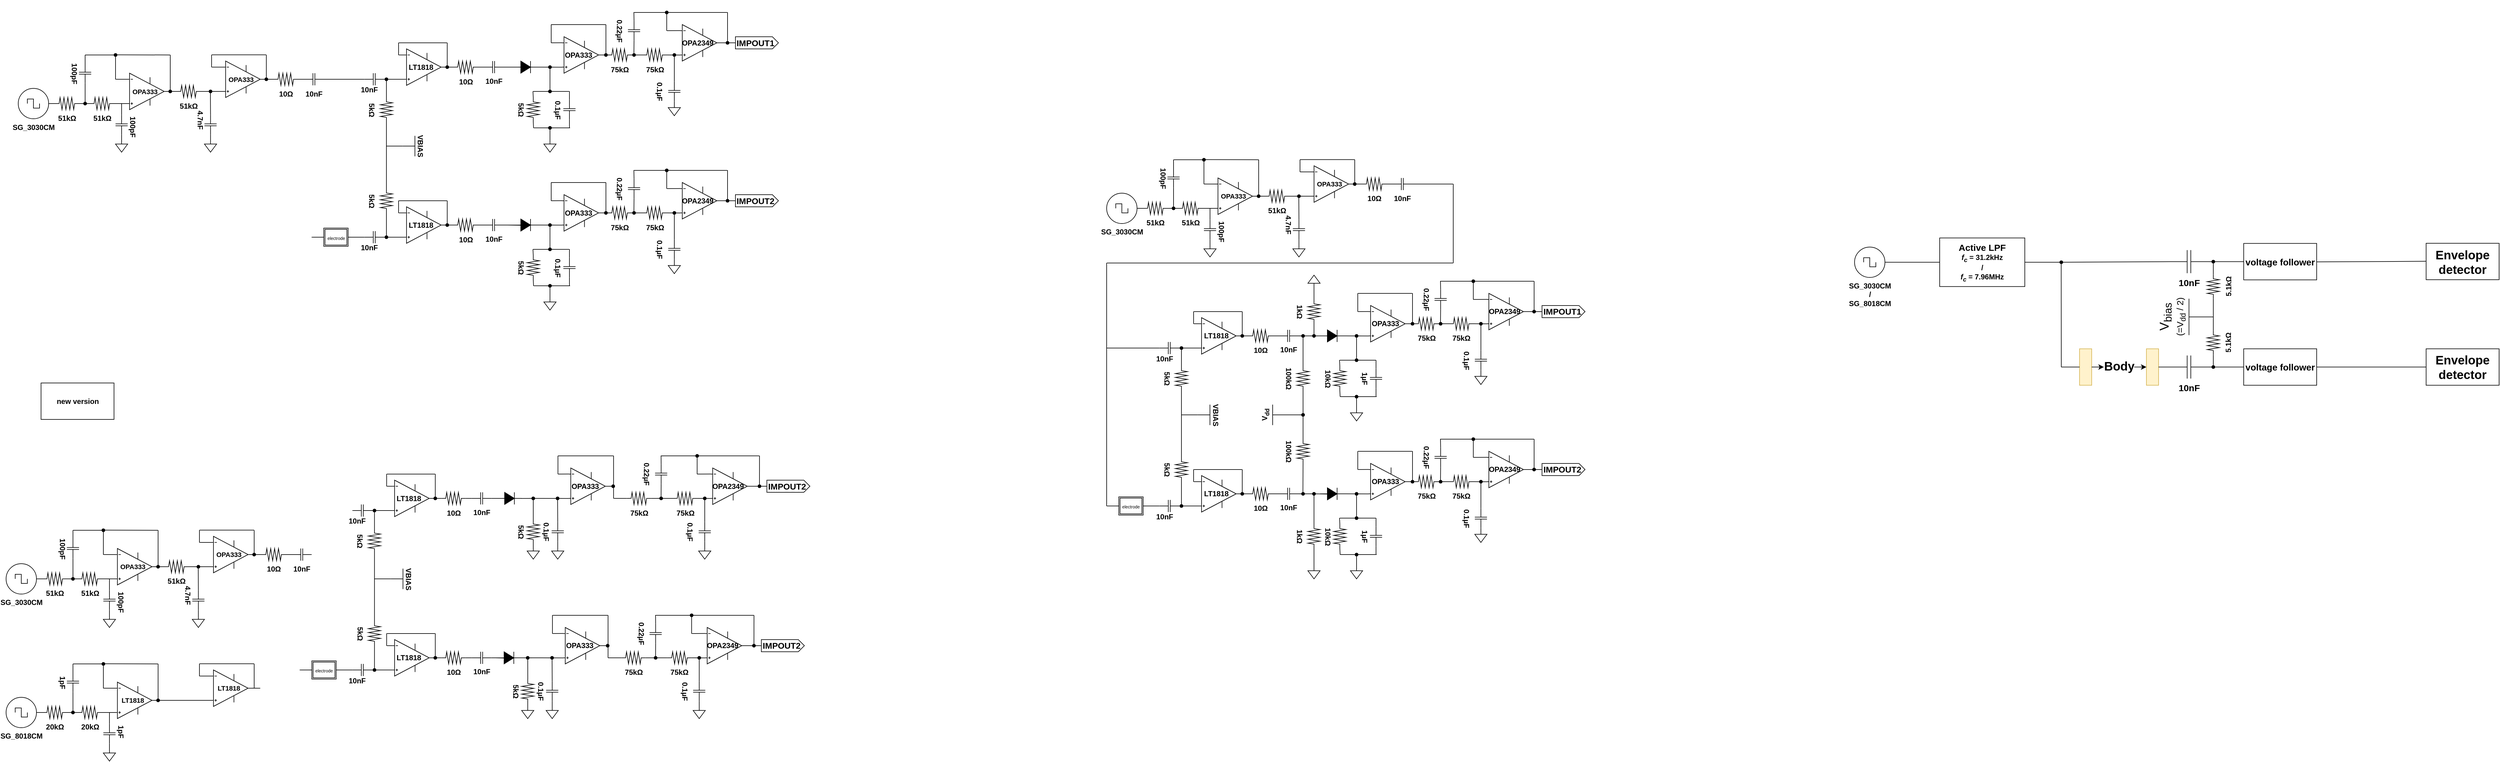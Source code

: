 <mxfile version="17.4.4" type="github">
  <diagram name="Page-1" id="7e0a89b8-554c-2b80-1dc8-d5c74ca68de4">
    <mxGraphModel dx="818" dy="798" grid="1" gridSize="10" guides="1" tooltips="1" connect="1" arrows="1" fold="1" page="1" pageScale="1" pageWidth="1500" pageHeight="1500" background="none" math="0" shadow="0">
      <root>
        <mxCell id="0" />
        <mxCell id="1" parent="0" />
        <mxCell id="-IPIXIhOzp1eECCD4319-1155" value="&lt;div style=&quot;font-size: 20px&quot;&gt;&lt;font style=&quot;font-size: 20px&quot;&gt;&lt;b&gt;Body&lt;/b&gt;&lt;/font&gt;&lt;/div&gt;" style="text;html=1;align=center;verticalAlign=middle;resizable=0;points=[];autosize=1;strokeColor=none;fillColor=none;fontSize=15;" vertex="1" parent="1">
          <mxGeometry x="3500" y="778.75" width="70" height="20" as="geometry" />
        </mxCell>
        <mxCell id="-IPIXIhOzp1eECCD4319-1" value="&lt;b&gt;SG_3030CM&lt;/b&gt;" style="pointerEvents=1;verticalLabelPosition=bottom;shadow=0;dashed=0;align=center;html=1;verticalAlign=top;shape=mxgraph.electrical.signal_sources.source;aspect=fixed;points=[[0.5,0,0],[1,0.5,0],[0.5,1,0],[0,0.5,0]];elSignalType=square;" vertex="1" parent="1">
          <mxGeometry x="80" y="332.5" width="50" height="50" as="geometry" />
        </mxCell>
        <mxCell id="-IPIXIhOzp1eECCD4319-2" value="&lt;b&gt;51kΩ&lt;/b&gt;" style="pointerEvents=1;verticalLabelPosition=bottom;shadow=0;dashed=0;align=center;html=1;verticalAlign=top;shape=mxgraph.electrical.resistors.resistor_2;" vertex="1" parent="1">
          <mxGeometry x="140" y="347.5" width="40" height="20" as="geometry" />
        </mxCell>
        <mxCell id="-IPIXIhOzp1eECCD4319-3" value="&lt;b&gt;51kΩ&lt;/b&gt;" style="pointerEvents=1;verticalLabelPosition=bottom;shadow=0;dashed=0;align=center;html=1;verticalAlign=top;shape=mxgraph.electrical.resistors.resistor_2;" vertex="1" parent="1">
          <mxGeometry x="197.5" y="347.5" width="40" height="20" as="geometry" />
        </mxCell>
        <mxCell id="-IPIXIhOzp1eECCD4319-5" value="" style="endArrow=none;html=1;rounded=0;startArrow=none;" edge="1" parent="1" source="-IPIXIhOzp1eECCD4319-26">
          <mxGeometry width="50" height="50" relative="1" as="geometry">
            <mxPoint x="240" y="287.5" as="sourcePoint" />
            <mxPoint x="240" y="317.5" as="targetPoint" />
          </mxGeometry>
        </mxCell>
        <mxCell id="-IPIXIhOzp1eECCD4319-6" value="" style="endArrow=none;html=1;rounded=0;startArrow=none;entryX=1;entryY=0.486;entryDx=0;entryDy=0;entryPerimeter=0;" edge="1" parent="1" source="-IPIXIhOzp1eECCD4319-34">
          <mxGeometry width="50" height="50" relative="1" as="geometry">
            <mxPoint x="190" y="357.5" as="sourcePoint" />
            <mxPoint x="190" y="357.5" as="targetPoint" />
            <Array as="points">
              <mxPoint x="200" y="357.5" />
            </Array>
          </mxGeometry>
        </mxCell>
        <mxCell id="-IPIXIhOzp1eECCD4319-7" value="&lt;div&gt;&lt;b&gt;100pF&lt;/b&gt;&lt;/div&gt;" style="pointerEvents=1;verticalLabelPosition=bottom;shadow=0;dashed=0;align=center;html=1;verticalAlign=middle;shape=mxgraph.electrical.capacitors.capacitor_1;rotation=90;spacingRight=0;spacingTop=-5;labelPosition=center;direction=east;spacingLeft=0;spacing=2;" vertex="1" parent="1">
          <mxGeometry x="173.75" y="297.5" width="32.5" height="20" as="geometry" />
        </mxCell>
        <mxCell id="-IPIXIhOzp1eECCD4319-8" value="" style="endArrow=none;html=1;rounded=0;exitX=1;exitY=0.5;exitDx=0;exitDy=0;exitPerimeter=0;" edge="1" parent="1" source="-IPIXIhOzp1eECCD4319-1">
          <mxGeometry width="50" height="50" relative="1" as="geometry">
            <mxPoint x="140" y="357.5" as="sourcePoint" />
            <mxPoint x="140" y="357.5" as="targetPoint" />
          </mxGeometry>
        </mxCell>
        <mxCell id="-IPIXIhOzp1eECCD4319-10" value="&lt;b style=&quot;font-size: 11px&quot;&gt;OPA333&lt;/b&gt;" style="verticalLabelPosition=middle;shadow=0;dashed=0;align=center;html=1;verticalAlign=middle;shape=mxgraph.electrical.abstract.operational_amp_1;rotation=0;spacingTop=0;labelPosition=center;fontSize=11;spacingLeft=0;spacingRight=5;" vertex="1" parent="1">
          <mxGeometry x="260" y="307.5" width="60" height="60" as="geometry" />
        </mxCell>
        <mxCell id="-IPIXIhOzp1eECCD4319-11" value="" style="endArrow=none;html=1;rounded=0;exitX=1;exitY=0.5;exitDx=0;exitDy=0;exitPerimeter=0;" edge="1" parent="1" source="-IPIXIhOzp1eECCD4319-7">
          <mxGeometry width="50" height="50" relative="1" as="geometry">
            <mxPoint x="190" y="347.5" as="sourcePoint" />
            <mxPoint x="190" y="357.5" as="targetPoint" />
          </mxGeometry>
        </mxCell>
        <mxCell id="-IPIXIhOzp1eECCD4319-12" value="" style="endArrow=none;html=1;rounded=0;" edge="1" parent="1">
          <mxGeometry width="50" height="50" relative="1" as="geometry">
            <mxPoint x="190" y="277.5" as="sourcePoint" />
            <mxPoint x="190" y="297.5" as="targetPoint" />
          </mxGeometry>
        </mxCell>
        <mxCell id="-IPIXIhOzp1eECCD4319-13" value="" style="endArrow=none;html=1;rounded=0;exitDx=0;exitDy=0;exitPerimeter=0;startArrow=none;" edge="1" parent="1">
          <mxGeometry width="50" height="50" relative="1" as="geometry">
            <mxPoint x="250" y="357.5" as="sourcePoint" />
            <mxPoint x="260" y="357.5" as="targetPoint" />
          </mxGeometry>
        </mxCell>
        <mxCell id="-IPIXIhOzp1eECCD4319-14" value="" style="endArrow=none;html=1;rounded=0;" edge="1" parent="1">
          <mxGeometry width="50" height="50" relative="1" as="geometry">
            <mxPoint x="240" y="317.5" as="sourcePoint" />
            <mxPoint x="260" y="317.5" as="targetPoint" />
          </mxGeometry>
        </mxCell>
        <mxCell id="-IPIXIhOzp1eECCD4319-15" value="" style="endArrow=none;html=1;rounded=0;entryX=0;entryY=0.5;entryDx=0;entryDy=0;entryPerimeter=0;" edge="1" parent="1" target="-IPIXIhOzp1eECCD4319-23">
          <mxGeometry width="50" height="50" relative="1" as="geometry">
            <mxPoint x="250" y="357.5" as="sourcePoint" />
            <mxPoint x="250" y="367.5" as="targetPoint" />
          </mxGeometry>
        </mxCell>
        <mxCell id="-IPIXIhOzp1eECCD4319-16" value="" style="endArrow=none;html=1;rounded=0;exitX=1;exitY=0.5;exitDx=0;exitDy=0;exitPerimeter=0;" edge="1" parent="1" source="-IPIXIhOzp1eECCD4319-3">
          <mxGeometry width="50" height="50" relative="1" as="geometry">
            <mxPoint x="280" y="357.5" as="sourcePoint" />
            <mxPoint x="250" y="357.5" as="targetPoint" />
          </mxGeometry>
        </mxCell>
        <mxCell id="-IPIXIhOzp1eECCD4319-17" value="" style="pointerEvents=1;verticalLabelPosition=bottom;shadow=0;dashed=0;align=center;html=1;verticalAlign=top;shape=mxgraph.electrical.signal_sources.signal_ground;" vertex="1" parent="1">
          <mxGeometry x="240" y="417.5" width="20" height="20" as="geometry" />
        </mxCell>
        <mxCell id="-IPIXIhOzp1eECCD4319-18" value="" style="endArrow=none;html=1;rounded=0;startArrow=none;" edge="1" parent="1">
          <mxGeometry width="50" height="50" relative="1" as="geometry">
            <mxPoint x="330" y="337.5" as="sourcePoint" />
            <mxPoint x="330" y="277.5" as="targetPoint" />
          </mxGeometry>
        </mxCell>
        <mxCell id="-IPIXIhOzp1eECCD4319-19" value="" style="endArrow=none;html=1;rounded=0;" edge="1" parent="1" target="-IPIXIhOzp1eECCD4319-26">
          <mxGeometry width="50" height="50" relative="1" as="geometry">
            <mxPoint x="190" y="277.5" as="sourcePoint" />
            <mxPoint x="330" y="287.5" as="targetPoint" />
          </mxGeometry>
        </mxCell>
        <mxCell id="-IPIXIhOzp1eECCD4319-20" value="" style="endArrow=none;html=1;rounded=0;exitDx=0;exitDy=0;exitPerimeter=0;startArrow=none;" edge="1" parent="1" source="-IPIXIhOzp1eECCD4319-30">
          <mxGeometry width="50" height="50" relative="1" as="geometry">
            <mxPoint x="330" y="337.5" as="sourcePoint" />
            <mxPoint x="340" y="337.5" as="targetPoint" />
          </mxGeometry>
        </mxCell>
        <mxCell id="-IPIXIhOzp1eECCD4319-21" value="" style="endArrow=none;html=1;rounded=0;exitX=1;exitY=0.5;exitDx=0;exitDy=0;exitPerimeter=0;" edge="1" parent="1">
          <mxGeometry width="50" height="50" relative="1" as="geometry">
            <mxPoint x="380" y="337.5" as="sourcePoint" />
            <mxPoint x="420" y="337.5" as="targetPoint" />
          </mxGeometry>
        </mxCell>
        <mxCell id="-IPIXIhOzp1eECCD4319-22" value="" style="endArrow=none;html=1;rounded=0;startArrow=none;entryX=1;entryY=0.486;entryDx=0;entryDy=0;entryPerimeter=0;" edge="1" parent="1">
          <mxGeometry width="50" height="50" relative="1" as="geometry">
            <mxPoint x="190" y="357.5" as="sourcePoint" />
            <mxPoint x="180" y="357.5" as="targetPoint" />
            <Array as="points">
              <mxPoint x="190" y="357.5" />
            </Array>
          </mxGeometry>
        </mxCell>
        <mxCell id="-IPIXIhOzp1eECCD4319-23" value="&lt;b&gt;100pF&lt;/b&gt;" style="pointerEvents=1;verticalLabelPosition=top;shadow=0;dashed=0;align=left;html=1;verticalAlign=bottom;shape=mxgraph.electrical.capacitors.capacitor_1;rotation=90;spacingRight=0;spacingTop=0;labelPosition=right;direction=east;spacingLeft=-31;spacing=1;" vertex="1" parent="1">
          <mxGeometry x="233.75" y="382.5" width="32.5" height="20" as="geometry" />
        </mxCell>
        <mxCell id="-IPIXIhOzp1eECCD4319-24" value="" style="endArrow=none;html=1;rounded=0;startArrow=none;entryDx=0;entryDy=0;entryPerimeter=0;" edge="1" parent="1">
          <mxGeometry width="50" height="50" relative="1" as="geometry">
            <mxPoint x="180" y="357.5" as="sourcePoint" />
            <mxPoint x="190" y="357.5" as="targetPoint" />
            <Array as="points" />
          </mxGeometry>
        </mxCell>
        <mxCell id="-IPIXIhOzp1eECCD4319-25" value="" style="endArrow=none;html=1;rounded=0;exitX=1;exitY=0.5;exitDx=0;exitDy=0;exitPerimeter=0;entryX=0.5;entryY=0;entryDx=0;entryDy=0;entryPerimeter=0;" edge="1" parent="1" source="-IPIXIhOzp1eECCD4319-23" target="-IPIXIhOzp1eECCD4319-17">
          <mxGeometry width="50" height="50" relative="1" as="geometry">
            <mxPoint x="200" y="297.5" as="sourcePoint" />
            <mxPoint x="200" y="331.25" as="targetPoint" />
          </mxGeometry>
        </mxCell>
        <mxCell id="-IPIXIhOzp1eECCD4319-26" value="" style="shape=waypoint;sketch=0;fillStyle=solid;size=6;pointerEvents=1;points=[];fillColor=none;resizable=0;rotatable=0;perimeter=centerPerimeter;snapToPoint=1;" vertex="1" parent="1">
          <mxGeometry x="220" y="257.5" width="40" height="40" as="geometry" />
        </mxCell>
        <mxCell id="-IPIXIhOzp1eECCD4319-27" value="" style="endArrow=none;html=1;rounded=0;" edge="1" parent="1" target="-IPIXIhOzp1eECCD4319-26">
          <mxGeometry width="50" height="50" relative="1" as="geometry">
            <mxPoint x="240" y="287.5" as="sourcePoint" />
            <mxPoint x="240" y="317.5" as="targetPoint" />
          </mxGeometry>
        </mxCell>
        <mxCell id="-IPIXIhOzp1eECCD4319-28" value="" style="endArrow=none;html=1;rounded=0;" edge="1" parent="1">
          <mxGeometry width="50" height="50" relative="1" as="geometry">
            <mxPoint x="350" y="336.83" as="sourcePoint" />
            <mxPoint x="350" y="337.5" as="targetPoint" />
          </mxGeometry>
        </mxCell>
        <mxCell id="-IPIXIhOzp1eECCD4319-29" value="&lt;b&gt;51kΩ&lt;/b&gt;" style="pointerEvents=1;verticalLabelPosition=bottom;shadow=0;dashed=0;align=center;html=1;verticalAlign=top;shape=mxgraph.electrical.resistors.resistor_2;" vertex="1" parent="1">
          <mxGeometry x="340" y="327.5" width="40" height="20" as="geometry" />
        </mxCell>
        <mxCell id="-IPIXIhOzp1eECCD4319-30" value="" style="shape=waypoint;sketch=0;fillStyle=solid;size=6;pointerEvents=1;points=[];fillColor=none;resizable=0;rotatable=0;perimeter=centerPerimeter;snapToPoint=1;" vertex="1" parent="1">
          <mxGeometry x="310" y="317.5" width="40" height="40" as="geometry" />
        </mxCell>
        <mxCell id="-IPIXIhOzp1eECCD4319-31" value="" style="endArrow=none;html=1;rounded=0;exitX=1;exitY=0.5;exitDx=0;exitDy=0;exitPerimeter=0;" edge="1" parent="1" source="-IPIXIhOzp1eECCD4319-10" target="-IPIXIhOzp1eECCD4319-30">
          <mxGeometry width="50" height="50" relative="1" as="geometry">
            <mxPoint x="320" y="337.5" as="sourcePoint" />
            <mxPoint x="340" y="337.5" as="targetPoint" />
          </mxGeometry>
        </mxCell>
        <mxCell id="-IPIXIhOzp1eECCD4319-33" value="&lt;b&gt;4.7nF&lt;/b&gt;" style="pointerEvents=1;verticalLabelPosition=bottom;shadow=0;dashed=0;align=center;html=1;verticalAlign=middle;shape=mxgraph.electrical.capacitors.capacitor_1;rotation=90;spacingRight=0;spacingTop=-5;labelPosition=center;direction=east;spacingLeft=-17;spacing=2;" vertex="1" parent="1">
          <mxGeometry x="380" y="382.5" width="32.5" height="20" as="geometry" />
        </mxCell>
        <mxCell id="-IPIXIhOzp1eECCD4319-34" value="" style="shape=waypoint;sketch=0;fillStyle=solid;size=6;pointerEvents=1;points=[];fillColor=none;resizable=0;rotatable=0;perimeter=centerPerimeter;snapToPoint=1;" vertex="1" parent="1">
          <mxGeometry x="170" y="337.5" width="40" height="40" as="geometry" />
        </mxCell>
        <mxCell id="-IPIXIhOzp1eECCD4319-35" value="" style="endArrow=none;html=1;rounded=0;startArrow=none;entryDx=0;entryDy=0;entryPerimeter=0;" edge="1" parent="1" target="-IPIXIhOzp1eECCD4319-34">
          <mxGeometry width="50" height="50" relative="1" as="geometry">
            <mxPoint x="190" y="357.5" as="sourcePoint" />
            <mxPoint x="190" y="357.5" as="targetPoint" />
            <Array as="points" />
          </mxGeometry>
        </mxCell>
        <mxCell id="-IPIXIhOzp1eECCD4319-36" value="" style="endArrow=none;html=1;rounded=0;entryX=0;entryY=0.5;entryDx=0;entryDy=0;entryPerimeter=0;" edge="1" parent="1" target="-IPIXIhOzp1eECCD4319-33">
          <mxGeometry width="50" height="50" relative="1" as="geometry">
            <mxPoint x="396" y="337.5" as="sourcePoint" />
            <mxPoint x="150" y="217.5" as="targetPoint" />
          </mxGeometry>
        </mxCell>
        <mxCell id="-IPIXIhOzp1eECCD4319-37" value="" style="shape=waypoint;sketch=0;fillStyle=solid;size=6;pointerEvents=1;points=[];fillColor=none;resizable=0;rotatable=0;perimeter=centerPerimeter;snapToPoint=1;" vertex="1" parent="1">
          <mxGeometry x="376.25" y="317.5" width="40" height="40" as="geometry" />
        </mxCell>
        <mxCell id="-IPIXIhOzp1eECCD4319-38" value="" style="pointerEvents=1;verticalLabelPosition=bottom;shadow=0;dashed=0;align=center;html=1;verticalAlign=top;shape=mxgraph.electrical.signal_sources.signal_ground;" vertex="1" parent="1">
          <mxGeometry x="386.25" y="417.5" width="20" height="20" as="geometry" />
        </mxCell>
        <mxCell id="-IPIXIhOzp1eECCD4319-39" value="" style="endArrow=none;html=1;rounded=0;exitX=1;exitY=0.5;exitDx=0;exitDy=0;exitPerimeter=0;entryX=0.5;entryY=0;entryDx=0;entryDy=0;entryPerimeter=0;" edge="1" parent="1" source="-IPIXIhOzp1eECCD4319-33" target="-IPIXIhOzp1eECCD4319-38">
          <mxGeometry width="50" height="50" relative="1" as="geometry">
            <mxPoint x="396.25" y="423.75" as="sourcePoint" />
            <mxPoint x="346.25" y="331.25" as="targetPoint" />
          </mxGeometry>
        </mxCell>
        <mxCell id="-IPIXIhOzp1eECCD4319-40" value="&lt;b style=&quot;font-size: 11px&quot;&gt;OPA333&lt;/b&gt;" style="verticalLabelPosition=middle;shadow=0;dashed=0;align=center;html=1;verticalAlign=middle;shape=mxgraph.electrical.abstract.operational_amp_1;rotation=0;spacingTop=0;labelPosition=center;fontSize=11;spacingLeft=0;spacingRight=5;" vertex="1" parent="1">
          <mxGeometry x="418" y="287.5" width="60" height="60" as="geometry" />
        </mxCell>
        <mxCell id="-IPIXIhOzp1eECCD4319-41" value="" style="endArrow=none;html=1;rounded=0;startArrow=none;" edge="1" parent="1">
          <mxGeometry width="50" height="50" relative="1" as="geometry">
            <mxPoint x="398" y="277.5" as="sourcePoint" />
            <mxPoint x="398" y="297.5" as="targetPoint" />
          </mxGeometry>
        </mxCell>
        <mxCell id="-IPIXIhOzp1eECCD4319-42" value="" style="endArrow=none;html=1;rounded=0;" edge="1" parent="1">
          <mxGeometry width="50" height="50" relative="1" as="geometry">
            <mxPoint x="398" y="297.5" as="sourcePoint" />
            <mxPoint x="418" y="297.5" as="targetPoint" />
          </mxGeometry>
        </mxCell>
        <mxCell id="-IPIXIhOzp1eECCD4319-43" value="" style="endArrow=none;html=1;rounded=0;startArrow=none;" edge="1" parent="1">
          <mxGeometry width="50" height="50" relative="1" as="geometry">
            <mxPoint x="488" y="317.5" as="sourcePoint" />
            <mxPoint x="488" y="277.5" as="targetPoint" />
          </mxGeometry>
        </mxCell>
        <mxCell id="-IPIXIhOzp1eECCD4319-44" value="" style="endArrow=none;html=1;rounded=0;exitDx=0;exitDy=0;exitPerimeter=0;startArrow=none;" edge="1" parent="1" source="-IPIXIhOzp1eECCD4319-49">
          <mxGeometry width="50" height="50" relative="1" as="geometry">
            <mxPoint x="488" y="317.5" as="sourcePoint" />
            <mxPoint x="498" y="317.5" as="targetPoint" />
          </mxGeometry>
        </mxCell>
        <mxCell id="-IPIXIhOzp1eECCD4319-45" value="" style="endArrow=none;html=1;rounded=0;" edge="1" parent="1">
          <mxGeometry width="50" height="50" relative="1" as="geometry">
            <mxPoint x="398" y="267.5" as="sourcePoint" />
            <mxPoint x="398" y="267.5" as="targetPoint" />
          </mxGeometry>
        </mxCell>
        <mxCell id="-IPIXIhOzp1eECCD4319-46" value="" style="endArrow=none;html=1;rounded=0;" edge="1" parent="1">
          <mxGeometry width="50" height="50" relative="1" as="geometry">
            <mxPoint x="508" y="316.83" as="sourcePoint" />
            <mxPoint x="508" y="317.5" as="targetPoint" />
          </mxGeometry>
        </mxCell>
        <mxCell id="-IPIXIhOzp1eECCD4319-47" value="" style="endArrow=none;html=1;rounded=0;exitX=1;exitY=0.5;exitDx=0;exitDy=0;exitPerimeter=0;" edge="1" parent="1">
          <mxGeometry width="50" height="50" relative="1" as="geometry">
            <mxPoint x="478" y="317.5" as="sourcePoint" />
            <mxPoint x="488" y="317.5" as="targetPoint" />
          </mxGeometry>
        </mxCell>
        <mxCell id="-IPIXIhOzp1eECCD4319-48" value="" style="endArrow=none;html=1;rounded=0;" edge="1" parent="1">
          <mxGeometry width="50" height="50" relative="1" as="geometry">
            <mxPoint x="398" y="277.28" as="sourcePoint" />
            <mxPoint x="488" y="277.28" as="targetPoint" />
          </mxGeometry>
        </mxCell>
        <mxCell id="-IPIXIhOzp1eECCD4319-49" value="" style="shape=waypoint;sketch=0;fillStyle=solid;size=6;pointerEvents=1;points=[];fillColor=none;resizable=0;rotatable=0;perimeter=centerPerimeter;snapToPoint=1;" vertex="1" parent="1">
          <mxGeometry x="468" y="297.5" width="40" height="40" as="geometry" />
        </mxCell>
        <mxCell id="-IPIXIhOzp1eECCD4319-50" value="" style="endArrow=none;html=1;rounded=0;exitDx=0;exitDy=0;exitPerimeter=0;startArrow=none;" edge="1" parent="1" target="-IPIXIhOzp1eECCD4319-49">
          <mxGeometry width="50" height="50" relative="1" as="geometry">
            <mxPoint x="488" y="317.5" as="sourcePoint" />
            <mxPoint x="498" y="317.5" as="targetPoint" />
          </mxGeometry>
        </mxCell>
        <mxCell id="-IPIXIhOzp1eECCD4319-51" value="" style="endArrow=none;html=1;rounded=0;" edge="1" parent="1">
          <mxGeometry width="50" height="50" relative="1" as="geometry">
            <mxPoint x="240" y="277.28" as="sourcePoint" />
            <mxPoint x="330" y="277.5" as="targetPoint" />
          </mxGeometry>
        </mxCell>
        <mxCell id="-IPIXIhOzp1eECCD4319-52" value="&lt;b&gt;10Ω&lt;/b&gt;" style="pointerEvents=1;verticalLabelPosition=bottom;shadow=0;dashed=0;align=center;html=1;verticalAlign=top;shape=mxgraph.electrical.resistors.resistor_2;" vertex="1" parent="1">
          <mxGeometry x="500" y="307.5" width="40" height="20" as="geometry" />
        </mxCell>
        <mxCell id="-IPIXIhOzp1eECCD4319-53" value="" style="endArrow=none;html=1;rounded=0;entryX=0;entryY=0.5;entryDx=0;entryDy=0;entryPerimeter=0;" edge="1" parent="1" source="-IPIXIhOzp1eECCD4319-49" target="-IPIXIhOzp1eECCD4319-52">
          <mxGeometry width="50" height="50" relative="1" as="geometry">
            <mxPoint x="100" y="217.5" as="sourcePoint" />
            <mxPoint x="150" y="217.5" as="targetPoint" />
          </mxGeometry>
        </mxCell>
        <mxCell id="-IPIXIhOzp1eECCD4319-54" value="" style="endArrow=none;html=1;rounded=0;exitX=1;exitY=0.5;exitDx=0;exitDy=0;exitPerimeter=0;entryX=1;entryY=0.5;entryDx=0;entryDy=0;entryPerimeter=0;" edge="1" parent="1" source="-IPIXIhOzp1eECCD4319-52" target="-IPIXIhOzp1eECCD4319-55">
          <mxGeometry width="50" height="50" relative="1" as="geometry">
            <mxPoint x="540" y="347.5" as="sourcePoint" />
            <mxPoint x="550" y="347.03" as="targetPoint" />
          </mxGeometry>
        </mxCell>
        <mxCell id="-IPIXIhOzp1eECCD4319-55" value="&lt;b&gt;10nF&lt;/b&gt;" style="pointerEvents=1;verticalLabelPosition=bottom;shadow=0;dashed=0;align=center;html=1;verticalAlign=middle;shape=mxgraph.electrical.capacitors.capacitor_1;rotation=0;spacingRight=0;spacingTop=8;labelPosition=center;direction=west;spacingLeft=0;spacing=2;" vertex="1" parent="1">
          <mxGeometry x="550" y="307.5" width="32.5" height="20" as="geometry" />
        </mxCell>
        <mxCell id="-IPIXIhOzp1eECCD4319-224" value="" style="pointerEvents=1;fillColor=strokeColor;verticalLabelPosition=bottom;shadow=0;dashed=0;align=center;html=1;verticalAlign=top;shape=mxgraph.electrical.diodes.diode;" vertex="1" parent="1">
          <mxGeometry x="894.5" y="287.5" width="40" height="20" as="geometry" />
        </mxCell>
        <mxCell id="-IPIXIhOzp1eECCD4319-225" value="" style="pointerEvents=1;verticalLabelPosition=bottom;shadow=0;dashed=0;align=center;html=1;verticalAlign=top;shape=mxgraph.electrical.signal_sources.signal_ground;" vertex="1" parent="1">
          <mxGeometry x="944.5" y="417.5" width="20" height="20" as="geometry" />
        </mxCell>
        <mxCell id="-IPIXIhOzp1eECCD4319-226" value="" style="endArrow=none;html=1;rounded=0;startArrow=none;entryX=1;entryY=0.5;entryDx=0;entryDy=0;entryPerimeter=0;" edge="1" parent="1" target="-IPIXIhOzp1eECCD4319-240">
          <mxGeometry width="50" height="50" relative="1" as="geometry">
            <mxPoint x="1246.5" y="257.5" as="sourcePoint" />
            <mxPoint x="1235.25" y="257.32" as="targetPoint" />
          </mxGeometry>
        </mxCell>
        <mxCell id="-IPIXIhOzp1eECCD4319-229" value="&lt;b&gt;10nF&lt;/b&gt;" style="pointerEvents=1;verticalLabelPosition=bottom;shadow=0;dashed=0;align=center;html=1;verticalAlign=middle;shape=mxgraph.electrical.capacitors.capacitor_1;rotation=0;spacingRight=0;spacingTop=-5;labelPosition=center;direction=east;spacingLeft=-17;spacing=2;" vertex="1" parent="1">
          <mxGeometry x="649.25" y="307.5" width="32.5" height="20" as="geometry" />
        </mxCell>
        <mxCell id="-IPIXIhOzp1eECCD4319-230" value="&lt;b&gt;5kΩ&lt;/b&gt;" style="pointerEvents=1;verticalLabelPosition=bottom;shadow=0;dashed=0;align=center;html=1;verticalAlign=top;shape=mxgraph.electrical.resistors.resistor_2;rotation=90;" vertex="1" parent="1">
          <mxGeometry x="665.5" y="357.5" width="40" height="20" as="geometry" />
        </mxCell>
        <mxCell id="-IPIXIhOzp1eECCD4319-231" value="&lt;b&gt;LT1818&lt;/b&gt;" style="verticalLabelPosition=middle;shadow=0;dashed=0;align=center;html=1;verticalAlign=middle;shape=mxgraph.electrical.abstract.operational_amp_1;rotation=0;labelPosition=center;spacingRight=7;" vertex="1" parent="1">
          <mxGeometry x="715.5" y="267.5" width="60" height="60" as="geometry" />
        </mxCell>
        <mxCell id="-IPIXIhOzp1eECCD4319-232" value="&lt;b&gt;10Ω&lt;/b&gt;" style="pointerEvents=1;verticalLabelPosition=bottom;shadow=0;dashed=0;align=center;html=1;verticalAlign=top;shape=mxgraph.electrical.resistors.resistor_2;" vertex="1" parent="1">
          <mxGeometry x="795.5" y="287.5" width="40" height="20" as="geometry" />
        </mxCell>
        <mxCell id="-IPIXIhOzp1eECCD4319-233" value="&lt;b&gt;10nF&lt;/b&gt;" style="pointerEvents=1;verticalLabelPosition=bottom;shadow=0;dashed=0;align=center;html=1;verticalAlign=middle;shape=mxgraph.electrical.capacitors.capacitor_1;rotation=0;spacingRight=0;spacingTop=6;labelPosition=center;direction=east;spacingLeft=0;spacing=2;" vertex="1" parent="1">
          <mxGeometry x="845.5" y="287.5" width="32.5" height="20" as="geometry" />
        </mxCell>
        <mxCell id="-IPIXIhOzp1eECCD4319-235" value="&lt;div&gt;&lt;b&gt;5kΩ&lt;/b&gt;&lt;/div&gt;" style="pointerEvents=1;verticalLabelPosition=bottom;shadow=0;dashed=0;align=center;html=1;verticalAlign=top;shape=mxgraph.electrical.resistors.resistor_2;rotation=90;spacingTop=-4;" vertex="1" parent="1">
          <mxGeometry x="907" y="357.5" width="40" height="20" as="geometry" />
        </mxCell>
        <mxCell id="-IPIXIhOzp1eECCD4319-236" value="&lt;div&gt;&lt;b&gt;0.1µF&lt;/b&gt;&lt;/div&gt;" style="pointerEvents=1;verticalLabelPosition=bottom;shadow=0;dashed=0;align=center;html=1;verticalAlign=middle;shape=mxgraph.electrical.capacitors.capacitor_1;rotation=90;spacingRight=0;spacingTop=-2;labelPosition=center;direction=east;spacingLeft=0;spacing=2;" vertex="1" parent="1">
          <mxGeometry x="970.25" y="357.5" width="32.5" height="20" as="geometry" />
        </mxCell>
        <mxCell id="-IPIXIhOzp1eECCD4319-238" value="&lt;b&gt;75kΩ&lt;/b&gt;" style="pointerEvents=1;verticalLabelPosition=bottom;shadow=0;dashed=0;align=center;html=1;verticalAlign=top;shape=mxgraph.electrical.resistors.resistor_2;" vertex="1" parent="1">
          <mxGeometry x="1049" y="267.5" width="40" height="20" as="geometry" />
        </mxCell>
        <mxCell id="-IPIXIhOzp1eECCD4319-239" value="&lt;b&gt;75kΩ&lt;/b&gt;" style="pointerEvents=1;verticalLabelPosition=bottom;shadow=0;dashed=0;align=center;html=1;verticalAlign=top;shape=mxgraph.electrical.resistors.resistor_2;" vertex="1" parent="1">
          <mxGeometry x="1106.5" y="267.5" width="40" height="20" as="geometry" />
        </mxCell>
        <mxCell id="-IPIXIhOzp1eECCD4319-240" value="&lt;div&gt;&lt;b&gt;OPA2349&lt;br&gt;&lt;/b&gt;&lt;/div&gt;" style="verticalLabelPosition=middle;shadow=0;dashed=0;align=center;html=1;verticalAlign=middle;shape=mxgraph.electrical.abstract.operational_amp_1;rotation=0;labelPosition=center;spacing=2;spacingRight=4;" vertex="1" parent="1">
          <mxGeometry x="1169" y="227.5" width="60" height="60" as="geometry" />
        </mxCell>
        <mxCell id="-IPIXIhOzp1eECCD4319-243" value="" style="endArrow=none;html=1;rounded=0;entryX=1;entryY=0.5;entryDx=0;entryDy=0;entryPerimeter=0;" edge="1" parent="1" target="-IPIXIhOzp1eECCD4319-229">
          <mxGeometry width="50" height="50" relative="1" as="geometry">
            <mxPoint x="715.5" y="317.5" as="sourcePoint" />
            <mxPoint x="595.5" y="327.5" as="targetPoint" />
          </mxGeometry>
        </mxCell>
        <mxCell id="-IPIXIhOzp1eECCD4319-244" value="" style="endArrow=none;html=1;rounded=0;" edge="1" parent="1">
          <mxGeometry width="50" height="50" relative="1" as="geometry">
            <mxPoint x="715.5" y="277.5" as="sourcePoint" />
            <mxPoint x="705.5" y="277.5" as="targetPoint" />
          </mxGeometry>
        </mxCell>
        <mxCell id="-IPIXIhOzp1eECCD4319-245" value="" style="endArrow=none;html=1;rounded=0;exitDx=0;exitDy=0;exitPerimeter=0;startArrow=none;" edge="1" parent="1" source="-IPIXIhOzp1eECCD4319-277">
          <mxGeometry width="50" height="50" relative="1" as="geometry">
            <mxPoint x="669.25" y="327.5" as="sourcePoint" />
            <mxPoint x="695.5" y="317.5" as="targetPoint" />
          </mxGeometry>
        </mxCell>
        <mxCell id="-IPIXIhOzp1eECCD4319-246" value="" style="endArrow=none;html=1;rounded=0;" edge="1" parent="1">
          <mxGeometry width="50" height="50" relative="1" as="geometry">
            <mxPoint x="705.5" y="277.5" as="sourcePoint" />
            <mxPoint x="705.5" y="257.5" as="targetPoint" />
          </mxGeometry>
        </mxCell>
        <mxCell id="-IPIXIhOzp1eECCD4319-247" value="" style="endArrow=none;html=1;rounded=0;" edge="1" parent="1">
          <mxGeometry width="50" height="50" relative="1" as="geometry">
            <mxPoint x="785.5" y="257.5" as="sourcePoint" />
            <mxPoint x="705.5" y="257.5" as="targetPoint" />
          </mxGeometry>
        </mxCell>
        <mxCell id="-IPIXIhOzp1eECCD4319-248" value="" style="endArrow=none;html=1;rounded=0;" edge="1" parent="1">
          <mxGeometry width="50" height="50" relative="1" as="geometry">
            <mxPoint x="785.5" y="297.5" as="sourcePoint" />
            <mxPoint x="785.5" y="257.5" as="targetPoint" />
          </mxGeometry>
        </mxCell>
        <mxCell id="-IPIXIhOzp1eECCD4319-249" value="" style="endArrow=none;html=1;rounded=0;entryX=1;entryY=0.5;entryDx=0;entryDy=0;entryPerimeter=0;startArrow=none;" edge="1" parent="1" source="-IPIXIhOzp1eECCD4319-279" target="-IPIXIhOzp1eECCD4319-231">
          <mxGeometry width="50" height="50" relative="1" as="geometry">
            <mxPoint x="795.5" y="297.5" as="sourcePoint" />
            <mxPoint x="715.5" y="287.5" as="targetPoint" />
          </mxGeometry>
        </mxCell>
        <mxCell id="-IPIXIhOzp1eECCD4319-250" value="" style="endArrow=none;html=1;rounded=0;entryX=1;entryY=0.5;entryDx=0;entryDy=0;entryPerimeter=0;exitX=0;exitY=0.5;exitDx=0;exitDy=0;exitPerimeter=0;" edge="1" parent="1" source="-IPIXIhOzp1eECCD4319-233" target="-IPIXIhOzp1eECCD4319-232">
          <mxGeometry width="50" height="50" relative="1" as="geometry">
            <mxPoint x="795.5" y="267.5" as="sourcePoint" />
            <mxPoint x="715.5" y="267.5" as="targetPoint" />
          </mxGeometry>
        </mxCell>
        <mxCell id="-IPIXIhOzp1eECCD4319-252" value="" style="endArrow=none;html=1;rounded=0;entryX=1;entryY=0.5;entryDx=0;entryDy=0;entryPerimeter=0;startArrow=none;" edge="1" parent="1" target="-IPIXIhOzp1eECCD4319-233">
          <mxGeometry width="50" height="50" relative="1" as="geometry">
            <mxPoint x="885.5" y="297.5" as="sourcePoint" />
            <mxPoint x="715.5" y="267.5" as="targetPoint" />
          </mxGeometry>
        </mxCell>
        <mxCell id="-IPIXIhOzp1eECCD4319-254" value="" style="endArrow=none;html=1;rounded=0;exitX=0;exitY=0.5;exitDx=0;exitDy=0;exitPerimeter=0;" edge="1" parent="1" source="-IPIXIhOzp1eECCD4319-224">
          <mxGeometry width="50" height="50" relative="1" as="geometry">
            <mxPoint x="886.5" y="317.5" as="sourcePoint" />
            <mxPoint x="882.5" y="297.5" as="targetPoint" />
          </mxGeometry>
        </mxCell>
        <mxCell id="-IPIXIhOzp1eECCD4319-257" value="" style="endArrow=none;html=1;rounded=0;entryX=1;entryY=0.5;entryDx=0;entryDy=0;entryPerimeter=0;exitX=0;exitY=0.835;exitDx=0;exitDy=0;exitPerimeter=0;" edge="1" parent="1" source="-IPIXIhOzp1eECCD4319-265" target="-IPIXIhOzp1eECCD4319-224">
          <mxGeometry width="50" height="50" relative="1" as="geometry">
            <mxPoint x="976.5" y="297.5" as="sourcePoint" />
            <mxPoint x="869" y="307.5" as="targetPoint" />
          </mxGeometry>
        </mxCell>
        <mxCell id="-IPIXIhOzp1eECCD4319-258" value="" style="endArrow=none;html=1;rounded=0;" edge="1" parent="1">
          <mxGeometry width="50" height="50" relative="1" as="geometry">
            <mxPoint x="954.5" y="337.5" as="sourcePoint" />
            <mxPoint x="954.5" y="297.5" as="targetPoint" />
          </mxGeometry>
        </mxCell>
        <mxCell id="-IPIXIhOzp1eECCD4319-259" value="" style="endArrow=none;html=1;rounded=0;" edge="1" parent="1">
          <mxGeometry width="50" height="50" relative="1" as="geometry">
            <mxPoint x="986.5" y="337.5" as="sourcePoint" />
            <mxPoint x="926.5" y="337.5" as="targetPoint" />
          </mxGeometry>
        </mxCell>
        <mxCell id="-IPIXIhOzp1eECCD4319-260" value="" style="endArrow=none;html=1;rounded=0;exitX=0;exitY=0.5;exitDx=0;exitDy=0;exitPerimeter=0;" edge="1" parent="1" source="-IPIXIhOzp1eECCD4319-235">
          <mxGeometry width="50" height="50" relative="1" as="geometry">
            <mxPoint x="926.75" y="342.5" as="sourcePoint" />
            <mxPoint x="926.5" y="337.5" as="targetPoint" />
          </mxGeometry>
        </mxCell>
        <mxCell id="-IPIXIhOzp1eECCD4319-261" value="" style="endArrow=none;html=1;rounded=0;exitX=0;exitY=0.5;exitDx=0;exitDy=0;exitPerimeter=0;" edge="1" parent="1" source="-IPIXIhOzp1eECCD4319-236">
          <mxGeometry width="50" height="50" relative="1" as="geometry">
            <mxPoint x="974.25" y="355" as="sourcePoint" />
            <mxPoint x="986.5" y="337.5" as="targetPoint" />
          </mxGeometry>
        </mxCell>
        <mxCell id="-IPIXIhOzp1eECCD4319-262" value="" style="endArrow=none;html=1;rounded=0;entryX=1;entryY=0.5;entryDx=0;entryDy=0;entryPerimeter=0;" edge="1" parent="1" target="-IPIXIhOzp1eECCD4319-235">
          <mxGeometry width="50" height="50" relative="1" as="geometry">
            <mxPoint x="927.5" y="397.5" as="sourcePoint" />
            <mxPoint x="926.86" y="392.5" as="targetPoint" />
          </mxGeometry>
        </mxCell>
        <mxCell id="-IPIXIhOzp1eECCD4319-263" value="" style="endArrow=none;html=1;rounded=0;entryX=1;entryY=0.5;entryDx=0;entryDy=0;entryPerimeter=0;" edge="1" parent="1" target="-IPIXIhOzp1eECCD4319-236">
          <mxGeometry width="50" height="50" relative="1" as="geometry">
            <mxPoint x="986.5" y="397.5" as="sourcePoint" />
            <mxPoint x="994.25" y="377.5" as="targetPoint" />
          </mxGeometry>
        </mxCell>
        <mxCell id="-IPIXIhOzp1eECCD4319-264" value="" style="endArrow=none;html=1;rounded=0;" edge="1" parent="1">
          <mxGeometry width="50" height="50" relative="1" as="geometry">
            <mxPoint x="987.5" y="397.5" as="sourcePoint" />
            <mxPoint x="927.5" y="397.5" as="targetPoint" />
          </mxGeometry>
        </mxCell>
        <mxCell id="-IPIXIhOzp1eECCD4319-265" value="&lt;b&gt;OPA333&lt;/b&gt;" style="verticalLabelPosition=middle;shadow=0;dashed=0;align=center;html=1;verticalAlign=middle;shape=mxgraph.electrical.abstract.operational_amp_1;rotation=0;labelPosition=center;spacingRight=7;" vertex="1" parent="1">
          <mxGeometry x="974.5" y="247.5" width="60" height="60" as="geometry" />
        </mxCell>
        <mxCell id="-IPIXIhOzp1eECCD4319-266" value="&lt;div style=&quot;font-size: 12px&quot;&gt;&lt;b&gt;&lt;font style=&quot;font-size: 12px&quot;&gt;VBIAS&lt;/font&gt;&lt;/b&gt;&lt;/div&gt;" style="verticalLabelPosition=top;verticalAlign=bottom;shape=mxgraph.electrical.signal_sources.vdd;shadow=0;dashed=0;align=center;strokeWidth=1;fontSize=24;html=1;flipV=1;rotation=90;" vertex="1" parent="1">
          <mxGeometry x="705.5" y="417.5" width="33.75" height="20" as="geometry" />
        </mxCell>
        <mxCell id="-IPIXIhOzp1eECCD4319-267" value="&lt;b&gt;0.22µF&lt;/b&gt;" style="pointerEvents=1;verticalLabelPosition=bottom;shadow=0;dashed=0;align=center;html=1;verticalAlign=middle;shape=mxgraph.electrical.capacitors.capacitor_1;rotation=90;spacingRight=0;spacingTop=8;labelPosition=center;direction=east;spacingLeft=0;spacing=2;" vertex="1" parent="1">
          <mxGeometry x="1076.5" y="227.5" width="32.5" height="20" as="geometry" />
        </mxCell>
        <mxCell id="-IPIXIhOzp1eECCD4319-268" value="&lt;b&gt;0.1µF&lt;/b&gt;" style="pointerEvents=1;verticalLabelPosition=bottom;shadow=0;dashed=0;align=center;html=1;verticalAlign=middle;shape=mxgraph.electrical.capacitors.capacitor_1;rotation=90;spacingRight=0;spacingTop=8;labelPosition=center;direction=east;spacingLeft=0;spacing=2;" vertex="1" parent="1">
          <mxGeometry x="1142.75" y="327.5" width="32.5" height="20" as="geometry" />
        </mxCell>
        <mxCell id="-IPIXIhOzp1eECCD4319-269" value="" style="endArrow=none;html=1;rounded=0;entryX=1;entryY=0.5;entryDx=0;entryDy=0;entryPerimeter=0;exitX=0;exitY=0.5;exitDx=0;exitDy=0;exitPerimeter=0;" edge="1" parent="1" source="-IPIXIhOzp1eECCD4319-239" target="-IPIXIhOzp1eECCD4319-238">
          <mxGeometry width="50" height="50" relative="1" as="geometry">
            <mxPoint x="1106.5" y="277.5" as="sourcePoint" />
            <mxPoint x="1096.5" y="277.5" as="targetPoint" />
          </mxGeometry>
        </mxCell>
        <mxCell id="-IPIXIhOzp1eECCD4319-270" value="" style="endArrow=none;html=1;rounded=0;entryX=1;entryY=0.5;entryDx=0;entryDy=0;entryPerimeter=0;" edge="1" parent="1" target="-IPIXIhOzp1eECCD4319-267">
          <mxGeometry width="50" height="50" relative="1" as="geometry">
            <mxPoint x="1092.5" y="277.5" as="sourcePoint" />
            <mxPoint x="1105.25" y="287.5" as="targetPoint" />
          </mxGeometry>
        </mxCell>
        <mxCell id="-IPIXIhOzp1eECCD4319-271" value="" style="endArrow=none;html=1;rounded=0;entryX=1;entryY=0.5;entryDx=0;entryDy=0;entryPerimeter=0;exitX=0;exitY=0.835;exitDx=0;exitDy=0;exitPerimeter=0;" edge="1" parent="1" source="-IPIXIhOzp1eECCD4319-240" target="-IPIXIhOzp1eECCD4319-239">
          <mxGeometry width="50" height="50" relative="1" as="geometry">
            <mxPoint x="1112.5" y="287.5" as="sourcePoint" />
            <mxPoint x="1112.75" y="273.75" as="targetPoint" />
          </mxGeometry>
        </mxCell>
        <mxCell id="-IPIXIhOzp1eECCD4319-272" value="" style="endArrow=none;html=1;rounded=0;exitDx=0;exitDy=0;exitPerimeter=0;startArrow=none;" edge="1" parent="1" source="-IPIXIhOzp1eECCD4319-286">
          <mxGeometry width="50" height="50" relative="1" as="geometry">
            <mxPoint x="1185.25" y="287.6" as="sourcePoint" />
            <mxPoint x="1159.5" y="277.5" as="targetPoint" />
          </mxGeometry>
        </mxCell>
        <mxCell id="-IPIXIhOzp1eECCD4319-273" value="" style="pointerEvents=1;verticalLabelPosition=bottom;shadow=0;dashed=0;align=center;html=1;verticalAlign=top;shape=mxgraph.electrical.signal_sources.signal_ground;" vertex="1" parent="1">
          <mxGeometry x="1149" y="357.5" width="20" height="20" as="geometry" />
        </mxCell>
        <mxCell id="-IPIXIhOzp1eECCD4319-274" value="" style="endArrow=none;html=1;rounded=0;exitX=0.5;exitY=0;exitDx=0;exitDy=0;exitPerimeter=0;entryX=1;entryY=0.5;entryDx=0;entryDy=0;entryPerimeter=0;" edge="1" parent="1" source="-IPIXIhOzp1eECCD4319-273" target="-IPIXIhOzp1eECCD4319-268">
          <mxGeometry width="50" height="50" relative="1" as="geometry">
            <mxPoint x="967" y="417.5" as="sourcePoint" />
            <mxPoint x="967.5" y="407.5" as="targetPoint" />
          </mxGeometry>
        </mxCell>
        <mxCell id="-IPIXIhOzp1eECCD4319-275" value="" style="endArrow=none;html=1;rounded=0;entryX=0;entryY=0.5;entryDx=0;entryDy=0;entryPerimeter=0;startArrow=none;" edge="1" parent="1" target="-IPIXIhOzp1eECCD4319-267">
          <mxGeometry width="50" height="50" relative="1" as="geometry">
            <mxPoint x="1146.5" y="207.5" as="sourcePoint" />
            <mxPoint x="1044" y="207.57" as="targetPoint" />
            <Array as="points">
              <mxPoint x="1092.5" y="207.5" />
            </Array>
          </mxGeometry>
        </mxCell>
        <mxCell id="-IPIXIhOzp1eECCD4319-276" value="" style="endArrow=none;html=1;rounded=0;entryX=1;entryY=0.5;entryDx=0;entryDy=0;entryPerimeter=0;exitDx=0;exitDy=0;exitPerimeter=0;startArrow=none;" edge="1" parent="1" source="-IPIXIhOzp1eECCD4319-289" target="-IPIXIhOzp1eECCD4319-265">
          <mxGeometry width="50" height="50" relative="1" as="geometry">
            <mxPoint x="1276.5" y="267.5" as="sourcePoint" />
            <mxPoint x="1245.25" y="267.32" as="targetPoint" />
          </mxGeometry>
        </mxCell>
        <mxCell id="-IPIXIhOzp1eECCD4319-277" value="" style="shape=waypoint;sketch=0;fillStyle=solid;size=6;pointerEvents=1;points=[];fillColor=none;resizable=0;rotatable=0;perimeter=centerPerimeter;snapToPoint=1;" vertex="1" parent="1">
          <mxGeometry x="665.5" y="297.5" width="40" height="40" as="geometry" />
        </mxCell>
        <mxCell id="-IPIXIhOzp1eECCD4319-278" value="" style="endArrow=none;html=1;rounded=0;exitX=0;exitY=0.5;exitDx=0;exitDy=0;exitPerimeter=0;" edge="1" parent="1" source="-IPIXIhOzp1eECCD4319-230" target="-IPIXIhOzp1eECCD4319-277">
          <mxGeometry width="50" height="50" relative="1" as="geometry">
            <mxPoint x="695.5" y="347.5" as="sourcePoint" />
            <mxPoint x="695.5" y="317.5" as="targetPoint" />
          </mxGeometry>
        </mxCell>
        <mxCell id="-IPIXIhOzp1eECCD4319-279" value="" style="shape=waypoint;sketch=0;fillStyle=solid;size=6;pointerEvents=1;points=[];fillColor=none;resizable=0;rotatable=0;perimeter=centerPerimeter;snapToPoint=1;" vertex="1" parent="1">
          <mxGeometry x="765.5" y="277.5" width="40" height="40" as="geometry" />
        </mxCell>
        <mxCell id="-IPIXIhOzp1eECCD4319-280" value="" style="endArrow=none;html=1;rounded=0;entryDx=0;entryDy=0;entryPerimeter=0;" edge="1" parent="1" target="-IPIXIhOzp1eECCD4319-279">
          <mxGeometry width="50" height="50" relative="1" as="geometry">
            <mxPoint x="795.5" y="297.5" as="sourcePoint" />
            <mxPoint x="775.5" y="297.5" as="targetPoint" />
          </mxGeometry>
        </mxCell>
        <mxCell id="-IPIXIhOzp1eECCD4319-282" value="" style="endArrow=none;html=1;rounded=0;entryDx=0;entryDy=0;entryPerimeter=0;" edge="1" parent="1">
          <mxGeometry width="50" height="50" relative="1" as="geometry">
            <mxPoint x="905.5" y="297.5" as="sourcePoint" />
            <mxPoint x="885.5" y="297.5" as="targetPoint" />
          </mxGeometry>
        </mxCell>
        <mxCell id="-IPIXIhOzp1eECCD4319-284" value="" style="shape=waypoint;sketch=0;fillStyle=solid;size=6;pointerEvents=1;points=[];fillColor=none;resizable=0;rotatable=0;perimeter=centerPerimeter;snapToPoint=1;" vertex="1" parent="1">
          <mxGeometry x="934.5" y="277.5" width="40" height="40" as="geometry" />
        </mxCell>
        <mxCell id="-IPIXIhOzp1eECCD4319-285" value="" style="shape=waypoint;sketch=0;fillStyle=solid;size=6;pointerEvents=1;points=[];fillColor=none;resizable=0;rotatable=0;perimeter=centerPerimeter;snapToPoint=1;" vertex="1" parent="1">
          <mxGeometry x="1072.75" y="257.5" width="40" height="40" as="geometry" />
        </mxCell>
        <mxCell id="-IPIXIhOzp1eECCD4319-286" value="" style="shape=waypoint;sketch=0;fillStyle=solid;size=6;pointerEvents=1;points=[];fillColor=none;resizable=0;rotatable=0;perimeter=centerPerimeter;snapToPoint=1;" vertex="1" parent="1">
          <mxGeometry x="1139" y="257.5" width="40" height="40" as="geometry" />
        </mxCell>
        <mxCell id="-IPIXIhOzp1eECCD4319-287" value="" style="endArrow=none;html=1;rounded=0;exitX=0;exitY=0.5;exitDx=0;exitDy=0;exitPerimeter=0;" edge="1" parent="1" source="-IPIXIhOzp1eECCD4319-268" target="-IPIXIhOzp1eECCD4319-286">
          <mxGeometry width="50" height="50" relative="1" as="geometry">
            <mxPoint x="1159" y="321.25" as="sourcePoint" />
            <mxPoint x="1159.5" y="277.5" as="targetPoint" />
          </mxGeometry>
        </mxCell>
        <mxCell id="-IPIXIhOzp1eECCD4319-288" value="" style="endArrow=none;html=1;rounded=0;" edge="1" parent="1">
          <mxGeometry width="50" height="50" relative="1" as="geometry">
            <mxPoint x="1266.5" y="257.5" as="sourcePoint" />
            <mxPoint x="1246.5" y="257.5" as="targetPoint" />
          </mxGeometry>
        </mxCell>
        <mxCell id="-IPIXIhOzp1eECCD4319-289" value="" style="shape=waypoint;sketch=0;fillStyle=solid;size=6;pointerEvents=1;points=[];fillColor=none;resizable=0;rotatable=0;perimeter=centerPerimeter;snapToPoint=1;" vertex="1" parent="1">
          <mxGeometry x="1026.5" y="257.5" width="40" height="40" as="geometry" />
        </mxCell>
        <mxCell id="-IPIXIhOzp1eECCD4319-290" value="" style="endArrow=none;html=1;rounded=0;entryDx=0;entryDy=0;entryPerimeter=0;exitX=0;exitY=0.5;exitDx=0;exitDy=0;exitPerimeter=0;" edge="1" parent="1" source="-IPIXIhOzp1eECCD4319-238" target="-IPIXIhOzp1eECCD4319-289">
          <mxGeometry width="50" height="50" relative="1" as="geometry">
            <mxPoint x="1049" y="277.5" as="sourcePoint" />
            <mxPoint x="1034.5" y="277.5" as="targetPoint" />
          </mxGeometry>
        </mxCell>
        <mxCell id="-IPIXIhOzp1eECCD4319-291" value="" style="endArrow=none;html=1;rounded=0;" edge="1" parent="1">
          <mxGeometry width="50" height="50" relative="1" as="geometry">
            <mxPoint x="1046.5" y="227.5" as="sourcePoint" />
            <mxPoint x="956.5" y="227.5" as="targetPoint" />
          </mxGeometry>
        </mxCell>
        <mxCell id="-IPIXIhOzp1eECCD4319-292" value="" style="endArrow=none;html=1;rounded=0;" edge="1" parent="1" source="-IPIXIhOzp1eECCD4319-289">
          <mxGeometry width="50" height="50" relative="1" as="geometry">
            <mxPoint x="1044.5" y="237.5" as="sourcePoint" />
            <mxPoint x="1046.5" y="227.5" as="targetPoint" />
          </mxGeometry>
        </mxCell>
        <mxCell id="-IPIXIhOzp1eECCD4319-293" value="" style="endArrow=none;html=1;rounded=0;" edge="1" parent="1">
          <mxGeometry width="50" height="50" relative="1" as="geometry">
            <mxPoint x="956.5" y="257.5" as="sourcePoint" />
            <mxPoint x="956.5" y="227.5" as="targetPoint" />
          </mxGeometry>
        </mxCell>
        <mxCell id="-IPIXIhOzp1eECCD4319-294" value="" style="endArrow=none;html=1;rounded=0;exitX=0;exitY=0.165;exitDx=0;exitDy=0;exitPerimeter=0;" edge="1" parent="1" source="-IPIXIhOzp1eECCD4319-265">
          <mxGeometry width="50" height="50" relative="1" as="geometry">
            <mxPoint x="1056.5" y="237.5" as="sourcePoint" />
            <mxPoint x="956.5" y="257.5" as="targetPoint" />
          </mxGeometry>
        </mxCell>
        <mxCell id="-IPIXIhOzp1eECCD4319-295" value="" style="endArrow=none;html=1;rounded=0;" edge="1" parent="1">
          <mxGeometry width="50" height="50" relative="1" as="geometry">
            <mxPoint x="1146.5" y="237.5" as="sourcePoint" />
            <mxPoint x="1146.5" y="207.5" as="targetPoint" />
            <Array as="points" />
          </mxGeometry>
        </mxCell>
        <mxCell id="-IPIXIhOzp1eECCD4319-296" value="" style="endArrow=none;html=1;rounded=0;exitX=0;exitY=0.165;exitDx=0;exitDy=0;exitPerimeter=0;" edge="1" parent="1" source="-IPIXIhOzp1eECCD4319-240">
          <mxGeometry width="50" height="50" relative="1" as="geometry">
            <mxPoint x="1166.5" y="237.5" as="sourcePoint" />
            <mxPoint x="1146.5" y="237.5" as="targetPoint" />
          </mxGeometry>
        </mxCell>
        <mxCell id="-IPIXIhOzp1eECCD4319-297" value="" style="endArrow=none;html=1;rounded=0;" edge="1" parent="1">
          <mxGeometry width="50" height="50" relative="1" as="geometry">
            <mxPoint x="1246.5" y="207.5" as="sourcePoint" />
            <mxPoint x="1146.5" y="207.5" as="targetPoint" />
            <Array as="points" />
          </mxGeometry>
        </mxCell>
        <mxCell id="-IPIXIhOzp1eECCD4319-298" value="" style="shape=waypoint;sketch=0;fillStyle=solid;size=6;pointerEvents=1;points=[];fillColor=none;resizable=0;rotatable=0;perimeter=centerPerimeter;snapToPoint=1;" vertex="1" parent="1">
          <mxGeometry x="1126.5" y="187.5" width="40" height="40" as="geometry" />
        </mxCell>
        <mxCell id="-IPIXIhOzp1eECCD4319-299" style="edgeStyle=none;rounded=0;orthogonalLoop=1;jettySize=auto;html=1;fontSize=12;" edge="1" parent="1" source="-IPIXIhOzp1eECCD4319-298" target="-IPIXIhOzp1eECCD4319-298">
          <mxGeometry relative="1" as="geometry" />
        </mxCell>
        <mxCell id="-IPIXIhOzp1eECCD4319-300" value="" style="shape=waypoint;sketch=0;fillStyle=solid;size=6;pointerEvents=1;points=[];fillColor=none;resizable=0;rotatable=0;perimeter=centerPerimeter;snapToPoint=1;" vertex="1" parent="1">
          <mxGeometry x="1226.5" y="237.5" width="40" height="40" as="geometry" />
        </mxCell>
        <mxCell id="-IPIXIhOzp1eECCD4319-301" value="" style="endArrow=none;html=1;rounded=0;" edge="1" parent="1" source="-IPIXIhOzp1eECCD4319-300">
          <mxGeometry width="50" height="50" relative="1" as="geometry">
            <mxPoint x="1056.5" y="287.5" as="sourcePoint" />
            <mxPoint x="1246.5" y="207.5" as="targetPoint" />
          </mxGeometry>
        </mxCell>
        <mxCell id="-IPIXIhOzp1eECCD4319-302" value="" style="shape=waypoint;sketch=0;fillStyle=solid;size=6;pointerEvents=1;points=[];fillColor=none;resizable=0;rotatable=0;perimeter=centerPerimeter;snapToPoint=1;" vertex="1" parent="1">
          <mxGeometry x="934.5" y="377.5" width="40" height="40" as="geometry" />
        </mxCell>
        <mxCell id="-IPIXIhOzp1eECCD4319-303" value="" style="endArrow=none;html=1;rounded=0;exitX=0.5;exitY=0;exitDx=0;exitDy=0;exitPerimeter=0;" edge="1" parent="1" source="-IPIXIhOzp1eECCD4319-225" target="-IPIXIhOzp1eECCD4319-302">
          <mxGeometry width="50" height="50" relative="1" as="geometry">
            <mxPoint x="876.5" y="357.5" as="sourcePoint" />
            <mxPoint x="876.5" y="307.5" as="targetPoint" />
          </mxGeometry>
        </mxCell>
        <mxCell id="-IPIXIhOzp1eECCD4319-304" value="" style="shape=waypoint;sketch=0;fillStyle=solid;size=6;pointerEvents=1;points=[];fillColor=none;resizable=0;rotatable=0;perimeter=centerPerimeter;snapToPoint=1;" vertex="1" parent="1">
          <mxGeometry x="934.5" y="317.5" width="40" height="40" as="geometry" />
        </mxCell>
        <mxCell id="-IPIXIhOzp1eECCD4319-305" value="" style="pointerEvents=1;fillColor=strokeColor;verticalLabelPosition=bottom;shadow=0;dashed=0;align=center;html=1;verticalAlign=top;shape=mxgraph.electrical.diodes.diode;" vertex="1" parent="1">
          <mxGeometry x="894.5" y="547.5" width="40" height="20" as="geometry" />
        </mxCell>
        <mxCell id="-IPIXIhOzp1eECCD4319-306" value="" style="endArrow=none;html=1;rounded=0;startArrow=none;entryX=1;entryY=0.5;entryDx=0;entryDy=0;entryPerimeter=0;" edge="1" parent="1" target="-IPIXIhOzp1eECCD4319-317">
          <mxGeometry width="50" height="50" relative="1" as="geometry">
            <mxPoint x="1246.5" y="517.5" as="sourcePoint" />
            <mxPoint x="1235.25" y="517.32" as="targetPoint" />
          </mxGeometry>
        </mxCell>
        <mxCell id="-IPIXIhOzp1eECCD4319-307" value="&lt;b&gt;10nF&lt;/b&gt;" style="pointerEvents=1;verticalLabelPosition=bottom;shadow=0;dashed=0;align=center;html=1;verticalAlign=middle;shape=mxgraph.electrical.capacitors.capacitor_1;rotation=0;spacingRight=0;spacingTop=-5;labelPosition=center;direction=east;spacingLeft=-17;spacing=2;" vertex="1" parent="1">
          <mxGeometry x="649.25" y="567.5" width="32.5" height="20" as="geometry" />
        </mxCell>
        <mxCell id="-IPIXIhOzp1eECCD4319-308" value="&lt;b&gt;5kΩ&lt;/b&gt;" style="pointerEvents=1;verticalLabelPosition=bottom;shadow=0;dashed=0;align=center;html=1;verticalAlign=top;shape=mxgraph.electrical.resistors.resistor_2;rotation=90;" vertex="1" parent="1">
          <mxGeometry x="665.5" y="507.5" width="40" height="20" as="geometry" />
        </mxCell>
        <mxCell id="-IPIXIhOzp1eECCD4319-309" value="&lt;b&gt;LT1818&lt;/b&gt;" style="verticalLabelPosition=middle;shadow=0;dashed=0;align=center;html=1;verticalAlign=middle;shape=mxgraph.electrical.abstract.operational_amp_1;rotation=0;labelPosition=center;spacingRight=7;" vertex="1" parent="1">
          <mxGeometry x="715.5" y="527.5" width="60" height="60" as="geometry" />
        </mxCell>
        <mxCell id="-IPIXIhOzp1eECCD4319-310" value="&lt;b&gt;10Ω&lt;/b&gt;" style="pointerEvents=1;verticalLabelPosition=bottom;shadow=0;dashed=0;align=center;html=1;verticalAlign=top;shape=mxgraph.electrical.resistors.resistor_2;" vertex="1" parent="1">
          <mxGeometry x="795.5" y="547.5" width="40" height="20" as="geometry" />
        </mxCell>
        <mxCell id="-IPIXIhOzp1eECCD4319-311" value="&lt;b&gt;10nF&lt;/b&gt;" style="pointerEvents=1;verticalLabelPosition=bottom;shadow=0;dashed=0;align=center;html=1;verticalAlign=middle;shape=mxgraph.electrical.capacitors.capacitor_1;rotation=0;spacingRight=0;spacingTop=6;labelPosition=center;direction=east;spacingLeft=0;spacing=2;" vertex="1" parent="1">
          <mxGeometry x="845.5" y="547.5" width="32.5" height="20" as="geometry" />
        </mxCell>
        <mxCell id="-IPIXIhOzp1eECCD4319-313" value="&lt;b&gt;5kΩ&lt;/b&gt;" style="pointerEvents=1;verticalLabelPosition=bottom;shadow=0;dashed=0;align=center;html=1;verticalAlign=top;shape=mxgraph.electrical.resistors.resistor_2;rotation=90;spacing=-2;" vertex="1" parent="1">
          <mxGeometry x="907" y="617.5" width="40" height="20" as="geometry" />
        </mxCell>
        <mxCell id="-IPIXIhOzp1eECCD4319-314" value="&lt;b&gt;0.1µF&lt;/b&gt;" style="pointerEvents=1;verticalLabelPosition=bottom;shadow=0;dashed=0;align=center;html=1;verticalAlign=middle;shape=mxgraph.electrical.capacitors.capacitor_1;rotation=90;spacingRight=0;spacingTop=-2;labelPosition=center;direction=east;spacingLeft=0;spacing=1;" vertex="1" parent="1">
          <mxGeometry x="970.25" y="617.5" width="32.5" height="20" as="geometry" />
        </mxCell>
        <mxCell id="-IPIXIhOzp1eECCD4319-315" value="&lt;b&gt;75kΩ&lt;/b&gt;" style="pointerEvents=1;verticalLabelPosition=bottom;shadow=0;dashed=0;align=center;html=1;verticalAlign=top;shape=mxgraph.electrical.resistors.resistor_2;" vertex="1" parent="1">
          <mxGeometry x="1049" y="527.5" width="40" height="20" as="geometry" />
        </mxCell>
        <mxCell id="-IPIXIhOzp1eECCD4319-316" value="&lt;b&gt;75kΩ&lt;/b&gt;" style="pointerEvents=1;verticalLabelPosition=bottom;shadow=0;dashed=0;align=center;html=1;verticalAlign=top;shape=mxgraph.electrical.resistors.resistor_2;" vertex="1" parent="1">
          <mxGeometry x="1106.5" y="527.5" width="40" height="20" as="geometry" />
        </mxCell>
        <mxCell id="-IPIXIhOzp1eECCD4319-317" value="&lt;div&gt;&lt;b&gt;OPA2349&lt;br&gt;&lt;/b&gt;&lt;/div&gt;" style="verticalLabelPosition=middle;shadow=0;dashed=0;align=center;html=1;verticalAlign=middle;shape=mxgraph.electrical.abstract.operational_amp_1;rotation=0;labelPosition=center;spacing=2;spacingRight=4;" vertex="1" parent="1">
          <mxGeometry x="1169" y="487.5" width="60" height="60" as="geometry" />
        </mxCell>
        <mxCell id="-IPIXIhOzp1eECCD4319-318" value="" style="endArrow=none;html=1;rounded=0;exitX=0;exitY=0.5;exitDx=0;exitDy=0;exitPerimeter=0;startArrow=none;" edge="1" parent="1" source="-IPIXIhOzp1eECCD4319-387">
          <mxGeometry width="50" height="50" relative="1" as="geometry">
            <mxPoint x="695.5" y="677.5" as="sourcePoint" />
            <mxPoint x="562.5" y="577.5" as="targetPoint" />
          </mxGeometry>
        </mxCell>
        <mxCell id="-IPIXIhOzp1eECCD4319-319" value="" style="endArrow=none;html=1;rounded=0;entryX=1;entryY=0.5;entryDx=0;entryDy=0;entryPerimeter=0;" edge="1" parent="1" target="-IPIXIhOzp1eECCD4319-307">
          <mxGeometry width="50" height="50" relative="1" as="geometry">
            <mxPoint x="715.5" y="577.5" as="sourcePoint" />
            <mxPoint x="595.5" y="587.5" as="targetPoint" />
          </mxGeometry>
        </mxCell>
        <mxCell id="-IPIXIhOzp1eECCD4319-320" value="" style="endArrow=none;html=1;rounded=0;" edge="1" parent="1">
          <mxGeometry width="50" height="50" relative="1" as="geometry">
            <mxPoint x="715.5" y="537.5" as="sourcePoint" />
            <mxPoint x="705.5" y="537.5" as="targetPoint" />
          </mxGeometry>
        </mxCell>
        <mxCell id="-IPIXIhOzp1eECCD4319-321" value="" style="endArrow=none;html=1;rounded=0;exitDx=0;exitDy=0;exitPerimeter=0;startArrow=none;" edge="1" parent="1" source="-IPIXIhOzp1eECCD4319-347">
          <mxGeometry width="50" height="50" relative="1" as="geometry">
            <mxPoint x="669.25" y="587.5" as="sourcePoint" />
            <mxPoint x="695.5" y="577.5" as="targetPoint" />
          </mxGeometry>
        </mxCell>
        <mxCell id="-IPIXIhOzp1eECCD4319-322" value="" style="endArrow=none;html=1;rounded=0;" edge="1" parent="1">
          <mxGeometry width="50" height="50" relative="1" as="geometry">
            <mxPoint x="705.5" y="537.5" as="sourcePoint" />
            <mxPoint x="705.5" y="517.5" as="targetPoint" />
          </mxGeometry>
        </mxCell>
        <mxCell id="-IPIXIhOzp1eECCD4319-323" value="" style="endArrow=none;html=1;rounded=0;" edge="1" parent="1">
          <mxGeometry width="50" height="50" relative="1" as="geometry">
            <mxPoint x="785.5" y="517.5" as="sourcePoint" />
            <mxPoint x="705.5" y="517.5" as="targetPoint" />
          </mxGeometry>
        </mxCell>
        <mxCell id="-IPIXIhOzp1eECCD4319-324" value="" style="endArrow=none;html=1;rounded=0;" edge="1" parent="1">
          <mxGeometry width="50" height="50" relative="1" as="geometry">
            <mxPoint x="785.5" y="557.5" as="sourcePoint" />
            <mxPoint x="785.5" y="517.5" as="targetPoint" />
          </mxGeometry>
        </mxCell>
        <mxCell id="-IPIXIhOzp1eECCD4319-325" value="" style="endArrow=none;html=1;rounded=0;entryX=1;entryY=0.5;entryDx=0;entryDy=0;entryPerimeter=0;startArrow=none;" edge="1" parent="1" source="-IPIXIhOzp1eECCD4319-348" target="-IPIXIhOzp1eECCD4319-309">
          <mxGeometry width="50" height="50" relative="1" as="geometry">
            <mxPoint x="795.5" y="557.5" as="sourcePoint" />
            <mxPoint x="715.5" y="547.5" as="targetPoint" />
          </mxGeometry>
        </mxCell>
        <mxCell id="-IPIXIhOzp1eECCD4319-326" value="" style="endArrow=none;html=1;rounded=0;entryX=1;entryY=0.5;entryDx=0;entryDy=0;entryPerimeter=0;exitX=0;exitY=0.5;exitDx=0;exitDy=0;exitPerimeter=0;" edge="1" parent="1" source="-IPIXIhOzp1eECCD4319-311" target="-IPIXIhOzp1eECCD4319-310">
          <mxGeometry width="50" height="50" relative="1" as="geometry">
            <mxPoint x="795.5" y="527.5" as="sourcePoint" />
            <mxPoint x="715.5" y="527.5" as="targetPoint" />
          </mxGeometry>
        </mxCell>
        <mxCell id="-IPIXIhOzp1eECCD4319-327" value="" style="endArrow=none;html=1;rounded=0;entryX=1;entryY=0.5;entryDx=0;entryDy=0;entryPerimeter=0;startArrow=none;" edge="1" parent="1" target="-IPIXIhOzp1eECCD4319-311">
          <mxGeometry width="50" height="50" relative="1" as="geometry">
            <mxPoint x="885.5" y="557.5" as="sourcePoint" />
            <mxPoint x="715.5" y="527.5" as="targetPoint" />
          </mxGeometry>
        </mxCell>
        <mxCell id="-IPIXIhOzp1eECCD4319-328" value="" style="endArrow=none;html=1;rounded=0;entryX=1;entryY=0.5;entryDx=0;entryDy=0;entryPerimeter=0;exitX=0;exitY=0.835;exitDx=0;exitDy=0;exitPerimeter=0;" edge="1" parent="1" source="-IPIXIhOzp1eECCD4319-336" target="-IPIXIhOzp1eECCD4319-305">
          <mxGeometry width="50" height="50" relative="1" as="geometry">
            <mxPoint x="976.5" y="557.5" as="sourcePoint" />
            <mxPoint x="869" y="567.5" as="targetPoint" />
          </mxGeometry>
        </mxCell>
        <mxCell id="-IPIXIhOzp1eECCD4319-329" value="" style="endArrow=none;html=1;rounded=0;" edge="1" parent="1">
          <mxGeometry width="50" height="50" relative="1" as="geometry">
            <mxPoint x="954.5" y="597.5" as="sourcePoint" />
            <mxPoint x="954.5" y="557.5" as="targetPoint" />
          </mxGeometry>
        </mxCell>
        <mxCell id="-IPIXIhOzp1eECCD4319-330" value="" style="endArrow=none;html=1;rounded=0;" edge="1" parent="1">
          <mxGeometry width="50" height="50" relative="1" as="geometry">
            <mxPoint x="986.5" y="597.5" as="sourcePoint" />
            <mxPoint x="926.5" y="597.5" as="targetPoint" />
          </mxGeometry>
        </mxCell>
        <mxCell id="-IPIXIhOzp1eECCD4319-331" value="" style="endArrow=none;html=1;rounded=0;exitX=0;exitY=0.5;exitDx=0;exitDy=0;exitPerimeter=0;" edge="1" parent="1" source="-IPIXIhOzp1eECCD4319-313">
          <mxGeometry width="50" height="50" relative="1" as="geometry">
            <mxPoint x="926.75" y="602.5" as="sourcePoint" />
            <mxPoint x="926.5" y="597.5" as="targetPoint" />
          </mxGeometry>
        </mxCell>
        <mxCell id="-IPIXIhOzp1eECCD4319-332" value="" style="endArrow=none;html=1;rounded=0;exitX=0;exitY=0.5;exitDx=0;exitDy=0;exitPerimeter=0;" edge="1" parent="1" source="-IPIXIhOzp1eECCD4319-314">
          <mxGeometry width="50" height="50" relative="1" as="geometry">
            <mxPoint x="974.25" y="615" as="sourcePoint" />
            <mxPoint x="986.5" y="597.5" as="targetPoint" />
          </mxGeometry>
        </mxCell>
        <mxCell id="-IPIXIhOzp1eECCD4319-333" value="" style="endArrow=none;html=1;rounded=0;entryX=1;entryY=0.5;entryDx=0;entryDy=0;entryPerimeter=0;" edge="1" parent="1" target="-IPIXIhOzp1eECCD4319-313">
          <mxGeometry width="50" height="50" relative="1" as="geometry">
            <mxPoint x="927.5" y="657.5" as="sourcePoint" />
            <mxPoint x="926.86" y="652.5" as="targetPoint" />
          </mxGeometry>
        </mxCell>
        <mxCell id="-IPIXIhOzp1eECCD4319-334" value="" style="endArrow=none;html=1;rounded=0;entryX=1;entryY=0.5;entryDx=0;entryDy=0;entryPerimeter=0;" edge="1" parent="1" target="-IPIXIhOzp1eECCD4319-314">
          <mxGeometry width="50" height="50" relative="1" as="geometry">
            <mxPoint x="986.5" y="657.5" as="sourcePoint" />
            <mxPoint x="994.25" y="637.5" as="targetPoint" />
          </mxGeometry>
        </mxCell>
        <mxCell id="-IPIXIhOzp1eECCD4319-335" value="" style="endArrow=none;html=1;rounded=0;" edge="1" parent="1">
          <mxGeometry width="50" height="50" relative="1" as="geometry">
            <mxPoint x="987.5" y="657.5" as="sourcePoint" />
            <mxPoint x="927.5" y="657.5" as="targetPoint" />
          </mxGeometry>
        </mxCell>
        <mxCell id="-IPIXIhOzp1eECCD4319-336" value="&lt;b&gt;OPA333&lt;/b&gt;" style="verticalLabelPosition=middle;shadow=0;dashed=0;align=center;html=1;verticalAlign=middle;shape=mxgraph.electrical.abstract.operational_amp_1;rotation=0;labelPosition=center;spacingRight=7;" vertex="1" parent="1">
          <mxGeometry x="974.5" y="507.5" width="60" height="60" as="geometry" />
        </mxCell>
        <mxCell id="-IPIXIhOzp1eECCD4319-337" value="&lt;b&gt;0.22µF&lt;/b&gt;" style="pointerEvents=1;verticalLabelPosition=bottom;shadow=0;dashed=0;align=center;html=1;verticalAlign=middle;shape=mxgraph.electrical.capacitors.capacitor_1;rotation=90;spacingRight=0;spacingTop=8;labelPosition=center;direction=east;spacingLeft=0;spacing=2;" vertex="1" parent="1">
          <mxGeometry x="1076.5" y="487.5" width="32.5" height="20" as="geometry" />
        </mxCell>
        <mxCell id="-IPIXIhOzp1eECCD4319-338" value="&lt;b&gt;0.1µF&lt;/b&gt;" style="pointerEvents=1;verticalLabelPosition=bottom;shadow=0;dashed=0;align=center;html=1;verticalAlign=middle;shape=mxgraph.electrical.capacitors.capacitor_1;rotation=90;spacingRight=0;spacingTop=8;labelPosition=center;direction=east;spacingLeft=0;spacing=2;" vertex="1" parent="1">
          <mxGeometry x="1142.75" y="587.5" width="32.5" height="20" as="geometry" />
        </mxCell>
        <mxCell id="-IPIXIhOzp1eECCD4319-339" value="" style="endArrow=none;html=1;rounded=0;entryX=1;entryY=0.5;entryDx=0;entryDy=0;entryPerimeter=0;exitX=0;exitY=0.5;exitDx=0;exitDy=0;exitPerimeter=0;" edge="1" parent="1" source="-IPIXIhOzp1eECCD4319-316" target="-IPIXIhOzp1eECCD4319-315">
          <mxGeometry width="50" height="50" relative="1" as="geometry">
            <mxPoint x="1106.5" y="537.5" as="sourcePoint" />
            <mxPoint x="1096.5" y="537.5" as="targetPoint" />
          </mxGeometry>
        </mxCell>
        <mxCell id="-IPIXIhOzp1eECCD4319-340" value="" style="endArrow=none;html=1;rounded=0;entryX=1;entryY=0.5;entryDx=0;entryDy=0;entryPerimeter=0;" edge="1" parent="1" target="-IPIXIhOzp1eECCD4319-337">
          <mxGeometry width="50" height="50" relative="1" as="geometry">
            <mxPoint x="1092.5" y="537.5" as="sourcePoint" />
            <mxPoint x="1105.25" y="547.5" as="targetPoint" />
          </mxGeometry>
        </mxCell>
        <mxCell id="-IPIXIhOzp1eECCD4319-341" value="" style="endArrow=none;html=1;rounded=0;entryX=1;entryY=0.5;entryDx=0;entryDy=0;entryPerimeter=0;exitX=0;exitY=0.835;exitDx=0;exitDy=0;exitPerimeter=0;" edge="1" parent="1" source="-IPIXIhOzp1eECCD4319-317" target="-IPIXIhOzp1eECCD4319-316">
          <mxGeometry width="50" height="50" relative="1" as="geometry">
            <mxPoint x="1112.5" y="547.5" as="sourcePoint" />
            <mxPoint x="1112.75" y="533.75" as="targetPoint" />
          </mxGeometry>
        </mxCell>
        <mxCell id="-IPIXIhOzp1eECCD4319-342" value="" style="endArrow=none;html=1;rounded=0;exitDx=0;exitDy=0;exitPerimeter=0;startArrow=none;" edge="1" parent="1" source="-IPIXIhOzp1eECCD4319-354">
          <mxGeometry width="50" height="50" relative="1" as="geometry">
            <mxPoint x="1185.25" y="547.6" as="sourcePoint" />
            <mxPoint x="1159.5" y="537.5" as="targetPoint" />
          </mxGeometry>
        </mxCell>
        <mxCell id="-IPIXIhOzp1eECCD4319-343" value="" style="pointerEvents=1;verticalLabelPosition=bottom;shadow=0;dashed=0;align=center;html=1;verticalAlign=top;shape=mxgraph.electrical.signal_sources.signal_ground;" vertex="1" parent="1">
          <mxGeometry x="1149" y="617.5" width="20" height="20" as="geometry" />
        </mxCell>
        <mxCell id="-IPIXIhOzp1eECCD4319-344" value="" style="endArrow=none;html=1;rounded=0;exitX=0.5;exitY=0;exitDx=0;exitDy=0;exitPerimeter=0;entryX=1;entryY=0.5;entryDx=0;entryDy=0;entryPerimeter=0;" edge="1" parent="1" source="-IPIXIhOzp1eECCD4319-343" target="-IPIXIhOzp1eECCD4319-338">
          <mxGeometry width="50" height="50" relative="1" as="geometry">
            <mxPoint x="967" y="677.5" as="sourcePoint" />
            <mxPoint x="967.5" y="667.5" as="targetPoint" />
          </mxGeometry>
        </mxCell>
        <mxCell id="-IPIXIhOzp1eECCD4319-345" value="" style="endArrow=none;html=1;rounded=0;entryX=0;entryY=0.5;entryDx=0;entryDy=0;entryPerimeter=0;startArrow=none;" edge="1" parent="1" target="-IPIXIhOzp1eECCD4319-337">
          <mxGeometry width="50" height="50" relative="1" as="geometry">
            <mxPoint x="1146.5" y="467.5" as="sourcePoint" />
            <mxPoint x="1044" y="467.57" as="targetPoint" />
            <Array as="points">
              <mxPoint x="1092.5" y="467.5" />
            </Array>
          </mxGeometry>
        </mxCell>
        <mxCell id="-IPIXIhOzp1eECCD4319-346" value="" style="endArrow=none;html=1;rounded=0;entryX=1;entryY=0.5;entryDx=0;entryDy=0;entryPerimeter=0;exitDx=0;exitDy=0;exitPerimeter=0;startArrow=none;" edge="1" parent="1" source="-IPIXIhOzp1eECCD4319-357" target="-IPIXIhOzp1eECCD4319-336">
          <mxGeometry width="50" height="50" relative="1" as="geometry">
            <mxPoint x="1276.5" y="527.5" as="sourcePoint" />
            <mxPoint x="1245.25" y="527.32" as="targetPoint" />
          </mxGeometry>
        </mxCell>
        <mxCell id="-IPIXIhOzp1eECCD4319-347" value="" style="shape=waypoint;sketch=0;fillStyle=solid;size=6;pointerEvents=1;points=[];fillColor=none;resizable=0;rotatable=0;perimeter=centerPerimeter;snapToPoint=1;" vertex="1" parent="1">
          <mxGeometry x="665.5" y="557.5" width="40" height="40" as="geometry" />
        </mxCell>
        <mxCell id="-IPIXIhOzp1eECCD4319-348" value="" style="shape=waypoint;sketch=0;fillStyle=solid;size=6;pointerEvents=1;points=[];fillColor=none;resizable=0;rotatable=0;perimeter=centerPerimeter;snapToPoint=1;" vertex="1" parent="1">
          <mxGeometry x="765.5" y="537.5" width="40" height="40" as="geometry" />
        </mxCell>
        <mxCell id="-IPIXIhOzp1eECCD4319-349" value="" style="endArrow=none;html=1;rounded=0;entryDx=0;entryDy=0;entryPerimeter=0;" edge="1" parent="1" target="-IPIXIhOzp1eECCD4319-348">
          <mxGeometry width="50" height="50" relative="1" as="geometry">
            <mxPoint x="795.5" y="557.5" as="sourcePoint" />
            <mxPoint x="775.5" y="557.5" as="targetPoint" />
          </mxGeometry>
        </mxCell>
        <mxCell id="-IPIXIhOzp1eECCD4319-351" value="" style="endArrow=none;html=1;rounded=0;entryDx=0;entryDy=0;entryPerimeter=0;startArrow=none;" edge="1" parent="1">
          <mxGeometry width="50" height="50" relative="1" as="geometry">
            <mxPoint x="903.5" y="557.5" as="sourcePoint" />
            <mxPoint x="885.5" y="557.5" as="targetPoint" />
          </mxGeometry>
        </mxCell>
        <mxCell id="-IPIXIhOzp1eECCD4319-352" value="" style="shape=waypoint;sketch=0;fillStyle=solid;size=6;pointerEvents=1;points=[];fillColor=none;resizable=0;rotatable=0;perimeter=centerPerimeter;snapToPoint=1;" vertex="1" parent="1">
          <mxGeometry x="934.5" y="537.5" width="40" height="40" as="geometry" />
        </mxCell>
        <mxCell id="-IPIXIhOzp1eECCD4319-353" value="" style="shape=waypoint;sketch=0;fillStyle=solid;size=6;pointerEvents=1;points=[];fillColor=none;resizable=0;rotatable=0;perimeter=centerPerimeter;snapToPoint=1;" vertex="1" parent="1">
          <mxGeometry x="1072.75" y="517.5" width="40" height="40" as="geometry" />
        </mxCell>
        <mxCell id="-IPIXIhOzp1eECCD4319-354" value="" style="shape=waypoint;sketch=0;fillStyle=solid;size=6;pointerEvents=1;points=[];fillColor=none;resizable=0;rotatable=0;perimeter=centerPerimeter;snapToPoint=1;" vertex="1" parent="1">
          <mxGeometry x="1139" y="517.5" width="40" height="40" as="geometry" />
        </mxCell>
        <mxCell id="-IPIXIhOzp1eECCD4319-355" value="" style="endArrow=none;html=1;rounded=0;exitX=0;exitY=0.5;exitDx=0;exitDy=0;exitPerimeter=0;" edge="1" parent="1" source="-IPIXIhOzp1eECCD4319-338" target="-IPIXIhOzp1eECCD4319-354">
          <mxGeometry width="50" height="50" relative="1" as="geometry">
            <mxPoint x="1159" y="581.25" as="sourcePoint" />
            <mxPoint x="1159.5" y="537.5" as="targetPoint" />
          </mxGeometry>
        </mxCell>
        <mxCell id="-IPIXIhOzp1eECCD4319-356" value="" style="endArrow=none;html=1;rounded=0;" edge="1" parent="1">
          <mxGeometry width="50" height="50" relative="1" as="geometry">
            <mxPoint x="1266.5" y="517.5" as="sourcePoint" />
            <mxPoint x="1246.5" y="517.5" as="targetPoint" />
          </mxGeometry>
        </mxCell>
        <mxCell id="-IPIXIhOzp1eECCD4319-357" value="" style="shape=waypoint;sketch=0;fillStyle=solid;size=6;pointerEvents=1;points=[];fillColor=none;resizable=0;rotatable=0;perimeter=centerPerimeter;snapToPoint=1;" vertex="1" parent="1">
          <mxGeometry x="1026.5" y="517.5" width="40" height="40" as="geometry" />
        </mxCell>
        <mxCell id="-IPIXIhOzp1eECCD4319-358" value="" style="endArrow=none;html=1;rounded=0;entryDx=0;entryDy=0;entryPerimeter=0;exitX=0;exitY=0.5;exitDx=0;exitDy=0;exitPerimeter=0;" edge="1" parent="1" source="-IPIXIhOzp1eECCD4319-315" target="-IPIXIhOzp1eECCD4319-357">
          <mxGeometry width="50" height="50" relative="1" as="geometry">
            <mxPoint x="1049" y="537.5" as="sourcePoint" />
            <mxPoint x="1034.5" y="537.5" as="targetPoint" />
          </mxGeometry>
        </mxCell>
        <mxCell id="-IPIXIhOzp1eECCD4319-359" value="" style="endArrow=none;html=1;rounded=0;" edge="1" parent="1">
          <mxGeometry width="50" height="50" relative="1" as="geometry">
            <mxPoint x="1046.5" y="487.5" as="sourcePoint" />
            <mxPoint x="956.5" y="487.5" as="targetPoint" />
          </mxGeometry>
        </mxCell>
        <mxCell id="-IPIXIhOzp1eECCD4319-360" value="" style="endArrow=none;html=1;rounded=0;" edge="1" parent="1" source="-IPIXIhOzp1eECCD4319-357">
          <mxGeometry width="50" height="50" relative="1" as="geometry">
            <mxPoint x="1044.5" y="497.5" as="sourcePoint" />
            <mxPoint x="1046.5" y="487.5" as="targetPoint" />
          </mxGeometry>
        </mxCell>
        <mxCell id="-IPIXIhOzp1eECCD4319-361" value="" style="endArrow=none;html=1;rounded=0;" edge="1" parent="1">
          <mxGeometry width="50" height="50" relative="1" as="geometry">
            <mxPoint x="956.5" y="517.5" as="sourcePoint" />
            <mxPoint x="956.5" y="487.5" as="targetPoint" />
          </mxGeometry>
        </mxCell>
        <mxCell id="-IPIXIhOzp1eECCD4319-362" value="" style="endArrow=none;html=1;rounded=0;exitX=0;exitY=0.165;exitDx=0;exitDy=0;exitPerimeter=0;" edge="1" parent="1" source="-IPIXIhOzp1eECCD4319-336">
          <mxGeometry width="50" height="50" relative="1" as="geometry">
            <mxPoint x="1056.5" y="497.5" as="sourcePoint" />
            <mxPoint x="956.5" y="517.5" as="targetPoint" />
          </mxGeometry>
        </mxCell>
        <mxCell id="-IPIXIhOzp1eECCD4319-363" value="" style="endArrow=none;html=1;rounded=0;" edge="1" parent="1">
          <mxGeometry width="50" height="50" relative="1" as="geometry">
            <mxPoint x="1146.5" y="497.5" as="sourcePoint" />
            <mxPoint x="1146.5" y="467.5" as="targetPoint" />
            <Array as="points" />
          </mxGeometry>
        </mxCell>
        <mxCell id="-IPIXIhOzp1eECCD4319-364" value="" style="endArrow=none;html=1;rounded=0;exitX=0;exitY=0.165;exitDx=0;exitDy=0;exitPerimeter=0;" edge="1" parent="1" source="-IPIXIhOzp1eECCD4319-317">
          <mxGeometry width="50" height="50" relative="1" as="geometry">
            <mxPoint x="1166.5" y="497.5" as="sourcePoint" />
            <mxPoint x="1146.5" y="497.5" as="targetPoint" />
          </mxGeometry>
        </mxCell>
        <mxCell id="-IPIXIhOzp1eECCD4319-365" value="" style="endArrow=none;html=1;rounded=0;" edge="1" parent="1">
          <mxGeometry width="50" height="50" relative="1" as="geometry">
            <mxPoint x="1246.5" y="467.5" as="sourcePoint" />
            <mxPoint x="1146.5" y="467.5" as="targetPoint" />
            <Array as="points" />
          </mxGeometry>
        </mxCell>
        <mxCell id="-IPIXIhOzp1eECCD4319-366" value="" style="shape=waypoint;sketch=0;fillStyle=solid;size=6;pointerEvents=1;points=[];fillColor=none;resizable=0;rotatable=0;perimeter=centerPerimeter;snapToPoint=1;" vertex="1" parent="1">
          <mxGeometry x="1126.5" y="447.5" width="40" height="40" as="geometry" />
        </mxCell>
        <mxCell id="-IPIXIhOzp1eECCD4319-367" style="edgeStyle=none;rounded=0;orthogonalLoop=1;jettySize=auto;html=1;fontSize=12;" edge="1" parent="1" source="-IPIXIhOzp1eECCD4319-366" target="-IPIXIhOzp1eECCD4319-366">
          <mxGeometry relative="1" as="geometry" />
        </mxCell>
        <mxCell id="-IPIXIhOzp1eECCD4319-368" value="" style="shape=waypoint;sketch=0;fillStyle=solid;size=6;pointerEvents=1;points=[];fillColor=none;resizable=0;rotatable=0;perimeter=centerPerimeter;snapToPoint=1;" vertex="1" parent="1">
          <mxGeometry x="1226.5" y="497.5" width="40" height="40" as="geometry" />
        </mxCell>
        <mxCell id="-IPIXIhOzp1eECCD4319-369" value="" style="endArrow=none;html=1;rounded=0;" edge="1" parent="1" source="-IPIXIhOzp1eECCD4319-368">
          <mxGeometry width="50" height="50" relative="1" as="geometry">
            <mxPoint x="1056.5" y="547.5" as="sourcePoint" />
            <mxPoint x="1246.5" y="467.5" as="targetPoint" />
          </mxGeometry>
        </mxCell>
        <mxCell id="-IPIXIhOzp1eECCD4319-370" value="" style="shape=waypoint;sketch=0;fillStyle=solid;size=6;pointerEvents=1;points=[];fillColor=none;resizable=0;rotatable=0;perimeter=centerPerimeter;snapToPoint=1;" vertex="1" parent="1">
          <mxGeometry x="934.5" y="637.5" width="40" height="40" as="geometry" />
        </mxCell>
        <mxCell id="-IPIXIhOzp1eECCD4319-374" value="" style="endArrow=none;html=1;rounded=0;entryDx=0;entryDy=0;entryPerimeter=0;" edge="1" parent="1">
          <mxGeometry width="50" height="50" relative="1" as="geometry">
            <mxPoint x="886.5" y="557.5" as="sourcePoint" />
            <mxPoint x="884.5" y="557.5" as="targetPoint" />
          </mxGeometry>
        </mxCell>
        <mxCell id="-IPIXIhOzp1eECCD4319-376" value="" style="endArrow=none;html=1;rounded=0;exitX=0.342;exitY=0.517;exitDx=0;exitDy=0;exitPerimeter=0;" edge="1" parent="1" source="-IPIXIhOzp1eECCD4319-305">
          <mxGeometry width="50" height="50" relative="1" as="geometry">
            <mxPoint x="894.5" y="617.5" as="sourcePoint" />
            <mxPoint x="884.5" y="557.5" as="targetPoint" />
          </mxGeometry>
        </mxCell>
        <mxCell id="-IPIXIhOzp1eECCD4319-379" value="" style="shape=waypoint;sketch=0;fillStyle=solid;size=6;pointerEvents=1;points=[];fillColor=none;resizable=0;rotatable=0;perimeter=centerPerimeter;snapToPoint=1;" vertex="1" parent="1">
          <mxGeometry x="934.5" y="577.5" width="40" height="40" as="geometry" />
        </mxCell>
        <mxCell id="-IPIXIhOzp1eECCD4319-382" value="" style="endArrow=none;html=1;rounded=0;entryX=0.5;entryY=0;entryDx=0;entryDy=0;entryPerimeter=0;" edge="1" parent="1" target="-IPIXIhOzp1eECCD4319-266">
          <mxGeometry width="50" height="50" relative="1" as="geometry">
            <mxPoint x="685.5" y="427.5" as="sourcePoint" />
            <mxPoint x="785.5" y="467.5" as="targetPoint" />
          </mxGeometry>
        </mxCell>
        <mxCell id="-IPIXIhOzp1eECCD4319-383" value="" style="endArrow=none;html=1;rounded=0;exitX=1;exitY=0.5;exitDx=0;exitDy=0;exitPerimeter=0;entryX=0;entryY=0.5;entryDx=0;entryDy=0;entryPerimeter=0;" edge="1" parent="1" source="-IPIXIhOzp1eECCD4319-230" target="-IPIXIhOzp1eECCD4319-308">
          <mxGeometry width="50" height="50" relative="1" as="geometry">
            <mxPoint x="755.5" y="377.5" as="sourcePoint" />
            <mxPoint x="685.5" y="457.5" as="targetPoint" />
          </mxGeometry>
        </mxCell>
        <mxCell id="-IPIXIhOzp1eECCD4319-386" value="" style="endArrow=none;html=1;rounded=0;exitX=1;exitY=0.5;exitDx=0;exitDy=0;exitPerimeter=0;" edge="1" parent="1" source="-IPIXIhOzp1eECCD4319-308" target="-IPIXIhOzp1eECCD4319-347">
          <mxGeometry width="50" height="50" relative="1" as="geometry">
            <mxPoint x="695.5" y="397.5" as="sourcePoint" />
            <mxPoint x="695.5" y="507.5" as="targetPoint" />
          </mxGeometry>
        </mxCell>
        <mxCell id="-IPIXIhOzp1eECCD4319-387" value="&lt;font style=&quot;font-size: 7px&quot;&gt;electrode&lt;/font&gt;" style="shape=ext;double=1;rounded=0;whiteSpace=wrap;html=1;fontSize=12;" vertex="1" parent="1">
          <mxGeometry x="582.5" y="562.5" width="40" height="30" as="geometry" />
        </mxCell>
        <mxCell id="-IPIXIhOzp1eECCD4319-388" value="" style="endArrow=none;html=1;rounded=0;exitX=0;exitY=0.5;exitDx=0;exitDy=0;exitPerimeter=0;" edge="1" parent="1" source="-IPIXIhOzp1eECCD4319-307" target="-IPIXIhOzp1eECCD4319-387">
          <mxGeometry width="50" height="50" relative="1" as="geometry">
            <mxPoint x="649.25" y="577.5" as="sourcePoint" />
            <mxPoint x="562.5" y="577.5" as="targetPoint" />
          </mxGeometry>
        </mxCell>
        <mxCell id="-IPIXIhOzp1eECCD4319-389" value="&lt;font style=&quot;font-size: 14px&quot;&gt;&lt;b&gt;IMPOUT1&lt;/b&gt;&lt;/font&gt;" style="shape=mxgraph.arrows2.arrow;verticalLabelPosition=middle;shadow=0;dashed=0;align=center;html=1;verticalAlign=middle;strokeWidth=1;dy=0;dx=10;notch=0;fontSize=7;labelPosition=center;spacingLeft=-5;" vertex="1" parent="1">
          <mxGeometry x="1259.5" y="247.5" width="70.75" height="20" as="geometry" />
        </mxCell>
        <mxCell id="-IPIXIhOzp1eECCD4319-390" value="&lt;font style=&quot;font-size: 14px&quot;&gt;&lt;b&gt;IMPOUT2&lt;/b&gt;&lt;/font&gt;" style="shape=mxgraph.arrows2.arrow;verticalLabelPosition=middle;shadow=0;dashed=0;align=center;html=1;verticalAlign=middle;strokeWidth=1;dy=0;dx=10;notch=0;fontSize=7;labelPosition=center;spacingLeft=-5;" vertex="1" parent="1">
          <mxGeometry x="1259.5" y="507.5" width="70.75" height="20" as="geometry" />
        </mxCell>
        <mxCell id="-IPIXIhOzp1eECCD4319-391" value="" style="pointerEvents=1;verticalLabelPosition=bottom;shadow=0;dashed=0;align=center;html=1;verticalAlign=top;shape=mxgraph.electrical.signal_sources.signal_ground;" vertex="1" parent="1">
          <mxGeometry x="944.5" y="677.5" width="20" height="20" as="geometry" />
        </mxCell>
        <mxCell id="-IPIXIhOzp1eECCD4319-392" value="" style="endArrow=none;html=1;rounded=0;exitX=0.5;exitY=0;exitDx=0;exitDy=0;exitPerimeter=0;" edge="1" parent="1" source="-IPIXIhOzp1eECCD4319-391">
          <mxGeometry width="50" height="50" relative="1" as="geometry">
            <mxPoint x="876.5" y="617.5" as="sourcePoint" />
            <mxPoint x="954.5" y="657.5" as="targetPoint" />
          </mxGeometry>
        </mxCell>
        <mxCell id="-IPIXIhOzp1eECCD4319-393" value="" style="endArrow=none;html=1;rounded=0;exitX=0;exitY=0.5;exitDx=0;exitDy=0;exitPerimeter=0;entryX=0;entryY=0.5;entryDx=0;entryDy=0;entryPerimeter=0;" edge="1" parent="1" source="-IPIXIhOzp1eECCD4319-55" target="-IPIXIhOzp1eECCD4319-229">
          <mxGeometry width="50" height="50" relative="1" as="geometry">
            <mxPoint x="582.5" y="377.5" as="sourcePoint" />
            <mxPoint x="632.5" y="327.5" as="targetPoint" />
          </mxGeometry>
        </mxCell>
        <mxCell id="-IPIXIhOzp1eECCD4319-595" value="&lt;b&gt;SG_3030CM&lt;/b&gt;" style="pointerEvents=1;verticalLabelPosition=bottom;shadow=0;dashed=0;align=center;html=1;verticalAlign=top;shape=mxgraph.electrical.signal_sources.source;aspect=fixed;points=[[0.5,0,0],[1,0.5,0],[0.5,1,0],[0,0.5,0]];elSignalType=square;" vertex="1" parent="1">
          <mxGeometry x="1870" y="505" width="50" height="50" as="geometry" />
        </mxCell>
        <mxCell id="-IPIXIhOzp1eECCD4319-596" value="&lt;b&gt;51kΩ&lt;/b&gt;" style="pointerEvents=1;verticalLabelPosition=bottom;shadow=0;dashed=0;align=center;html=1;verticalAlign=top;shape=mxgraph.electrical.resistors.resistor_2;" vertex="1" parent="1">
          <mxGeometry x="1930" y="520" width="40" height="20" as="geometry" />
        </mxCell>
        <mxCell id="-IPIXIhOzp1eECCD4319-597" value="&lt;b&gt;51kΩ&lt;/b&gt;" style="pointerEvents=1;verticalLabelPosition=bottom;shadow=0;dashed=0;align=center;html=1;verticalAlign=top;shape=mxgraph.electrical.resistors.resistor_2;" vertex="1" parent="1">
          <mxGeometry x="1987.5" y="520" width="40" height="20" as="geometry" />
        </mxCell>
        <mxCell id="-IPIXIhOzp1eECCD4319-598" value="" style="endArrow=none;html=1;rounded=0;" edge="1" parent="1">
          <mxGeometry width="50" height="50" relative="1" as="geometry">
            <mxPoint x="2440" y="490" as="sourcePoint" />
            <mxPoint x="2440" y="620" as="targetPoint" />
          </mxGeometry>
        </mxCell>
        <mxCell id="-IPIXIhOzp1eECCD4319-599" value="" style="endArrow=none;html=1;rounded=0;startArrow=none;" edge="1" parent="1" source="-IPIXIhOzp1eECCD4319-620">
          <mxGeometry width="50" height="50" relative="1" as="geometry">
            <mxPoint x="2030" y="460" as="sourcePoint" />
            <mxPoint x="2030" y="490" as="targetPoint" />
          </mxGeometry>
        </mxCell>
        <mxCell id="-IPIXIhOzp1eECCD4319-600" value="" style="endArrow=none;html=1;rounded=0;startArrow=none;entryX=1;entryY=0.486;entryDx=0;entryDy=0;entryPerimeter=0;" edge="1" parent="1" source="-IPIXIhOzp1eECCD4319-628">
          <mxGeometry width="50" height="50" relative="1" as="geometry">
            <mxPoint x="1980" y="530" as="sourcePoint" />
            <mxPoint x="1980" y="530" as="targetPoint" />
            <Array as="points">
              <mxPoint x="1990" y="530" />
            </Array>
          </mxGeometry>
        </mxCell>
        <mxCell id="-IPIXIhOzp1eECCD4319-601" value="&lt;div&gt;&lt;b&gt;100pF&lt;/b&gt;&lt;/div&gt;" style="pointerEvents=1;verticalLabelPosition=bottom;shadow=0;dashed=0;align=center;html=1;verticalAlign=middle;shape=mxgraph.electrical.capacitors.capacitor_1;rotation=90;spacingRight=0;spacingTop=-5;labelPosition=center;direction=east;spacingLeft=0;spacing=2;" vertex="1" parent="1">
          <mxGeometry x="1963.75" y="470" width="32.5" height="20" as="geometry" />
        </mxCell>
        <mxCell id="-IPIXIhOzp1eECCD4319-602" value="" style="endArrow=none;html=1;rounded=0;exitX=1;exitY=0.5;exitDx=0;exitDy=0;exitPerimeter=0;" edge="1" parent="1" source="-IPIXIhOzp1eECCD4319-595">
          <mxGeometry width="50" height="50" relative="1" as="geometry">
            <mxPoint x="1930" y="530" as="sourcePoint" />
            <mxPoint x="1930" y="530" as="targetPoint" />
          </mxGeometry>
        </mxCell>
        <mxCell id="-IPIXIhOzp1eECCD4319-603" value="" style="pointerEvents=1;fillColor=strokeColor;verticalLabelPosition=bottom;shadow=0;dashed=0;align=center;html=1;verticalAlign=top;shape=mxgraph.electrical.diodes.diode;" vertex="1" parent="1">
          <mxGeometry x="2221" y="730" width="40" height="20" as="geometry" />
        </mxCell>
        <mxCell id="-IPIXIhOzp1eECCD4319-604" value="&lt;b style=&quot;font-size: 11px&quot;&gt;OPA333&lt;/b&gt;" style="verticalLabelPosition=middle;shadow=0;dashed=0;align=center;html=1;verticalAlign=middle;shape=mxgraph.electrical.abstract.operational_amp_1;rotation=0;spacingTop=0;labelPosition=center;fontSize=11;spacingLeft=0;spacingRight=5;" vertex="1" parent="1">
          <mxGeometry x="2050" y="480" width="60" height="60" as="geometry" />
        </mxCell>
        <mxCell id="-IPIXIhOzp1eECCD4319-605" value="" style="endArrow=none;html=1;rounded=0;exitX=1;exitY=0.5;exitDx=0;exitDy=0;exitPerimeter=0;" edge="1" parent="1" source="-IPIXIhOzp1eECCD4319-601">
          <mxGeometry width="50" height="50" relative="1" as="geometry">
            <mxPoint x="1980" y="520" as="sourcePoint" />
            <mxPoint x="1980" y="530" as="targetPoint" />
          </mxGeometry>
        </mxCell>
        <mxCell id="-IPIXIhOzp1eECCD4319-606" value="" style="endArrow=none;html=1;rounded=0;" edge="1" parent="1">
          <mxGeometry width="50" height="50" relative="1" as="geometry">
            <mxPoint x="1980" y="450" as="sourcePoint" />
            <mxPoint x="1980" y="470" as="targetPoint" />
          </mxGeometry>
        </mxCell>
        <mxCell id="-IPIXIhOzp1eECCD4319-607" value="" style="endArrow=none;html=1;rounded=0;exitDx=0;exitDy=0;exitPerimeter=0;startArrow=none;" edge="1" parent="1">
          <mxGeometry width="50" height="50" relative="1" as="geometry">
            <mxPoint x="2040" y="530" as="sourcePoint" />
            <mxPoint x="2050" y="530" as="targetPoint" />
          </mxGeometry>
        </mxCell>
        <mxCell id="-IPIXIhOzp1eECCD4319-608" value="" style="endArrow=none;html=1;rounded=0;" edge="1" parent="1">
          <mxGeometry width="50" height="50" relative="1" as="geometry">
            <mxPoint x="2030" y="490" as="sourcePoint" />
            <mxPoint x="2050" y="490" as="targetPoint" />
          </mxGeometry>
        </mxCell>
        <mxCell id="-IPIXIhOzp1eECCD4319-609" value="" style="endArrow=none;html=1;rounded=0;entryX=0;entryY=0.5;entryDx=0;entryDy=0;entryPerimeter=0;" edge="1" parent="1" target="-IPIXIhOzp1eECCD4319-617">
          <mxGeometry width="50" height="50" relative="1" as="geometry">
            <mxPoint x="2040" y="530" as="sourcePoint" />
            <mxPoint x="2040" y="540" as="targetPoint" />
          </mxGeometry>
        </mxCell>
        <mxCell id="-IPIXIhOzp1eECCD4319-610" value="" style="endArrow=none;html=1;rounded=0;exitX=1;exitY=0.5;exitDx=0;exitDy=0;exitPerimeter=0;" edge="1" parent="1" source="-IPIXIhOzp1eECCD4319-597">
          <mxGeometry width="50" height="50" relative="1" as="geometry">
            <mxPoint x="2070" y="530" as="sourcePoint" />
            <mxPoint x="2040" y="530" as="targetPoint" />
          </mxGeometry>
        </mxCell>
        <mxCell id="-IPIXIhOzp1eECCD4319-611" value="" style="pointerEvents=1;verticalLabelPosition=bottom;shadow=0;dashed=0;align=center;html=1;verticalAlign=top;shape=mxgraph.electrical.signal_sources.signal_ground;" vertex="1" parent="1">
          <mxGeometry x="2030" y="590" width="20" height="20" as="geometry" />
        </mxCell>
        <mxCell id="-IPIXIhOzp1eECCD4319-612" value="" style="endArrow=none;html=1;rounded=0;startArrow=none;" edge="1" parent="1">
          <mxGeometry width="50" height="50" relative="1" as="geometry">
            <mxPoint x="2120" y="510" as="sourcePoint" />
            <mxPoint x="2120" y="450" as="targetPoint" />
          </mxGeometry>
        </mxCell>
        <mxCell id="-IPIXIhOzp1eECCD4319-613" value="" style="endArrow=none;html=1;rounded=0;" edge="1" parent="1" target="-IPIXIhOzp1eECCD4319-620">
          <mxGeometry width="50" height="50" relative="1" as="geometry">
            <mxPoint x="1980" y="450" as="sourcePoint" />
            <mxPoint x="2120" y="460" as="targetPoint" />
          </mxGeometry>
        </mxCell>
        <mxCell id="-IPIXIhOzp1eECCD4319-614" value="" style="endArrow=none;html=1;rounded=0;exitDx=0;exitDy=0;exitPerimeter=0;startArrow=none;" edge="1" parent="1" source="-IPIXIhOzp1eECCD4319-624">
          <mxGeometry width="50" height="50" relative="1" as="geometry">
            <mxPoint x="2120" y="510" as="sourcePoint" />
            <mxPoint x="2130" y="510" as="targetPoint" />
          </mxGeometry>
        </mxCell>
        <mxCell id="-IPIXIhOzp1eECCD4319-615" value="" style="endArrow=none;html=1;rounded=0;exitX=1;exitY=0.5;exitDx=0;exitDy=0;exitPerimeter=0;" edge="1" parent="1">
          <mxGeometry width="50" height="50" relative="1" as="geometry">
            <mxPoint x="2170" y="510" as="sourcePoint" />
            <mxPoint x="2210" y="510" as="targetPoint" />
          </mxGeometry>
        </mxCell>
        <mxCell id="-IPIXIhOzp1eECCD4319-616" value="" style="endArrow=none;html=1;rounded=0;startArrow=none;entryX=1;entryY=0.486;entryDx=0;entryDy=0;entryPerimeter=0;" edge="1" parent="1">
          <mxGeometry width="50" height="50" relative="1" as="geometry">
            <mxPoint x="1980" y="530" as="sourcePoint" />
            <mxPoint x="1970" y="530" as="targetPoint" />
            <Array as="points">
              <mxPoint x="1980" y="530" />
            </Array>
          </mxGeometry>
        </mxCell>
        <mxCell id="-IPIXIhOzp1eECCD4319-617" value="&lt;b&gt;100pF&lt;/b&gt;" style="pointerEvents=1;verticalLabelPosition=top;shadow=0;dashed=0;align=left;html=1;verticalAlign=bottom;shape=mxgraph.electrical.capacitors.capacitor_1;rotation=90;spacingRight=0;spacingTop=0;labelPosition=right;direction=east;spacingLeft=-31;spacing=1;" vertex="1" parent="1">
          <mxGeometry x="2023.75" y="555" width="32.5" height="20" as="geometry" />
        </mxCell>
        <mxCell id="-IPIXIhOzp1eECCD4319-618" value="" style="endArrow=none;html=1;rounded=0;startArrow=none;entryDx=0;entryDy=0;entryPerimeter=0;" edge="1" parent="1">
          <mxGeometry width="50" height="50" relative="1" as="geometry">
            <mxPoint x="1970" y="530" as="sourcePoint" />
            <mxPoint x="1980" y="530" as="targetPoint" />
            <Array as="points" />
          </mxGeometry>
        </mxCell>
        <mxCell id="-IPIXIhOzp1eECCD4319-619" value="" style="endArrow=none;html=1;rounded=0;exitX=1;exitY=0.5;exitDx=0;exitDy=0;exitPerimeter=0;entryX=0.5;entryY=0;entryDx=0;entryDy=0;entryPerimeter=0;" edge="1" parent="1" source="-IPIXIhOzp1eECCD4319-617" target="-IPIXIhOzp1eECCD4319-611">
          <mxGeometry width="50" height="50" relative="1" as="geometry">
            <mxPoint x="1990" y="470" as="sourcePoint" />
            <mxPoint x="1990" y="503.75" as="targetPoint" />
          </mxGeometry>
        </mxCell>
        <mxCell id="-IPIXIhOzp1eECCD4319-620" value="" style="shape=waypoint;sketch=0;fillStyle=solid;size=6;pointerEvents=1;points=[];fillColor=none;resizable=0;rotatable=0;perimeter=centerPerimeter;snapToPoint=1;" vertex="1" parent="1">
          <mxGeometry x="2010" y="430" width="40" height="40" as="geometry" />
        </mxCell>
        <mxCell id="-IPIXIhOzp1eECCD4319-621" value="" style="endArrow=none;html=1;rounded=0;" edge="1" parent="1" target="-IPIXIhOzp1eECCD4319-620">
          <mxGeometry width="50" height="50" relative="1" as="geometry">
            <mxPoint x="2030" y="460" as="sourcePoint" />
            <mxPoint x="2030" y="490" as="targetPoint" />
          </mxGeometry>
        </mxCell>
        <mxCell id="-IPIXIhOzp1eECCD4319-622" value="" style="endArrow=none;html=1;rounded=0;" edge="1" parent="1">
          <mxGeometry width="50" height="50" relative="1" as="geometry">
            <mxPoint x="2140" y="509.33" as="sourcePoint" />
            <mxPoint x="2140" y="510" as="targetPoint" />
          </mxGeometry>
        </mxCell>
        <mxCell id="-IPIXIhOzp1eECCD4319-623" value="&lt;b&gt;51kΩ&lt;/b&gt;" style="pointerEvents=1;verticalLabelPosition=bottom;shadow=0;dashed=0;align=center;html=1;verticalAlign=top;shape=mxgraph.electrical.resistors.resistor_2;" vertex="1" parent="1">
          <mxGeometry x="2130" y="500" width="40" height="20" as="geometry" />
        </mxCell>
        <mxCell id="-IPIXIhOzp1eECCD4319-624" value="" style="shape=waypoint;sketch=0;fillStyle=solid;size=6;pointerEvents=1;points=[];fillColor=none;resizable=0;rotatable=0;perimeter=centerPerimeter;snapToPoint=1;" vertex="1" parent="1">
          <mxGeometry x="2100" y="490" width="40" height="40" as="geometry" />
        </mxCell>
        <mxCell id="-IPIXIhOzp1eECCD4319-625" value="" style="endArrow=none;html=1;rounded=0;exitX=1;exitY=0.5;exitDx=0;exitDy=0;exitPerimeter=0;" edge="1" parent="1" source="-IPIXIhOzp1eECCD4319-604" target="-IPIXIhOzp1eECCD4319-624">
          <mxGeometry width="50" height="50" relative="1" as="geometry">
            <mxPoint x="2110" y="510" as="sourcePoint" />
            <mxPoint x="2130" y="510" as="targetPoint" />
          </mxGeometry>
        </mxCell>
        <mxCell id="-IPIXIhOzp1eECCD4319-626" value="" style="pointerEvents=1;verticalLabelPosition=bottom;shadow=0;dashed=0;align=center;html=1;verticalAlign=top;shape=mxgraph.electrical.signal_sources.signal_ground;" vertex="1" parent="1">
          <mxGeometry x="2271" y="860" width="20" height="20" as="geometry" />
        </mxCell>
        <mxCell id="-IPIXIhOzp1eECCD4319-627" value="&lt;b&gt;4.7nF&lt;/b&gt;" style="pointerEvents=1;verticalLabelPosition=bottom;shadow=0;dashed=0;align=center;html=1;verticalAlign=middle;shape=mxgraph.electrical.capacitors.capacitor_1;rotation=90;spacingRight=0;spacingTop=-5;labelPosition=center;direction=east;spacingLeft=-17;spacing=2;" vertex="1" parent="1">
          <mxGeometry x="2170" y="555" width="32.5" height="20" as="geometry" />
        </mxCell>
        <mxCell id="-IPIXIhOzp1eECCD4319-628" value="" style="shape=waypoint;sketch=0;fillStyle=solid;size=6;pointerEvents=1;points=[];fillColor=none;resizable=0;rotatable=0;perimeter=centerPerimeter;snapToPoint=1;" vertex="1" parent="1">
          <mxGeometry x="1960" y="510" width="40" height="40" as="geometry" />
        </mxCell>
        <mxCell id="-IPIXIhOzp1eECCD4319-629" value="" style="endArrow=none;html=1;rounded=0;startArrow=none;entryDx=0;entryDy=0;entryPerimeter=0;" edge="1" parent="1" target="-IPIXIhOzp1eECCD4319-628">
          <mxGeometry width="50" height="50" relative="1" as="geometry">
            <mxPoint x="1980" y="530" as="sourcePoint" />
            <mxPoint x="1980" y="530" as="targetPoint" />
            <Array as="points" />
          </mxGeometry>
        </mxCell>
        <mxCell id="-IPIXIhOzp1eECCD4319-630" value="" style="endArrow=none;html=1;rounded=0;entryX=0;entryY=0.5;entryDx=0;entryDy=0;entryPerimeter=0;" edge="1" parent="1" target="-IPIXIhOzp1eECCD4319-627">
          <mxGeometry width="50" height="50" relative="1" as="geometry">
            <mxPoint x="2186" y="510" as="sourcePoint" />
            <mxPoint x="1940" y="390" as="targetPoint" />
          </mxGeometry>
        </mxCell>
        <mxCell id="-IPIXIhOzp1eECCD4319-631" value="" style="shape=waypoint;sketch=0;fillStyle=solid;size=6;pointerEvents=1;points=[];fillColor=none;resizable=0;rotatable=0;perimeter=centerPerimeter;snapToPoint=1;" vertex="1" parent="1">
          <mxGeometry x="2166.25" y="490" width="40" height="40" as="geometry" />
        </mxCell>
        <mxCell id="-IPIXIhOzp1eECCD4319-632" value="" style="pointerEvents=1;verticalLabelPosition=bottom;shadow=0;dashed=0;align=center;html=1;verticalAlign=top;shape=mxgraph.electrical.signal_sources.signal_ground;" vertex="1" parent="1">
          <mxGeometry x="2176.25" y="590" width="20" height="20" as="geometry" />
        </mxCell>
        <mxCell id="-IPIXIhOzp1eECCD4319-633" value="" style="endArrow=none;html=1;rounded=0;exitX=1;exitY=0.5;exitDx=0;exitDy=0;exitPerimeter=0;entryX=0.5;entryY=0;entryDx=0;entryDy=0;entryPerimeter=0;" edge="1" parent="1" source="-IPIXIhOzp1eECCD4319-627" target="-IPIXIhOzp1eECCD4319-632">
          <mxGeometry width="50" height="50" relative="1" as="geometry">
            <mxPoint x="2186.25" y="596.25" as="sourcePoint" />
            <mxPoint x="2136.25" y="503.75" as="targetPoint" />
          </mxGeometry>
        </mxCell>
        <mxCell id="-IPIXIhOzp1eECCD4319-634" value="&lt;b style=&quot;font-size: 11px&quot;&gt;OPA333&lt;/b&gt;" style="verticalLabelPosition=middle;shadow=0;dashed=0;align=center;html=1;verticalAlign=middle;shape=mxgraph.electrical.abstract.operational_amp_1;rotation=0;spacingTop=0;labelPosition=center;fontSize=11;spacingLeft=0;spacingRight=5;" vertex="1" parent="1">
          <mxGeometry x="2208" y="460" width="60" height="60" as="geometry" />
        </mxCell>
        <mxCell id="-IPIXIhOzp1eECCD4319-635" value="" style="endArrow=none;html=1;rounded=0;startArrow=none;" edge="1" parent="1">
          <mxGeometry width="50" height="50" relative="1" as="geometry">
            <mxPoint x="2188" y="450" as="sourcePoint" />
            <mxPoint x="2188" y="470" as="targetPoint" />
          </mxGeometry>
        </mxCell>
        <mxCell id="-IPIXIhOzp1eECCD4319-636" value="" style="endArrow=none;html=1;rounded=0;" edge="1" parent="1">
          <mxGeometry width="50" height="50" relative="1" as="geometry">
            <mxPoint x="2188" y="470" as="sourcePoint" />
            <mxPoint x="2208" y="470" as="targetPoint" />
          </mxGeometry>
        </mxCell>
        <mxCell id="-IPIXIhOzp1eECCD4319-637" value="" style="endArrow=none;html=1;rounded=0;startArrow=none;" edge="1" parent="1">
          <mxGeometry width="50" height="50" relative="1" as="geometry">
            <mxPoint x="2278" y="490" as="sourcePoint" />
            <mxPoint x="2278" y="450" as="targetPoint" />
          </mxGeometry>
        </mxCell>
        <mxCell id="-IPIXIhOzp1eECCD4319-638" value="" style="endArrow=none;html=1;rounded=0;exitDx=0;exitDy=0;exitPerimeter=0;startArrow=none;" edge="1" parent="1" source="-IPIXIhOzp1eECCD4319-643">
          <mxGeometry width="50" height="50" relative="1" as="geometry">
            <mxPoint x="2278" y="490" as="sourcePoint" />
            <mxPoint x="2288" y="490" as="targetPoint" />
          </mxGeometry>
        </mxCell>
        <mxCell id="-IPIXIhOzp1eECCD4319-639" value="" style="endArrow=none;html=1;rounded=0;" edge="1" parent="1">
          <mxGeometry width="50" height="50" relative="1" as="geometry">
            <mxPoint x="2188" y="440" as="sourcePoint" />
            <mxPoint x="2188" y="440" as="targetPoint" />
          </mxGeometry>
        </mxCell>
        <mxCell id="-IPIXIhOzp1eECCD4319-640" value="" style="endArrow=none;html=1;rounded=0;" edge="1" parent="1">
          <mxGeometry width="50" height="50" relative="1" as="geometry">
            <mxPoint x="2298" y="489.33" as="sourcePoint" />
            <mxPoint x="2298" y="490" as="targetPoint" />
          </mxGeometry>
        </mxCell>
        <mxCell id="-IPIXIhOzp1eECCD4319-641" value="" style="endArrow=none;html=1;rounded=0;exitX=1;exitY=0.5;exitDx=0;exitDy=0;exitPerimeter=0;" edge="1" parent="1">
          <mxGeometry width="50" height="50" relative="1" as="geometry">
            <mxPoint x="2268" y="490" as="sourcePoint" />
            <mxPoint x="2278" y="490" as="targetPoint" />
          </mxGeometry>
        </mxCell>
        <mxCell id="-IPIXIhOzp1eECCD4319-642" value="" style="endArrow=none;html=1;rounded=0;" edge="1" parent="1">
          <mxGeometry width="50" height="50" relative="1" as="geometry">
            <mxPoint x="2188" y="449.78" as="sourcePoint" />
            <mxPoint x="2278" y="449.78" as="targetPoint" />
          </mxGeometry>
        </mxCell>
        <mxCell id="-IPIXIhOzp1eECCD4319-643" value="" style="shape=waypoint;sketch=0;fillStyle=solid;size=6;pointerEvents=1;points=[];fillColor=none;resizable=0;rotatable=0;perimeter=centerPerimeter;snapToPoint=1;" vertex="1" parent="1">
          <mxGeometry x="2258" y="470" width="40" height="40" as="geometry" />
        </mxCell>
        <mxCell id="-IPIXIhOzp1eECCD4319-644" value="" style="endArrow=none;html=1;rounded=0;exitDx=0;exitDy=0;exitPerimeter=0;startArrow=none;" edge="1" parent="1" target="-IPIXIhOzp1eECCD4319-643">
          <mxGeometry width="50" height="50" relative="1" as="geometry">
            <mxPoint x="2278" y="490" as="sourcePoint" />
            <mxPoint x="2288" y="490" as="targetPoint" />
          </mxGeometry>
        </mxCell>
        <mxCell id="-IPIXIhOzp1eECCD4319-645" value="" style="endArrow=none;html=1;rounded=0;" edge="1" parent="1">
          <mxGeometry width="50" height="50" relative="1" as="geometry">
            <mxPoint x="2030" y="449.78" as="sourcePoint" />
            <mxPoint x="2120" y="450" as="targetPoint" />
          </mxGeometry>
        </mxCell>
        <mxCell id="-IPIXIhOzp1eECCD4319-646" value="&lt;b&gt;10Ω&lt;/b&gt;" style="pointerEvents=1;verticalLabelPosition=bottom;shadow=0;dashed=0;align=center;html=1;verticalAlign=top;shape=mxgraph.electrical.resistors.resistor_2;" vertex="1" parent="1">
          <mxGeometry x="2290" y="480" width="40" height="20" as="geometry" />
        </mxCell>
        <mxCell id="-IPIXIhOzp1eECCD4319-647" value="" style="endArrow=none;html=1;rounded=0;entryX=0;entryY=0.5;entryDx=0;entryDy=0;entryPerimeter=0;" edge="1" parent="1" source="-IPIXIhOzp1eECCD4319-643" target="-IPIXIhOzp1eECCD4319-646">
          <mxGeometry width="50" height="50" relative="1" as="geometry">
            <mxPoint x="1890" y="390" as="sourcePoint" />
            <mxPoint x="1940" y="390" as="targetPoint" />
          </mxGeometry>
        </mxCell>
        <mxCell id="-IPIXIhOzp1eECCD4319-648" value="" style="endArrow=none;html=1;rounded=0;exitX=1;exitY=0.5;exitDx=0;exitDy=0;exitPerimeter=0;entryX=1;entryY=0.5;entryDx=0;entryDy=0;entryPerimeter=0;" edge="1" parent="1" source="-IPIXIhOzp1eECCD4319-646" target="-IPIXIhOzp1eECCD4319-649">
          <mxGeometry width="50" height="50" relative="1" as="geometry">
            <mxPoint x="2330" y="520" as="sourcePoint" />
            <mxPoint x="2340" y="519.53" as="targetPoint" />
          </mxGeometry>
        </mxCell>
        <mxCell id="-IPIXIhOzp1eECCD4319-649" value="&lt;b&gt;10nF&lt;/b&gt;" style="pointerEvents=1;verticalLabelPosition=bottom;shadow=0;dashed=0;align=center;html=1;verticalAlign=middle;shape=mxgraph.electrical.capacitors.capacitor_1;rotation=0;spacingRight=0;spacingTop=8;labelPosition=center;direction=west;spacingLeft=0;spacing=2;" vertex="1" parent="1">
          <mxGeometry x="2340" y="480" width="32.5" height="20" as="geometry" />
        </mxCell>
        <mxCell id="-IPIXIhOzp1eECCD4319-650" value="" style="endArrow=none;html=1;rounded=0;exitX=0;exitY=0.5;exitDx=0;exitDy=0;exitPerimeter=0;" edge="1" parent="1" source="-IPIXIhOzp1eECCD4319-649">
          <mxGeometry width="50" height="50" relative="1" as="geometry">
            <mxPoint x="2390" y="490" as="sourcePoint" />
            <mxPoint x="2440" y="490" as="targetPoint" />
          </mxGeometry>
        </mxCell>
        <mxCell id="-IPIXIhOzp1eECCD4319-651" value="" style="endArrow=none;html=1;rounded=0;startArrow=none;entryX=1;entryY=0.5;entryDx=0;entryDy=0;entryPerimeter=0;" edge="1" parent="1" target="-IPIXIhOzp1eECCD4319-665">
          <mxGeometry width="50" height="50" relative="1" as="geometry">
            <mxPoint x="2573" y="700" as="sourcePoint" />
            <mxPoint x="2561.75" y="699.82" as="targetPoint" />
          </mxGeometry>
        </mxCell>
        <mxCell id="-IPIXIhOzp1eECCD4319-652" value="" style="endArrow=none;html=1;rounded=0;" edge="1" parent="1">
          <mxGeometry width="50" height="50" relative="1" as="geometry">
            <mxPoint x="2440" y="620" as="sourcePoint" />
            <mxPoint x="1870" y="620" as="targetPoint" />
          </mxGeometry>
        </mxCell>
        <mxCell id="-IPIXIhOzp1eECCD4319-653" value="" style="endArrow=none;html=1;rounded=0;" edge="1" parent="1">
          <mxGeometry width="50" height="50" relative="1" as="geometry">
            <mxPoint x="1870" y="1020" as="sourcePoint" />
            <mxPoint x="1870" y="620" as="targetPoint" />
          </mxGeometry>
        </mxCell>
        <mxCell id="-IPIXIhOzp1eECCD4319-654" value="&lt;b&gt;10nF&lt;/b&gt;" style="pointerEvents=1;verticalLabelPosition=bottom;shadow=0;dashed=0;align=center;html=1;verticalAlign=middle;shape=mxgraph.electrical.capacitors.capacitor_1;rotation=0;spacingRight=0;spacingTop=-5;labelPosition=center;direction=east;spacingLeft=-17;spacing=2;" vertex="1" parent="1">
          <mxGeometry x="1956.75" y="750" width="32.5" height="20" as="geometry" />
        </mxCell>
        <mxCell id="-IPIXIhOzp1eECCD4319-655" value="&lt;b&gt;5kΩ&lt;/b&gt;" style="pointerEvents=1;verticalLabelPosition=bottom;shadow=0;dashed=0;align=center;html=1;verticalAlign=top;shape=mxgraph.electrical.resistors.resistor_2;rotation=90;" vertex="1" parent="1">
          <mxGeometry x="1973" y="800" width="40" height="20" as="geometry" />
        </mxCell>
        <mxCell id="-IPIXIhOzp1eECCD4319-656" value="&lt;b&gt;LT1818&lt;/b&gt;" style="verticalLabelPosition=middle;shadow=0;dashed=0;align=center;html=1;verticalAlign=middle;shape=mxgraph.electrical.abstract.operational_amp_1;rotation=0;labelPosition=center;spacingRight=7;" vertex="1" parent="1">
          <mxGeometry x="2023" y="710" width="60" height="60" as="geometry" />
        </mxCell>
        <mxCell id="-IPIXIhOzp1eECCD4319-657" value="&lt;b&gt;10Ω&lt;/b&gt;" style="pointerEvents=1;verticalLabelPosition=bottom;shadow=0;dashed=0;align=center;html=1;verticalAlign=top;shape=mxgraph.electrical.resistors.resistor_2;" vertex="1" parent="1">
          <mxGeometry x="2103" y="730" width="40" height="20" as="geometry" />
        </mxCell>
        <mxCell id="-IPIXIhOzp1eECCD4319-658" value="&lt;b&gt;10nF&lt;/b&gt;" style="pointerEvents=1;verticalLabelPosition=bottom;shadow=0;dashed=0;align=center;html=1;verticalAlign=middle;shape=mxgraph.electrical.capacitors.capacitor_1;rotation=0;spacingRight=0;spacingTop=6;labelPosition=center;direction=east;spacingLeft=0;spacing=2;" vertex="1" parent="1">
          <mxGeometry x="2153" y="730" width="32.5" height="20" as="geometry" />
        </mxCell>
        <mxCell id="-IPIXIhOzp1eECCD4319-659" value="100k&lt;span&gt;Ω&lt;/span&gt;" style="pointerEvents=1;verticalLabelPosition=bottom;shadow=0;dashed=0;align=center;html=1;verticalAlign=top;shape=mxgraph.electrical.resistors.resistor_2;rotation=90;fontStyle=1" vertex="1" parent="1">
          <mxGeometry x="2173" y="800" width="40" height="20" as="geometry" />
        </mxCell>
        <mxCell id="-IPIXIhOzp1eECCD4319-660" value="&lt;b&gt;10kΩ&lt;/b&gt;" style="pointerEvents=1;verticalLabelPosition=bottom;shadow=0;dashed=0;align=center;html=1;verticalAlign=top;shape=mxgraph.electrical.resistors.resistor_2;rotation=90;spacingTop=-4;" vertex="1" parent="1">
          <mxGeometry x="2233.5" y="800" width="40" height="20" as="geometry" />
        </mxCell>
        <mxCell id="-IPIXIhOzp1eECCD4319-661" value="&lt;b&gt;1µF&lt;/b&gt;" style="pointerEvents=1;verticalLabelPosition=bottom;shadow=0;dashed=0;align=center;html=1;verticalAlign=middle;shape=mxgraph.electrical.capacitors.capacitor_1;rotation=90;spacingRight=0;spacingTop=-2;labelPosition=center;direction=east;spacingLeft=0;spacing=2;" vertex="1" parent="1">
          <mxGeometry x="2296.75" y="800" width="32.5" height="20" as="geometry" />
        </mxCell>
        <mxCell id="-IPIXIhOzp1eECCD4319-662" value="&lt;b&gt;1kΩ&lt;/b&gt;" style="pointerEvents=1;verticalLabelPosition=bottom;shadow=0;dashed=0;align=center;html=1;verticalAlign=top;shape=mxgraph.electrical.resistors.resistor_2;rotation=90;" vertex="1" parent="1">
          <mxGeometry x="2191" y="690" width="40" height="20" as="geometry" />
        </mxCell>
        <mxCell id="-IPIXIhOzp1eECCD4319-663" value="&lt;b&gt;75kΩ&lt;/b&gt;" style="pointerEvents=1;verticalLabelPosition=bottom;shadow=0;dashed=0;align=center;html=1;verticalAlign=top;shape=mxgraph.electrical.resistors.resistor_2;" vertex="1" parent="1">
          <mxGeometry x="2375.5" y="710" width="40" height="20" as="geometry" />
        </mxCell>
        <mxCell id="-IPIXIhOzp1eECCD4319-664" value="&lt;b&gt;75kΩ&lt;/b&gt;" style="pointerEvents=1;verticalLabelPosition=bottom;shadow=0;dashed=0;align=center;html=1;verticalAlign=top;shape=mxgraph.electrical.resistors.resistor_2;" vertex="1" parent="1">
          <mxGeometry x="2433" y="710" width="40" height="20" as="geometry" />
        </mxCell>
        <mxCell id="-IPIXIhOzp1eECCD4319-665" value="&lt;div&gt;&lt;b&gt;OPA2349&lt;br&gt;&lt;/b&gt;&lt;/div&gt;" style="verticalLabelPosition=middle;shadow=0;dashed=0;align=center;html=1;verticalAlign=middle;shape=mxgraph.electrical.abstract.operational_amp_1;rotation=0;labelPosition=center;spacing=2;spacingRight=4;" vertex="1" parent="1">
          <mxGeometry x="2495.5" y="670" width="60" height="60" as="geometry" />
        </mxCell>
        <mxCell id="-IPIXIhOzp1eECCD4319-666" value="" style="endArrow=none;html=1;rounded=0;exitX=0;exitY=0.5;exitDx=0;exitDy=0;exitPerimeter=0;" edge="1" parent="1" source="-IPIXIhOzp1eECCD4319-654">
          <mxGeometry width="50" height="50" relative="1" as="geometry">
            <mxPoint x="2003" y="860" as="sourcePoint" />
            <mxPoint x="1870" y="760" as="targetPoint" />
          </mxGeometry>
        </mxCell>
        <mxCell id="-IPIXIhOzp1eECCD4319-667" value="" style="pointerEvents=1;verticalLabelPosition=bottom;shadow=0;dashed=0;align=center;html=1;verticalAlign=top;shape=mxgraph.electrical.signal_sources.signal_ground;rotation=-180;" vertex="1" parent="1">
          <mxGeometry x="2201" y="640" width="20" height="20" as="geometry" />
        </mxCell>
        <mxCell id="-IPIXIhOzp1eECCD4319-668" value="" style="endArrow=none;html=1;rounded=0;entryX=1;entryY=0.5;entryDx=0;entryDy=0;entryPerimeter=0;" edge="1" parent="1" target="-IPIXIhOzp1eECCD4319-654">
          <mxGeometry width="50" height="50" relative="1" as="geometry">
            <mxPoint x="2023" y="760" as="sourcePoint" />
            <mxPoint x="1903" y="770" as="targetPoint" />
          </mxGeometry>
        </mxCell>
        <mxCell id="-IPIXIhOzp1eECCD4319-669" value="" style="endArrow=none;html=1;rounded=0;" edge="1" parent="1">
          <mxGeometry width="50" height="50" relative="1" as="geometry">
            <mxPoint x="2023" y="720" as="sourcePoint" />
            <mxPoint x="2013" y="720" as="targetPoint" />
          </mxGeometry>
        </mxCell>
        <mxCell id="-IPIXIhOzp1eECCD4319-670" value="" style="endArrow=none;html=1;rounded=0;exitDx=0;exitDy=0;exitPerimeter=0;startArrow=none;" edge="1" parent="1" source="-IPIXIhOzp1eECCD4319-702">
          <mxGeometry width="50" height="50" relative="1" as="geometry">
            <mxPoint x="1976.75" y="770" as="sourcePoint" />
            <mxPoint x="2003" y="760" as="targetPoint" />
          </mxGeometry>
        </mxCell>
        <mxCell id="-IPIXIhOzp1eECCD4319-671" value="" style="endArrow=none;html=1;rounded=0;" edge="1" parent="1">
          <mxGeometry width="50" height="50" relative="1" as="geometry">
            <mxPoint x="2013" y="720" as="sourcePoint" />
            <mxPoint x="2013" y="700" as="targetPoint" />
          </mxGeometry>
        </mxCell>
        <mxCell id="-IPIXIhOzp1eECCD4319-672" value="" style="endArrow=none;html=1;rounded=0;" edge="1" parent="1">
          <mxGeometry width="50" height="50" relative="1" as="geometry">
            <mxPoint x="2093" y="700" as="sourcePoint" />
            <mxPoint x="2013" y="700" as="targetPoint" />
          </mxGeometry>
        </mxCell>
        <mxCell id="-IPIXIhOzp1eECCD4319-673" value="" style="endArrow=none;html=1;rounded=0;" edge="1" parent="1">
          <mxGeometry width="50" height="50" relative="1" as="geometry">
            <mxPoint x="2093" y="740" as="sourcePoint" />
            <mxPoint x="2093" y="700" as="targetPoint" />
          </mxGeometry>
        </mxCell>
        <mxCell id="-IPIXIhOzp1eECCD4319-674" value="" style="endArrow=none;html=1;rounded=0;entryX=1;entryY=0.5;entryDx=0;entryDy=0;entryPerimeter=0;startArrow=none;" edge="1" parent="1" source="-IPIXIhOzp1eECCD4319-704" target="-IPIXIhOzp1eECCD4319-656">
          <mxGeometry width="50" height="50" relative="1" as="geometry">
            <mxPoint x="2103" y="740" as="sourcePoint" />
            <mxPoint x="2023" y="730.0" as="targetPoint" />
          </mxGeometry>
        </mxCell>
        <mxCell id="-IPIXIhOzp1eECCD4319-675" value="" style="endArrow=none;html=1;rounded=0;entryX=1;entryY=0.5;entryDx=0;entryDy=0;entryPerimeter=0;exitX=0;exitY=0.5;exitDx=0;exitDy=0;exitPerimeter=0;" edge="1" parent="1" source="-IPIXIhOzp1eECCD4319-658" target="-IPIXIhOzp1eECCD4319-657">
          <mxGeometry width="50" height="50" relative="1" as="geometry">
            <mxPoint x="2103" y="710.0" as="sourcePoint" />
            <mxPoint x="2023" y="710.0" as="targetPoint" />
          </mxGeometry>
        </mxCell>
        <mxCell id="-IPIXIhOzp1eECCD4319-676" value="" style="endArrow=none;html=1;rounded=0;exitX=0;exitY=0.5;exitDx=0;exitDy=0;exitPerimeter=0;" edge="1" parent="1" source="-IPIXIhOzp1eECCD4319-659">
          <mxGeometry width="50" height="50" relative="1" as="geometry">
            <mxPoint x="2103" y="750.0" as="sourcePoint" />
            <mxPoint x="2193" y="740" as="targetPoint" />
          </mxGeometry>
        </mxCell>
        <mxCell id="-IPIXIhOzp1eECCD4319-677" value="" style="endArrow=none;html=1;rounded=0;entryX=1;entryY=0.5;entryDx=0;entryDy=0;entryPerimeter=0;startArrow=none;" edge="1" parent="1" source="-IPIXIhOzp1eECCD4319-706" target="-IPIXIhOzp1eECCD4319-658">
          <mxGeometry width="50" height="50" relative="1" as="geometry">
            <mxPoint x="2213" y="740" as="sourcePoint" />
            <mxPoint x="2023" y="710.0" as="targetPoint" />
          </mxGeometry>
        </mxCell>
        <mxCell id="-IPIXIhOzp1eECCD4319-678" value="&lt;b&gt;&lt;font style=&quot;font-size: 12px&quot;&gt;V&lt;sub&gt;dd&lt;/sub&gt;&lt;/font&gt;&lt;/b&gt;" style="verticalLabelPosition=top;verticalAlign=bottom;shape=mxgraph.electrical.signal_sources.vdd;shadow=0;dashed=0;align=center;strokeWidth=1;fontSize=24;html=1;flipV=1;rotation=-90;" vertex="1" parent="1">
          <mxGeometry x="2136.13" y="860" width="33.75" height="20" as="geometry" />
        </mxCell>
        <mxCell id="-IPIXIhOzp1eECCD4319-679" value="" style="endArrow=none;html=1;rounded=0;exitX=0;exitY=0.5;exitDx=0;exitDy=0;exitPerimeter=0;" edge="1" parent="1" source="-IPIXIhOzp1eECCD4319-603">
          <mxGeometry width="50" height="50" relative="1" as="geometry">
            <mxPoint x="2213" y="760" as="sourcePoint" />
            <mxPoint x="2209" y="740" as="targetPoint" />
          </mxGeometry>
        </mxCell>
        <mxCell id="-IPIXIhOzp1eECCD4319-680" value="" style="endArrow=none;html=1;rounded=0;exitX=1;exitY=0.5;exitDx=0;exitDy=0;exitPerimeter=0;" edge="1" parent="1" source="-IPIXIhOzp1eECCD4319-662">
          <mxGeometry width="50" height="50" relative="1" as="geometry">
            <mxPoint x="2241" y="750" as="sourcePoint" />
            <mxPoint x="2211" y="740" as="targetPoint" />
          </mxGeometry>
        </mxCell>
        <mxCell id="-IPIXIhOzp1eECCD4319-681" value="" style="endArrow=none;html=1;rounded=0;exitX=0.5;exitY=0;exitDx=0;exitDy=0;exitPerimeter=0;entryX=0;entryY=0.5;entryDx=0;entryDy=0;entryPerimeter=0;" edge="1" parent="1" source="-IPIXIhOzp1eECCD4319-667" target="-IPIXIhOzp1eECCD4319-662">
          <mxGeometry width="50" height="50" relative="1" as="geometry">
            <mxPoint x="2221" y="730" as="sourcePoint" />
            <mxPoint x="2221" y="750" as="targetPoint" />
          </mxGeometry>
        </mxCell>
        <mxCell id="-IPIXIhOzp1eECCD4319-682" value="" style="endArrow=none;html=1;rounded=0;entryX=1;entryY=0.5;entryDx=0;entryDy=0;entryPerimeter=0;exitX=0;exitY=0.835;exitDx=0;exitDy=0;exitPerimeter=0;" edge="1" parent="1" source="-IPIXIhOzp1eECCD4319-690" target="-IPIXIhOzp1eECCD4319-603">
          <mxGeometry width="50" height="50" relative="1" as="geometry">
            <mxPoint x="2303" y="740" as="sourcePoint" />
            <mxPoint x="2195.5" y="750" as="targetPoint" />
          </mxGeometry>
        </mxCell>
        <mxCell id="-IPIXIhOzp1eECCD4319-683" value="" style="endArrow=none;html=1;rounded=0;" edge="1" parent="1">
          <mxGeometry width="50" height="50" relative="1" as="geometry">
            <mxPoint x="2281" y="780" as="sourcePoint" />
            <mxPoint x="2281" y="740" as="targetPoint" />
          </mxGeometry>
        </mxCell>
        <mxCell id="-IPIXIhOzp1eECCD4319-684" value="" style="endArrow=none;html=1;rounded=0;" edge="1" parent="1">
          <mxGeometry width="50" height="50" relative="1" as="geometry">
            <mxPoint x="2313" y="780" as="sourcePoint" />
            <mxPoint x="2253" y="780" as="targetPoint" />
          </mxGeometry>
        </mxCell>
        <mxCell id="-IPIXIhOzp1eECCD4319-685" value="" style="endArrow=none;html=1;rounded=0;exitX=0;exitY=0.5;exitDx=0;exitDy=0;exitPerimeter=0;" edge="1" parent="1" source="-IPIXIhOzp1eECCD4319-660">
          <mxGeometry width="50" height="50" relative="1" as="geometry">
            <mxPoint x="2253.25" y="785" as="sourcePoint" />
            <mxPoint x="2253" y="780" as="targetPoint" />
          </mxGeometry>
        </mxCell>
        <mxCell id="-IPIXIhOzp1eECCD4319-686" value="" style="endArrow=none;html=1;rounded=0;exitX=0;exitY=0.5;exitDx=0;exitDy=0;exitPerimeter=0;" edge="1" parent="1" source="-IPIXIhOzp1eECCD4319-661">
          <mxGeometry width="50" height="50" relative="1" as="geometry">
            <mxPoint x="2300.75" y="797.5" as="sourcePoint" />
            <mxPoint x="2313" y="780" as="targetPoint" />
          </mxGeometry>
        </mxCell>
        <mxCell id="-IPIXIhOzp1eECCD4319-687" value="" style="endArrow=none;html=1;rounded=0;entryX=1;entryY=0.5;entryDx=0;entryDy=0;entryPerimeter=0;" edge="1" parent="1" target="-IPIXIhOzp1eECCD4319-660">
          <mxGeometry width="50" height="50" relative="1" as="geometry">
            <mxPoint x="2254" y="840" as="sourcePoint" />
            <mxPoint x="2253.36" y="835" as="targetPoint" />
          </mxGeometry>
        </mxCell>
        <mxCell id="-IPIXIhOzp1eECCD4319-688" value="" style="endArrow=none;html=1;rounded=0;entryX=1;entryY=0.5;entryDx=0;entryDy=0;entryPerimeter=0;" edge="1" parent="1" target="-IPIXIhOzp1eECCD4319-661">
          <mxGeometry width="50" height="50" relative="1" as="geometry">
            <mxPoint x="2313" y="840" as="sourcePoint" />
            <mxPoint x="2320.75" y="820" as="targetPoint" />
          </mxGeometry>
        </mxCell>
        <mxCell id="-IPIXIhOzp1eECCD4319-689" value="" style="endArrow=none;html=1;rounded=0;" edge="1" parent="1">
          <mxGeometry width="50" height="50" relative="1" as="geometry">
            <mxPoint x="2314" y="840" as="sourcePoint" />
            <mxPoint x="2254" y="840" as="targetPoint" />
          </mxGeometry>
        </mxCell>
        <mxCell id="-IPIXIhOzp1eECCD4319-690" value="&lt;b&gt;OPA333&lt;/b&gt;" style="verticalLabelPosition=middle;shadow=0;dashed=0;align=center;html=1;verticalAlign=middle;shape=mxgraph.electrical.abstract.operational_amp_1;rotation=0;labelPosition=center;spacingRight=7;" vertex="1" parent="1">
          <mxGeometry x="2301" y="690" width="60" height="60" as="geometry" />
        </mxCell>
        <mxCell id="-IPIXIhOzp1eECCD4319-691" value="&lt;div style=&quot;font-size: 12px&quot;&gt;&lt;b&gt;&lt;font style=&quot;font-size: 12px&quot;&gt;VBIAS&lt;/font&gt;&lt;/b&gt;&lt;/div&gt;" style="verticalLabelPosition=top;verticalAlign=bottom;shape=mxgraph.electrical.signal_sources.vdd;shadow=0;dashed=0;align=center;strokeWidth=1;fontSize=24;html=1;flipV=1;rotation=90;" vertex="1" parent="1">
          <mxGeometry x="2013" y="860" width="33.75" height="20" as="geometry" />
        </mxCell>
        <mxCell id="-IPIXIhOzp1eECCD4319-692" value="&lt;b&gt;0.22µF&lt;/b&gt;" style="pointerEvents=1;verticalLabelPosition=bottom;shadow=0;dashed=0;align=center;html=1;verticalAlign=middle;shape=mxgraph.electrical.capacitors.capacitor_1;rotation=90;spacingRight=0;spacingTop=8;labelPosition=center;direction=east;spacingLeft=0;spacing=2;" vertex="1" parent="1">
          <mxGeometry x="2403" y="670" width="32.5" height="20" as="geometry" />
        </mxCell>
        <mxCell id="-IPIXIhOzp1eECCD4319-693" value="&lt;b&gt;0.1µF&lt;/b&gt;" style="pointerEvents=1;verticalLabelPosition=bottom;shadow=0;dashed=0;align=center;html=1;verticalAlign=middle;shape=mxgraph.electrical.capacitors.capacitor_1;rotation=90;spacingRight=0;spacingTop=8;labelPosition=center;direction=east;spacingLeft=0;spacing=2;" vertex="1" parent="1">
          <mxGeometry x="2469.25" y="770" width="32.5" height="20" as="geometry" />
        </mxCell>
        <mxCell id="-IPIXIhOzp1eECCD4319-694" value="" style="endArrow=none;html=1;rounded=0;entryX=1;entryY=0.5;entryDx=0;entryDy=0;entryPerimeter=0;exitX=0;exitY=0.5;exitDx=0;exitDy=0;exitPerimeter=0;" edge="1" parent="1" source="-IPIXIhOzp1eECCD4319-664" target="-IPIXIhOzp1eECCD4319-663">
          <mxGeometry width="50" height="50" relative="1" as="geometry">
            <mxPoint x="2433" y="720" as="sourcePoint" />
            <mxPoint x="2423" y="720" as="targetPoint" />
          </mxGeometry>
        </mxCell>
        <mxCell id="-IPIXIhOzp1eECCD4319-695" value="" style="endArrow=none;html=1;rounded=0;entryX=1;entryY=0.5;entryDx=0;entryDy=0;entryPerimeter=0;" edge="1" parent="1" target="-IPIXIhOzp1eECCD4319-692">
          <mxGeometry width="50" height="50" relative="1" as="geometry">
            <mxPoint x="2419" y="720" as="sourcePoint" />
            <mxPoint x="2431.75" y="730" as="targetPoint" />
          </mxGeometry>
        </mxCell>
        <mxCell id="-IPIXIhOzp1eECCD4319-696" value="" style="endArrow=none;html=1;rounded=0;entryX=1;entryY=0.5;entryDx=0;entryDy=0;entryPerimeter=0;exitX=0;exitY=0.835;exitDx=0;exitDy=0;exitPerimeter=0;" edge="1" parent="1" source="-IPIXIhOzp1eECCD4319-665" target="-IPIXIhOzp1eECCD4319-664">
          <mxGeometry width="50" height="50" relative="1" as="geometry">
            <mxPoint x="2439" y="730" as="sourcePoint" />
            <mxPoint x="2439.25" y="716.25" as="targetPoint" />
          </mxGeometry>
        </mxCell>
        <mxCell id="-IPIXIhOzp1eECCD4319-697" value="" style="endArrow=none;html=1;rounded=0;exitDx=0;exitDy=0;exitPerimeter=0;startArrow=none;" edge="1" parent="1" source="-IPIXIhOzp1eECCD4319-711">
          <mxGeometry width="50" height="50" relative="1" as="geometry">
            <mxPoint x="2511.75" y="730.1" as="sourcePoint" />
            <mxPoint x="2486" y="720" as="targetPoint" />
          </mxGeometry>
        </mxCell>
        <mxCell id="-IPIXIhOzp1eECCD4319-698" value="" style="pointerEvents=1;verticalLabelPosition=bottom;shadow=0;dashed=0;align=center;html=1;verticalAlign=top;shape=mxgraph.electrical.signal_sources.signal_ground;" vertex="1" parent="1">
          <mxGeometry x="2475.5" y="800" width="20" height="20" as="geometry" />
        </mxCell>
        <mxCell id="-IPIXIhOzp1eECCD4319-699" value="" style="endArrow=none;html=1;rounded=0;exitX=0.5;exitY=0;exitDx=0;exitDy=0;exitPerimeter=0;entryX=1;entryY=0.5;entryDx=0;entryDy=0;entryPerimeter=0;" edge="1" parent="1" source="-IPIXIhOzp1eECCD4319-698" target="-IPIXIhOzp1eECCD4319-693">
          <mxGeometry width="50" height="50" relative="1" as="geometry">
            <mxPoint x="2293.5" y="860" as="sourcePoint" />
            <mxPoint x="2294" y="850" as="targetPoint" />
          </mxGeometry>
        </mxCell>
        <mxCell id="-IPIXIhOzp1eECCD4319-700" value="" style="endArrow=none;html=1;rounded=0;entryX=0;entryY=0.5;entryDx=0;entryDy=0;entryPerimeter=0;startArrow=none;" edge="1" parent="1" target="-IPIXIhOzp1eECCD4319-692">
          <mxGeometry width="50" height="50" relative="1" as="geometry">
            <mxPoint x="2473" y="650" as="sourcePoint" />
            <mxPoint x="2370.5" y="650.07" as="targetPoint" />
            <Array as="points">
              <mxPoint x="2419" y="650" />
            </Array>
          </mxGeometry>
        </mxCell>
        <mxCell id="-IPIXIhOzp1eECCD4319-701" value="" style="endArrow=none;html=1;rounded=0;entryX=1;entryY=0.5;entryDx=0;entryDy=0;entryPerimeter=0;exitDx=0;exitDy=0;exitPerimeter=0;startArrow=none;" edge="1" parent="1" source="-IPIXIhOzp1eECCD4319-714" target="-IPIXIhOzp1eECCD4319-690">
          <mxGeometry width="50" height="50" relative="1" as="geometry">
            <mxPoint x="2603" y="710" as="sourcePoint" />
            <mxPoint x="2571.75" y="709.82" as="targetPoint" />
          </mxGeometry>
        </mxCell>
        <mxCell id="-IPIXIhOzp1eECCD4319-702" value="" style="shape=waypoint;sketch=0;fillStyle=solid;size=6;pointerEvents=1;points=[];fillColor=none;resizable=0;rotatable=0;perimeter=centerPerimeter;snapToPoint=1;" vertex="1" parent="1">
          <mxGeometry x="1973" y="740" width="40" height="40" as="geometry" />
        </mxCell>
        <mxCell id="-IPIXIhOzp1eECCD4319-703" value="" style="endArrow=none;html=1;rounded=0;exitX=0;exitY=0.5;exitDx=0;exitDy=0;exitPerimeter=0;" edge="1" parent="1" source="-IPIXIhOzp1eECCD4319-655" target="-IPIXIhOzp1eECCD4319-702">
          <mxGeometry width="50" height="50" relative="1" as="geometry">
            <mxPoint x="2003" y="790" as="sourcePoint" />
            <mxPoint x="2003" y="760" as="targetPoint" />
          </mxGeometry>
        </mxCell>
        <mxCell id="-IPIXIhOzp1eECCD4319-704" value="" style="shape=waypoint;sketch=0;fillStyle=solid;size=6;pointerEvents=1;points=[];fillColor=none;resizable=0;rotatable=0;perimeter=centerPerimeter;snapToPoint=1;" vertex="1" parent="1">
          <mxGeometry x="2073" y="720" width="40" height="40" as="geometry" />
        </mxCell>
        <mxCell id="-IPIXIhOzp1eECCD4319-705" value="" style="endArrow=none;html=1;rounded=0;entryDx=0;entryDy=0;entryPerimeter=0;" edge="1" parent="1" target="-IPIXIhOzp1eECCD4319-704">
          <mxGeometry width="50" height="50" relative="1" as="geometry">
            <mxPoint x="2103" y="740" as="sourcePoint" />
            <mxPoint x="2083" y="740" as="targetPoint" />
          </mxGeometry>
        </mxCell>
        <mxCell id="-IPIXIhOzp1eECCD4319-706" value="" style="shape=waypoint;sketch=0;fillStyle=solid;size=6;pointerEvents=1;points=[];fillColor=none;resizable=0;rotatable=0;perimeter=centerPerimeter;snapToPoint=1;" vertex="1" parent="1">
          <mxGeometry x="2173" y="720" width="40" height="40" as="geometry" />
        </mxCell>
        <mxCell id="-IPIXIhOzp1eECCD4319-707" value="" style="endArrow=none;html=1;rounded=0;entryDx=0;entryDy=0;entryPerimeter=0;" edge="1" parent="1" target="-IPIXIhOzp1eECCD4319-706">
          <mxGeometry width="50" height="50" relative="1" as="geometry">
            <mxPoint x="2213" y="740" as="sourcePoint" />
            <mxPoint x="2185.5" y="740" as="targetPoint" />
          </mxGeometry>
        </mxCell>
        <mxCell id="-IPIXIhOzp1eECCD4319-708" value="" style="shape=waypoint;sketch=0;fillStyle=solid;size=6;pointerEvents=1;points=[];fillColor=none;resizable=0;rotatable=0;perimeter=centerPerimeter;snapToPoint=1;" vertex="1" parent="1">
          <mxGeometry x="2191" y="720" width="40" height="40" as="geometry" />
        </mxCell>
        <mxCell id="-IPIXIhOzp1eECCD4319-709" value="" style="shape=waypoint;sketch=0;fillStyle=solid;size=6;pointerEvents=1;points=[];fillColor=none;resizable=0;rotatable=0;perimeter=centerPerimeter;snapToPoint=1;" vertex="1" parent="1">
          <mxGeometry x="2261" y="720" width="40" height="40" as="geometry" />
        </mxCell>
        <mxCell id="-IPIXIhOzp1eECCD4319-710" value="" style="shape=waypoint;sketch=0;fillStyle=solid;size=6;pointerEvents=1;points=[];fillColor=none;resizable=0;rotatable=0;perimeter=centerPerimeter;snapToPoint=1;" vertex="1" parent="1">
          <mxGeometry x="2399.25" y="700" width="40" height="40" as="geometry" />
        </mxCell>
        <mxCell id="-IPIXIhOzp1eECCD4319-711" value="" style="shape=waypoint;sketch=0;fillStyle=solid;size=6;pointerEvents=1;points=[];fillColor=none;resizable=0;rotatable=0;perimeter=centerPerimeter;snapToPoint=1;" vertex="1" parent="1">
          <mxGeometry x="2465.5" y="700" width="40" height="40" as="geometry" />
        </mxCell>
        <mxCell id="-IPIXIhOzp1eECCD4319-712" value="" style="endArrow=none;html=1;rounded=0;exitX=0;exitY=0.5;exitDx=0;exitDy=0;exitPerimeter=0;" edge="1" parent="1" source="-IPIXIhOzp1eECCD4319-693" target="-IPIXIhOzp1eECCD4319-711">
          <mxGeometry width="50" height="50" relative="1" as="geometry">
            <mxPoint x="2485.5" y="763.75" as="sourcePoint" />
            <mxPoint x="2486" y="720" as="targetPoint" />
          </mxGeometry>
        </mxCell>
        <mxCell id="-IPIXIhOzp1eECCD4319-713" value="" style="endArrow=none;html=1;rounded=0;" edge="1" parent="1">
          <mxGeometry width="50" height="50" relative="1" as="geometry">
            <mxPoint x="2593" y="700" as="sourcePoint" />
            <mxPoint x="2573" y="700" as="targetPoint" />
          </mxGeometry>
        </mxCell>
        <mxCell id="-IPIXIhOzp1eECCD4319-714" value="" style="shape=waypoint;sketch=0;fillStyle=solid;size=6;pointerEvents=1;points=[];fillColor=none;resizable=0;rotatable=0;perimeter=centerPerimeter;snapToPoint=1;" vertex="1" parent="1">
          <mxGeometry x="2353" y="700" width="40" height="40" as="geometry" />
        </mxCell>
        <mxCell id="-IPIXIhOzp1eECCD4319-715" value="" style="endArrow=none;html=1;rounded=0;entryDx=0;entryDy=0;entryPerimeter=0;exitX=0;exitY=0.5;exitDx=0;exitDy=0;exitPerimeter=0;" edge="1" parent="1" source="-IPIXIhOzp1eECCD4319-663" target="-IPIXIhOzp1eECCD4319-714">
          <mxGeometry width="50" height="50" relative="1" as="geometry">
            <mxPoint x="2375.5" y="720" as="sourcePoint" />
            <mxPoint x="2361" y="720" as="targetPoint" />
          </mxGeometry>
        </mxCell>
        <mxCell id="-IPIXIhOzp1eECCD4319-716" value="" style="endArrow=none;html=1;rounded=0;" edge="1" parent="1">
          <mxGeometry width="50" height="50" relative="1" as="geometry">
            <mxPoint x="2373" y="670" as="sourcePoint" />
            <mxPoint x="2283" y="670" as="targetPoint" />
          </mxGeometry>
        </mxCell>
        <mxCell id="-IPIXIhOzp1eECCD4319-717" value="" style="endArrow=none;html=1;rounded=0;" edge="1" parent="1" source="-IPIXIhOzp1eECCD4319-714">
          <mxGeometry width="50" height="50" relative="1" as="geometry">
            <mxPoint x="2371" y="680" as="sourcePoint" />
            <mxPoint x="2373" y="670" as="targetPoint" />
          </mxGeometry>
        </mxCell>
        <mxCell id="-IPIXIhOzp1eECCD4319-718" value="" style="endArrow=none;html=1;rounded=0;" edge="1" parent="1">
          <mxGeometry width="50" height="50" relative="1" as="geometry">
            <mxPoint x="2283" y="700" as="sourcePoint" />
            <mxPoint x="2283" y="670" as="targetPoint" />
          </mxGeometry>
        </mxCell>
        <mxCell id="-IPIXIhOzp1eECCD4319-719" value="" style="endArrow=none;html=1;rounded=0;exitX=0;exitY=0.165;exitDx=0;exitDy=0;exitPerimeter=0;" edge="1" parent="1" source="-IPIXIhOzp1eECCD4319-690">
          <mxGeometry width="50" height="50" relative="1" as="geometry">
            <mxPoint x="2383" y="680" as="sourcePoint" />
            <mxPoint x="2283" y="700" as="targetPoint" />
          </mxGeometry>
        </mxCell>
        <mxCell id="-IPIXIhOzp1eECCD4319-720" value="" style="endArrow=none;html=1;rounded=0;" edge="1" parent="1">
          <mxGeometry width="50" height="50" relative="1" as="geometry">
            <mxPoint x="2473" y="680" as="sourcePoint" />
            <mxPoint x="2473" y="650" as="targetPoint" />
            <Array as="points" />
          </mxGeometry>
        </mxCell>
        <mxCell id="-IPIXIhOzp1eECCD4319-721" value="" style="endArrow=none;html=1;rounded=0;exitX=0;exitY=0.165;exitDx=0;exitDy=0;exitPerimeter=0;" edge="1" parent="1" source="-IPIXIhOzp1eECCD4319-665">
          <mxGeometry width="50" height="50" relative="1" as="geometry">
            <mxPoint x="2493" y="680" as="sourcePoint" />
            <mxPoint x="2473" y="680" as="targetPoint" />
          </mxGeometry>
        </mxCell>
        <mxCell id="-IPIXIhOzp1eECCD4319-722" value="" style="endArrow=none;html=1;rounded=0;" edge="1" parent="1">
          <mxGeometry width="50" height="50" relative="1" as="geometry">
            <mxPoint x="2573" y="650" as="sourcePoint" />
            <mxPoint x="2473" y="650" as="targetPoint" />
            <Array as="points" />
          </mxGeometry>
        </mxCell>
        <mxCell id="-IPIXIhOzp1eECCD4319-723" value="" style="shape=waypoint;sketch=0;fillStyle=solid;size=6;pointerEvents=1;points=[];fillColor=none;resizable=0;rotatable=0;perimeter=centerPerimeter;snapToPoint=1;" vertex="1" parent="1">
          <mxGeometry x="2453" y="630" width="40" height="40" as="geometry" />
        </mxCell>
        <mxCell id="-IPIXIhOzp1eECCD4319-724" style="edgeStyle=none;rounded=0;orthogonalLoop=1;jettySize=auto;html=1;fontSize=12;" edge="1" parent="1" source="-IPIXIhOzp1eECCD4319-723" target="-IPIXIhOzp1eECCD4319-723">
          <mxGeometry relative="1" as="geometry" />
        </mxCell>
        <mxCell id="-IPIXIhOzp1eECCD4319-725" value="" style="shape=waypoint;sketch=0;fillStyle=solid;size=6;pointerEvents=1;points=[];fillColor=none;resizable=0;rotatable=0;perimeter=centerPerimeter;snapToPoint=1;" vertex="1" parent="1">
          <mxGeometry x="2553" y="680" width="40" height="40" as="geometry" />
        </mxCell>
        <mxCell id="-IPIXIhOzp1eECCD4319-726" value="" style="endArrow=none;html=1;rounded=0;" edge="1" parent="1" source="-IPIXIhOzp1eECCD4319-725">
          <mxGeometry width="50" height="50" relative="1" as="geometry">
            <mxPoint x="2383" y="730" as="sourcePoint" />
            <mxPoint x="2573" y="650" as="targetPoint" />
          </mxGeometry>
        </mxCell>
        <mxCell id="-IPIXIhOzp1eECCD4319-727" value="" style="shape=waypoint;sketch=0;fillStyle=solid;size=6;pointerEvents=1;points=[];fillColor=none;resizable=0;rotatable=0;perimeter=centerPerimeter;snapToPoint=1;" vertex="1" parent="1">
          <mxGeometry x="2261" y="820" width="40" height="40" as="geometry" />
        </mxCell>
        <mxCell id="-IPIXIhOzp1eECCD4319-728" value="" style="endArrow=none;html=1;rounded=0;exitX=0.5;exitY=0;exitDx=0;exitDy=0;exitPerimeter=0;" edge="1" parent="1" source="-IPIXIhOzp1eECCD4319-626" target="-IPIXIhOzp1eECCD4319-727">
          <mxGeometry width="50" height="50" relative="1" as="geometry">
            <mxPoint x="2203" y="800.0" as="sourcePoint" />
            <mxPoint x="2203" y="750.0" as="targetPoint" />
          </mxGeometry>
        </mxCell>
        <mxCell id="-IPIXIhOzp1eECCD4319-729" value="" style="shape=waypoint;sketch=0;fillStyle=solid;size=6;pointerEvents=1;points=[];fillColor=none;resizable=0;rotatable=0;perimeter=centerPerimeter;snapToPoint=1;" vertex="1" parent="1">
          <mxGeometry x="2261" y="760" width="40" height="40" as="geometry" />
        </mxCell>
        <mxCell id="-IPIXIhOzp1eECCD4319-730" value="" style="pointerEvents=1;fillColor=strokeColor;verticalLabelPosition=bottom;shadow=0;dashed=0;align=center;html=1;verticalAlign=top;shape=mxgraph.electrical.diodes.diode;" vertex="1" parent="1">
          <mxGeometry x="2221" y="990" width="40" height="20" as="geometry" />
        </mxCell>
        <mxCell id="-IPIXIhOzp1eECCD4319-731" value="" style="endArrow=none;html=1;rounded=0;startArrow=none;entryX=1;entryY=0.5;entryDx=0;entryDy=0;entryPerimeter=0;" edge="1" parent="1" target="-IPIXIhOzp1eECCD4319-742">
          <mxGeometry width="50" height="50" relative="1" as="geometry">
            <mxPoint x="2573" y="960" as="sourcePoint" />
            <mxPoint x="2561.75" y="959.82" as="targetPoint" />
          </mxGeometry>
        </mxCell>
        <mxCell id="-IPIXIhOzp1eECCD4319-732" value="&lt;b&gt;10nF&lt;/b&gt;" style="pointerEvents=1;verticalLabelPosition=bottom;shadow=0;dashed=0;align=center;html=1;verticalAlign=middle;shape=mxgraph.electrical.capacitors.capacitor_1;rotation=0;spacingRight=0;spacingTop=-5;labelPosition=center;direction=east;spacingLeft=-17;spacing=2;" vertex="1" parent="1">
          <mxGeometry x="1956.75" y="1010" width="32.5" height="20" as="geometry" />
        </mxCell>
        <mxCell id="-IPIXIhOzp1eECCD4319-733" value="&lt;b&gt;5kΩ&lt;/b&gt;" style="pointerEvents=1;verticalLabelPosition=bottom;shadow=0;dashed=0;align=center;html=1;verticalAlign=top;shape=mxgraph.electrical.resistors.resistor_2;rotation=90;" vertex="1" parent="1">
          <mxGeometry x="1973" y="950" width="40" height="20" as="geometry" />
        </mxCell>
        <mxCell id="-IPIXIhOzp1eECCD4319-734" value="&lt;b&gt;LT1818&lt;/b&gt;" style="verticalLabelPosition=middle;shadow=0;dashed=0;align=center;html=1;verticalAlign=middle;shape=mxgraph.electrical.abstract.operational_amp_1;rotation=0;labelPosition=center;spacingRight=7;" vertex="1" parent="1">
          <mxGeometry x="2023" y="970" width="60" height="60" as="geometry" />
        </mxCell>
        <mxCell id="-IPIXIhOzp1eECCD4319-735" value="&lt;b&gt;10Ω&lt;/b&gt;" style="pointerEvents=1;verticalLabelPosition=bottom;shadow=0;dashed=0;align=center;html=1;verticalAlign=top;shape=mxgraph.electrical.resistors.resistor_2;" vertex="1" parent="1">
          <mxGeometry x="2103" y="990" width="40" height="20" as="geometry" />
        </mxCell>
        <mxCell id="-IPIXIhOzp1eECCD4319-736" value="&lt;b&gt;10nF&lt;/b&gt;" style="pointerEvents=1;verticalLabelPosition=bottom;shadow=0;dashed=0;align=center;html=1;verticalAlign=middle;shape=mxgraph.electrical.capacitors.capacitor_1;rotation=0;spacingRight=0;spacingTop=6;labelPosition=center;direction=east;spacingLeft=0;spacing=2;" vertex="1" parent="1">
          <mxGeometry x="2153" y="990" width="32.5" height="20" as="geometry" />
        </mxCell>
        <mxCell id="-IPIXIhOzp1eECCD4319-737" value="1k&lt;span&gt;Ω&lt;/span&gt;" style="pointerEvents=1;verticalLabelPosition=bottom;shadow=0;dashed=0;align=center;html=1;verticalAlign=top;shape=mxgraph.electrical.resistors.resistor_2;rotation=90;fontStyle=1" vertex="1" parent="1">
          <mxGeometry x="2191" y="1060" width="40" height="20" as="geometry" />
        </mxCell>
        <mxCell id="-IPIXIhOzp1eECCD4319-738" value="&lt;b&gt;10kΩ&lt;/b&gt;" style="pointerEvents=1;verticalLabelPosition=bottom;shadow=0;dashed=0;align=center;html=1;verticalAlign=top;shape=mxgraph.electrical.resistors.resistor_2;rotation=90;spacing=-2;" vertex="1" parent="1">
          <mxGeometry x="2233.5" y="1060" width="40" height="20" as="geometry" />
        </mxCell>
        <mxCell id="-IPIXIhOzp1eECCD4319-739" value="&lt;b&gt;1µF&lt;/b&gt;" style="pointerEvents=1;verticalLabelPosition=bottom;shadow=0;dashed=0;align=center;html=1;verticalAlign=middle;shape=mxgraph.electrical.capacitors.capacitor_1;rotation=90;spacingRight=0;spacingTop=-2;labelPosition=center;direction=east;spacingLeft=0;spacing=1;" vertex="1" parent="1">
          <mxGeometry x="2296.75" y="1060" width="32.5" height="20" as="geometry" />
        </mxCell>
        <mxCell id="-IPIXIhOzp1eECCD4319-740" value="&lt;b&gt;75kΩ&lt;/b&gt;" style="pointerEvents=1;verticalLabelPosition=bottom;shadow=0;dashed=0;align=center;html=1;verticalAlign=top;shape=mxgraph.electrical.resistors.resistor_2;" vertex="1" parent="1">
          <mxGeometry x="2375.5" y="970" width="40" height="20" as="geometry" />
        </mxCell>
        <mxCell id="-IPIXIhOzp1eECCD4319-741" value="&lt;b&gt;75kΩ&lt;/b&gt;" style="pointerEvents=1;verticalLabelPosition=bottom;shadow=0;dashed=0;align=center;html=1;verticalAlign=top;shape=mxgraph.electrical.resistors.resistor_2;" vertex="1" parent="1">
          <mxGeometry x="2433" y="970" width="40" height="20" as="geometry" />
        </mxCell>
        <mxCell id="-IPIXIhOzp1eECCD4319-742" value="&lt;div&gt;&lt;b&gt;OPA2349&lt;br&gt;&lt;/b&gt;&lt;/div&gt;" style="verticalLabelPosition=middle;shadow=0;dashed=0;align=center;html=1;verticalAlign=middle;shape=mxgraph.electrical.abstract.operational_amp_1;rotation=0;labelPosition=center;spacing=2;spacingRight=4;" vertex="1" parent="1">
          <mxGeometry x="2495.5" y="930" width="60" height="60" as="geometry" />
        </mxCell>
        <mxCell id="-IPIXIhOzp1eECCD4319-743" value="" style="endArrow=none;html=1;rounded=0;exitX=0;exitY=0.5;exitDx=0;exitDy=0;exitPerimeter=0;startArrow=none;" edge="1" parent="1" source="-IPIXIhOzp1eECCD4319-812">
          <mxGeometry width="50" height="50" relative="1" as="geometry">
            <mxPoint x="2003" y="1120" as="sourcePoint" />
            <mxPoint x="1870" y="1020" as="targetPoint" />
          </mxGeometry>
        </mxCell>
        <mxCell id="-IPIXIhOzp1eECCD4319-744" value="" style="endArrow=none;html=1;rounded=0;entryX=1;entryY=0.5;entryDx=0;entryDy=0;entryPerimeter=0;" edge="1" parent="1" target="-IPIXIhOzp1eECCD4319-732">
          <mxGeometry width="50" height="50" relative="1" as="geometry">
            <mxPoint x="2023" y="1020" as="sourcePoint" />
            <mxPoint x="1903" y="1030" as="targetPoint" />
          </mxGeometry>
        </mxCell>
        <mxCell id="-IPIXIhOzp1eECCD4319-745" value="" style="endArrow=none;html=1;rounded=0;" edge="1" parent="1">
          <mxGeometry width="50" height="50" relative="1" as="geometry">
            <mxPoint x="2023" y="980" as="sourcePoint" />
            <mxPoint x="2013" y="980" as="targetPoint" />
          </mxGeometry>
        </mxCell>
        <mxCell id="-IPIXIhOzp1eECCD4319-746" value="" style="endArrow=none;html=1;rounded=0;exitDx=0;exitDy=0;exitPerimeter=0;startArrow=none;" edge="1" parent="1" source="-IPIXIhOzp1eECCD4319-772">
          <mxGeometry width="50" height="50" relative="1" as="geometry">
            <mxPoint x="1976.75" y="1030" as="sourcePoint" />
            <mxPoint x="2003" y="1020" as="targetPoint" />
          </mxGeometry>
        </mxCell>
        <mxCell id="-IPIXIhOzp1eECCD4319-747" value="" style="endArrow=none;html=1;rounded=0;" edge="1" parent="1">
          <mxGeometry width="50" height="50" relative="1" as="geometry">
            <mxPoint x="2013" y="980" as="sourcePoint" />
            <mxPoint x="2013" y="960" as="targetPoint" />
          </mxGeometry>
        </mxCell>
        <mxCell id="-IPIXIhOzp1eECCD4319-748" value="" style="endArrow=none;html=1;rounded=0;" edge="1" parent="1">
          <mxGeometry width="50" height="50" relative="1" as="geometry">
            <mxPoint x="2093" y="960" as="sourcePoint" />
            <mxPoint x="2013" y="960" as="targetPoint" />
          </mxGeometry>
        </mxCell>
        <mxCell id="-IPIXIhOzp1eECCD4319-749" value="" style="endArrow=none;html=1;rounded=0;" edge="1" parent="1">
          <mxGeometry width="50" height="50" relative="1" as="geometry">
            <mxPoint x="2093" y="1000" as="sourcePoint" />
            <mxPoint x="2093" y="960" as="targetPoint" />
          </mxGeometry>
        </mxCell>
        <mxCell id="-IPIXIhOzp1eECCD4319-750" value="" style="endArrow=none;html=1;rounded=0;entryX=1;entryY=0.5;entryDx=0;entryDy=0;entryPerimeter=0;startArrow=none;" edge="1" parent="1" source="-IPIXIhOzp1eECCD4319-773" target="-IPIXIhOzp1eECCD4319-734">
          <mxGeometry width="50" height="50" relative="1" as="geometry">
            <mxPoint x="2103" y="1000" as="sourcePoint" />
            <mxPoint x="2023" y="990.0" as="targetPoint" />
          </mxGeometry>
        </mxCell>
        <mxCell id="-IPIXIhOzp1eECCD4319-751" value="" style="endArrow=none;html=1;rounded=0;entryX=1;entryY=0.5;entryDx=0;entryDy=0;entryPerimeter=0;exitX=0;exitY=0.5;exitDx=0;exitDy=0;exitPerimeter=0;" edge="1" parent="1" source="-IPIXIhOzp1eECCD4319-736" target="-IPIXIhOzp1eECCD4319-735">
          <mxGeometry width="50" height="50" relative="1" as="geometry">
            <mxPoint x="2103" y="970.0" as="sourcePoint" />
            <mxPoint x="2023" y="970.0" as="targetPoint" />
          </mxGeometry>
        </mxCell>
        <mxCell id="-IPIXIhOzp1eECCD4319-752" value="" style="endArrow=none;html=1;rounded=0;entryX=1;entryY=0.5;entryDx=0;entryDy=0;entryPerimeter=0;startArrow=none;" edge="1" parent="1" source="-IPIXIhOzp1eECCD4319-775" target="-IPIXIhOzp1eECCD4319-736">
          <mxGeometry width="50" height="50" relative="1" as="geometry">
            <mxPoint x="2213" y="1000" as="sourcePoint" />
            <mxPoint x="2023" y="970.0" as="targetPoint" />
          </mxGeometry>
        </mxCell>
        <mxCell id="-IPIXIhOzp1eECCD4319-753" value="" style="endArrow=none;html=1;rounded=0;entryX=1;entryY=0.5;entryDx=0;entryDy=0;entryPerimeter=0;exitX=0;exitY=0.835;exitDx=0;exitDy=0;exitPerimeter=0;" edge="1" parent="1" source="-IPIXIhOzp1eECCD4319-761" target="-IPIXIhOzp1eECCD4319-730">
          <mxGeometry width="50" height="50" relative="1" as="geometry">
            <mxPoint x="2303" y="1000" as="sourcePoint" />
            <mxPoint x="2195.5" y="1010" as="targetPoint" />
          </mxGeometry>
        </mxCell>
        <mxCell id="-IPIXIhOzp1eECCD4319-754" value="" style="endArrow=none;html=1;rounded=0;" edge="1" parent="1">
          <mxGeometry width="50" height="50" relative="1" as="geometry">
            <mxPoint x="2281" y="1040" as="sourcePoint" />
            <mxPoint x="2281" y="1000" as="targetPoint" />
          </mxGeometry>
        </mxCell>
        <mxCell id="-IPIXIhOzp1eECCD4319-755" value="" style="endArrow=none;html=1;rounded=0;" edge="1" parent="1">
          <mxGeometry width="50" height="50" relative="1" as="geometry">
            <mxPoint x="2313" y="1040" as="sourcePoint" />
            <mxPoint x="2253" y="1040" as="targetPoint" />
          </mxGeometry>
        </mxCell>
        <mxCell id="-IPIXIhOzp1eECCD4319-756" value="" style="endArrow=none;html=1;rounded=0;exitX=0;exitY=0.5;exitDx=0;exitDy=0;exitPerimeter=0;" edge="1" parent="1" source="-IPIXIhOzp1eECCD4319-738">
          <mxGeometry width="50" height="50" relative="1" as="geometry">
            <mxPoint x="2253.25" y="1045" as="sourcePoint" />
            <mxPoint x="2253" y="1040" as="targetPoint" />
          </mxGeometry>
        </mxCell>
        <mxCell id="-IPIXIhOzp1eECCD4319-757" value="" style="endArrow=none;html=1;rounded=0;exitX=0;exitY=0.5;exitDx=0;exitDy=0;exitPerimeter=0;" edge="1" parent="1" source="-IPIXIhOzp1eECCD4319-739">
          <mxGeometry width="50" height="50" relative="1" as="geometry">
            <mxPoint x="2300.75" y="1057.5" as="sourcePoint" />
            <mxPoint x="2313" y="1040" as="targetPoint" />
          </mxGeometry>
        </mxCell>
        <mxCell id="-IPIXIhOzp1eECCD4319-758" value="" style="endArrow=none;html=1;rounded=0;entryX=1;entryY=0.5;entryDx=0;entryDy=0;entryPerimeter=0;" edge="1" parent="1" target="-IPIXIhOzp1eECCD4319-738">
          <mxGeometry width="50" height="50" relative="1" as="geometry">
            <mxPoint x="2254" y="1100" as="sourcePoint" />
            <mxPoint x="2253.36" y="1095" as="targetPoint" />
          </mxGeometry>
        </mxCell>
        <mxCell id="-IPIXIhOzp1eECCD4319-759" value="" style="endArrow=none;html=1;rounded=0;entryX=1;entryY=0.5;entryDx=0;entryDy=0;entryPerimeter=0;" edge="1" parent="1" target="-IPIXIhOzp1eECCD4319-739">
          <mxGeometry width="50" height="50" relative="1" as="geometry">
            <mxPoint x="2313" y="1100" as="sourcePoint" />
            <mxPoint x="2320.75" y="1080" as="targetPoint" />
          </mxGeometry>
        </mxCell>
        <mxCell id="-IPIXIhOzp1eECCD4319-760" value="" style="endArrow=none;html=1;rounded=0;" edge="1" parent="1">
          <mxGeometry width="50" height="50" relative="1" as="geometry">
            <mxPoint x="2314" y="1100" as="sourcePoint" />
            <mxPoint x="2254" y="1100" as="targetPoint" />
          </mxGeometry>
        </mxCell>
        <mxCell id="-IPIXIhOzp1eECCD4319-761" value="&lt;b&gt;OPA333&lt;/b&gt;" style="verticalLabelPosition=middle;shadow=0;dashed=0;align=center;html=1;verticalAlign=middle;shape=mxgraph.electrical.abstract.operational_amp_1;rotation=0;labelPosition=center;spacingRight=7;" vertex="1" parent="1">
          <mxGeometry x="2301" y="950" width="60" height="60" as="geometry" />
        </mxCell>
        <mxCell id="-IPIXIhOzp1eECCD4319-762" value="&lt;b&gt;0.22µF&lt;/b&gt;" style="pointerEvents=1;verticalLabelPosition=bottom;shadow=0;dashed=0;align=center;html=1;verticalAlign=middle;shape=mxgraph.electrical.capacitors.capacitor_1;rotation=90;spacingRight=0;spacingTop=8;labelPosition=center;direction=east;spacingLeft=0;spacing=2;" vertex="1" parent="1">
          <mxGeometry x="2403" y="930" width="32.5" height="20" as="geometry" />
        </mxCell>
        <mxCell id="-IPIXIhOzp1eECCD4319-763" value="&lt;b&gt;0.1µF&lt;/b&gt;" style="pointerEvents=1;verticalLabelPosition=bottom;shadow=0;dashed=0;align=center;html=1;verticalAlign=middle;shape=mxgraph.electrical.capacitors.capacitor_1;rotation=90;spacingRight=0;spacingTop=8;labelPosition=center;direction=east;spacingLeft=0;spacing=2;" vertex="1" parent="1">
          <mxGeometry x="2469.25" y="1030" width="32.5" height="20" as="geometry" />
        </mxCell>
        <mxCell id="-IPIXIhOzp1eECCD4319-764" value="" style="endArrow=none;html=1;rounded=0;entryX=1;entryY=0.5;entryDx=0;entryDy=0;entryPerimeter=0;exitX=0;exitY=0.5;exitDx=0;exitDy=0;exitPerimeter=0;" edge="1" parent="1" source="-IPIXIhOzp1eECCD4319-741" target="-IPIXIhOzp1eECCD4319-740">
          <mxGeometry width="50" height="50" relative="1" as="geometry">
            <mxPoint x="2433" y="980" as="sourcePoint" />
            <mxPoint x="2423" y="980" as="targetPoint" />
          </mxGeometry>
        </mxCell>
        <mxCell id="-IPIXIhOzp1eECCD4319-765" value="" style="endArrow=none;html=1;rounded=0;entryX=1;entryY=0.5;entryDx=0;entryDy=0;entryPerimeter=0;" edge="1" parent="1" target="-IPIXIhOzp1eECCD4319-762">
          <mxGeometry width="50" height="50" relative="1" as="geometry">
            <mxPoint x="2419" y="980" as="sourcePoint" />
            <mxPoint x="2431.75" y="990" as="targetPoint" />
          </mxGeometry>
        </mxCell>
        <mxCell id="-IPIXIhOzp1eECCD4319-766" value="" style="endArrow=none;html=1;rounded=0;entryX=1;entryY=0.5;entryDx=0;entryDy=0;entryPerimeter=0;exitX=0;exitY=0.835;exitDx=0;exitDy=0;exitPerimeter=0;" edge="1" parent="1" source="-IPIXIhOzp1eECCD4319-742" target="-IPIXIhOzp1eECCD4319-741">
          <mxGeometry width="50" height="50" relative="1" as="geometry">
            <mxPoint x="2439" y="990" as="sourcePoint" />
            <mxPoint x="2439.25" y="976.25" as="targetPoint" />
          </mxGeometry>
        </mxCell>
        <mxCell id="-IPIXIhOzp1eECCD4319-767" value="" style="endArrow=none;html=1;rounded=0;exitDx=0;exitDy=0;exitPerimeter=0;startArrow=none;" edge="1" parent="1" source="-IPIXIhOzp1eECCD4319-779">
          <mxGeometry width="50" height="50" relative="1" as="geometry">
            <mxPoint x="2511.75" y="990.1" as="sourcePoint" />
            <mxPoint x="2486" y="980" as="targetPoint" />
          </mxGeometry>
        </mxCell>
        <mxCell id="-IPIXIhOzp1eECCD4319-768" value="" style="pointerEvents=1;verticalLabelPosition=bottom;shadow=0;dashed=0;align=center;html=1;verticalAlign=top;shape=mxgraph.electrical.signal_sources.signal_ground;" vertex="1" parent="1">
          <mxGeometry x="2475.5" y="1060" width="20" height="20" as="geometry" />
        </mxCell>
        <mxCell id="-IPIXIhOzp1eECCD4319-769" value="" style="endArrow=none;html=1;rounded=0;exitX=0.5;exitY=0;exitDx=0;exitDy=0;exitPerimeter=0;entryX=1;entryY=0.5;entryDx=0;entryDy=0;entryPerimeter=0;" edge="1" parent="1" source="-IPIXIhOzp1eECCD4319-768" target="-IPIXIhOzp1eECCD4319-763">
          <mxGeometry width="50" height="50" relative="1" as="geometry">
            <mxPoint x="2293.5" y="1120" as="sourcePoint" />
            <mxPoint x="2294" y="1110" as="targetPoint" />
          </mxGeometry>
        </mxCell>
        <mxCell id="-IPIXIhOzp1eECCD4319-770" value="" style="endArrow=none;html=1;rounded=0;entryX=0;entryY=0.5;entryDx=0;entryDy=0;entryPerimeter=0;startArrow=none;" edge="1" parent="1" target="-IPIXIhOzp1eECCD4319-762">
          <mxGeometry width="50" height="50" relative="1" as="geometry">
            <mxPoint x="2473" y="910" as="sourcePoint" />
            <mxPoint x="2370.5" y="910.07" as="targetPoint" />
            <Array as="points">
              <mxPoint x="2419" y="910" />
            </Array>
          </mxGeometry>
        </mxCell>
        <mxCell id="-IPIXIhOzp1eECCD4319-771" value="" style="endArrow=none;html=1;rounded=0;entryX=1;entryY=0.5;entryDx=0;entryDy=0;entryPerimeter=0;exitDx=0;exitDy=0;exitPerimeter=0;startArrow=none;" edge="1" parent="1" source="-IPIXIhOzp1eECCD4319-782" target="-IPIXIhOzp1eECCD4319-761">
          <mxGeometry width="50" height="50" relative="1" as="geometry">
            <mxPoint x="2603" y="970" as="sourcePoint" />
            <mxPoint x="2571.75" y="969.82" as="targetPoint" />
          </mxGeometry>
        </mxCell>
        <mxCell id="-IPIXIhOzp1eECCD4319-772" value="" style="shape=waypoint;sketch=0;fillStyle=solid;size=6;pointerEvents=1;points=[];fillColor=none;resizable=0;rotatable=0;perimeter=centerPerimeter;snapToPoint=1;" vertex="1" parent="1">
          <mxGeometry x="1973" y="1000" width="40" height="40" as="geometry" />
        </mxCell>
        <mxCell id="-IPIXIhOzp1eECCD4319-773" value="" style="shape=waypoint;sketch=0;fillStyle=solid;size=6;pointerEvents=1;points=[];fillColor=none;resizable=0;rotatable=0;perimeter=centerPerimeter;snapToPoint=1;" vertex="1" parent="1">
          <mxGeometry x="2073" y="980" width="40" height="40" as="geometry" />
        </mxCell>
        <mxCell id="-IPIXIhOzp1eECCD4319-774" value="" style="endArrow=none;html=1;rounded=0;entryDx=0;entryDy=0;entryPerimeter=0;" edge="1" parent="1" target="-IPIXIhOzp1eECCD4319-773">
          <mxGeometry width="50" height="50" relative="1" as="geometry">
            <mxPoint x="2103" y="1000" as="sourcePoint" />
            <mxPoint x="2083" y="1000" as="targetPoint" />
          </mxGeometry>
        </mxCell>
        <mxCell id="-IPIXIhOzp1eECCD4319-775" value="" style="shape=waypoint;sketch=0;fillStyle=solid;size=6;pointerEvents=1;points=[];fillColor=none;resizable=0;rotatable=0;perimeter=centerPerimeter;snapToPoint=1;" vertex="1" parent="1">
          <mxGeometry x="2173" y="980" width="40" height="40" as="geometry" />
        </mxCell>
        <mxCell id="-IPIXIhOzp1eECCD4319-776" value="" style="endArrow=none;html=1;rounded=0;entryDx=0;entryDy=0;entryPerimeter=0;startArrow=none;" edge="1" parent="1" source="-IPIXIhOzp1eECCD4319-798" target="-IPIXIhOzp1eECCD4319-775">
          <mxGeometry width="50" height="50" relative="1" as="geometry">
            <mxPoint x="2213" y="1000" as="sourcePoint" />
            <mxPoint x="2185.5" y="1000" as="targetPoint" />
          </mxGeometry>
        </mxCell>
        <mxCell id="-IPIXIhOzp1eECCD4319-777" value="" style="shape=waypoint;sketch=0;fillStyle=solid;size=6;pointerEvents=1;points=[];fillColor=none;resizable=0;rotatable=0;perimeter=centerPerimeter;snapToPoint=1;" vertex="1" parent="1">
          <mxGeometry x="2261" y="980" width="40" height="40" as="geometry" />
        </mxCell>
        <mxCell id="-IPIXIhOzp1eECCD4319-778" value="" style="shape=waypoint;sketch=0;fillStyle=solid;size=6;pointerEvents=1;points=[];fillColor=none;resizable=0;rotatable=0;perimeter=centerPerimeter;snapToPoint=1;" vertex="1" parent="1">
          <mxGeometry x="2399.25" y="960" width="40" height="40" as="geometry" />
        </mxCell>
        <mxCell id="-IPIXIhOzp1eECCD4319-779" value="" style="shape=waypoint;sketch=0;fillStyle=solid;size=6;pointerEvents=1;points=[];fillColor=none;resizable=0;rotatable=0;perimeter=centerPerimeter;snapToPoint=1;" vertex="1" parent="1">
          <mxGeometry x="2465.5" y="960" width="40" height="40" as="geometry" />
        </mxCell>
        <mxCell id="-IPIXIhOzp1eECCD4319-780" value="" style="endArrow=none;html=1;rounded=0;exitX=0;exitY=0.5;exitDx=0;exitDy=0;exitPerimeter=0;" edge="1" parent="1" source="-IPIXIhOzp1eECCD4319-763" target="-IPIXIhOzp1eECCD4319-779">
          <mxGeometry width="50" height="50" relative="1" as="geometry">
            <mxPoint x="2485.5" y="1023.75" as="sourcePoint" />
            <mxPoint x="2486" y="980" as="targetPoint" />
          </mxGeometry>
        </mxCell>
        <mxCell id="-IPIXIhOzp1eECCD4319-781" value="" style="endArrow=none;html=1;rounded=0;" edge="1" parent="1">
          <mxGeometry width="50" height="50" relative="1" as="geometry">
            <mxPoint x="2593" y="960" as="sourcePoint" />
            <mxPoint x="2573" y="960" as="targetPoint" />
          </mxGeometry>
        </mxCell>
        <mxCell id="-IPIXIhOzp1eECCD4319-782" value="" style="shape=waypoint;sketch=0;fillStyle=solid;size=6;pointerEvents=1;points=[];fillColor=none;resizable=0;rotatable=0;perimeter=centerPerimeter;snapToPoint=1;" vertex="1" parent="1">
          <mxGeometry x="2353" y="960" width="40" height="40" as="geometry" />
        </mxCell>
        <mxCell id="-IPIXIhOzp1eECCD4319-783" value="" style="endArrow=none;html=1;rounded=0;entryDx=0;entryDy=0;entryPerimeter=0;exitX=0;exitY=0.5;exitDx=0;exitDy=0;exitPerimeter=0;" edge="1" parent="1" source="-IPIXIhOzp1eECCD4319-740" target="-IPIXIhOzp1eECCD4319-782">
          <mxGeometry width="50" height="50" relative="1" as="geometry">
            <mxPoint x="2375.5" y="980" as="sourcePoint" />
            <mxPoint x="2361" y="980" as="targetPoint" />
          </mxGeometry>
        </mxCell>
        <mxCell id="-IPIXIhOzp1eECCD4319-784" value="" style="endArrow=none;html=1;rounded=0;" edge="1" parent="1">
          <mxGeometry width="50" height="50" relative="1" as="geometry">
            <mxPoint x="2373" y="930" as="sourcePoint" />
            <mxPoint x="2283" y="930" as="targetPoint" />
          </mxGeometry>
        </mxCell>
        <mxCell id="-IPIXIhOzp1eECCD4319-785" value="" style="endArrow=none;html=1;rounded=0;" edge="1" parent="1" source="-IPIXIhOzp1eECCD4319-782">
          <mxGeometry width="50" height="50" relative="1" as="geometry">
            <mxPoint x="2371" y="940" as="sourcePoint" />
            <mxPoint x="2373" y="930" as="targetPoint" />
          </mxGeometry>
        </mxCell>
        <mxCell id="-IPIXIhOzp1eECCD4319-786" value="" style="endArrow=none;html=1;rounded=0;" edge="1" parent="1">
          <mxGeometry width="50" height="50" relative="1" as="geometry">
            <mxPoint x="2283" y="960" as="sourcePoint" />
            <mxPoint x="2283" y="930" as="targetPoint" />
          </mxGeometry>
        </mxCell>
        <mxCell id="-IPIXIhOzp1eECCD4319-787" value="" style="endArrow=none;html=1;rounded=0;exitX=0;exitY=0.165;exitDx=0;exitDy=0;exitPerimeter=0;" edge="1" parent="1" source="-IPIXIhOzp1eECCD4319-761">
          <mxGeometry width="50" height="50" relative="1" as="geometry">
            <mxPoint x="2383" y="940" as="sourcePoint" />
            <mxPoint x="2283" y="960" as="targetPoint" />
          </mxGeometry>
        </mxCell>
        <mxCell id="-IPIXIhOzp1eECCD4319-788" value="" style="endArrow=none;html=1;rounded=0;" edge="1" parent="1">
          <mxGeometry width="50" height="50" relative="1" as="geometry">
            <mxPoint x="2473" y="940" as="sourcePoint" />
            <mxPoint x="2473" y="910" as="targetPoint" />
            <Array as="points" />
          </mxGeometry>
        </mxCell>
        <mxCell id="-IPIXIhOzp1eECCD4319-789" value="" style="endArrow=none;html=1;rounded=0;exitX=0;exitY=0.165;exitDx=0;exitDy=0;exitPerimeter=0;" edge="1" parent="1" source="-IPIXIhOzp1eECCD4319-742">
          <mxGeometry width="50" height="50" relative="1" as="geometry">
            <mxPoint x="2493" y="940" as="sourcePoint" />
            <mxPoint x="2473" y="940" as="targetPoint" />
          </mxGeometry>
        </mxCell>
        <mxCell id="-IPIXIhOzp1eECCD4319-790" value="" style="endArrow=none;html=1;rounded=0;" edge="1" parent="1">
          <mxGeometry width="50" height="50" relative="1" as="geometry">
            <mxPoint x="2573" y="910" as="sourcePoint" />
            <mxPoint x="2473" y="910" as="targetPoint" />
            <Array as="points" />
          </mxGeometry>
        </mxCell>
        <mxCell id="-IPIXIhOzp1eECCD4319-791" value="" style="shape=waypoint;sketch=0;fillStyle=solid;size=6;pointerEvents=1;points=[];fillColor=none;resizable=0;rotatable=0;perimeter=centerPerimeter;snapToPoint=1;" vertex="1" parent="1">
          <mxGeometry x="2453" y="890" width="40" height="40" as="geometry" />
        </mxCell>
        <mxCell id="-IPIXIhOzp1eECCD4319-792" style="edgeStyle=none;rounded=0;orthogonalLoop=1;jettySize=auto;html=1;fontSize=12;" edge="1" parent="1" source="-IPIXIhOzp1eECCD4319-791" target="-IPIXIhOzp1eECCD4319-791">
          <mxGeometry relative="1" as="geometry" />
        </mxCell>
        <mxCell id="-IPIXIhOzp1eECCD4319-793" value="" style="shape=waypoint;sketch=0;fillStyle=solid;size=6;pointerEvents=1;points=[];fillColor=none;resizable=0;rotatable=0;perimeter=centerPerimeter;snapToPoint=1;" vertex="1" parent="1">
          <mxGeometry x="2553" y="940" width="40" height="40" as="geometry" />
        </mxCell>
        <mxCell id="-IPIXIhOzp1eECCD4319-794" value="" style="endArrow=none;html=1;rounded=0;" edge="1" parent="1" source="-IPIXIhOzp1eECCD4319-793">
          <mxGeometry width="50" height="50" relative="1" as="geometry">
            <mxPoint x="2383" y="990" as="sourcePoint" />
            <mxPoint x="2573" y="910" as="targetPoint" />
          </mxGeometry>
        </mxCell>
        <mxCell id="-IPIXIhOzp1eECCD4319-795" value="" style="shape=waypoint;sketch=0;fillStyle=solid;size=6;pointerEvents=1;points=[];fillColor=none;resizable=0;rotatable=0;perimeter=centerPerimeter;snapToPoint=1;" vertex="1" parent="1">
          <mxGeometry x="2261" y="1080" width="40" height="40" as="geometry" />
        </mxCell>
        <mxCell id="-IPIXIhOzp1eECCD4319-796" value="100k&lt;span&gt;Ω&lt;/span&gt;" style="pointerEvents=1;verticalLabelPosition=bottom;shadow=0;dashed=0;align=center;html=1;verticalAlign=top;shape=mxgraph.electrical.resistors.resistor_2;rotation=90;fontStyle=1" vertex="1" parent="1">
          <mxGeometry x="2173" y="920" width="40" height="20" as="geometry" />
        </mxCell>
        <mxCell id="-IPIXIhOzp1eECCD4319-797" value="" style="endArrow=none;html=1;rounded=0;exitX=0;exitY=0.5;exitDx=0;exitDy=0;exitPerimeter=0;entryX=1;entryY=0.5;entryDx=0;entryDy=0;entryPerimeter=0;" edge="1" parent="1" target="-IPIXIhOzp1eECCD4319-796">
          <mxGeometry width="50" height="50" relative="1" as="geometry">
            <mxPoint x="2192.76" y="1000" as="sourcePoint" />
            <mxPoint x="2192.76" y="950" as="targetPoint" />
          </mxGeometry>
        </mxCell>
        <mxCell id="-IPIXIhOzp1eECCD4319-798" value="" style="shape=waypoint;sketch=0;fillStyle=solid;size=6;pointerEvents=1;points=[];fillColor=none;resizable=0;rotatable=0;perimeter=centerPerimeter;snapToPoint=1;" vertex="1" parent="1">
          <mxGeometry x="2191" y="980" width="40" height="40" as="geometry" />
        </mxCell>
        <mxCell id="-IPIXIhOzp1eECCD4319-799" value="" style="endArrow=none;html=1;rounded=0;entryDx=0;entryDy=0;entryPerimeter=0;" edge="1" parent="1" target="-IPIXIhOzp1eECCD4319-798">
          <mxGeometry width="50" height="50" relative="1" as="geometry">
            <mxPoint x="2213" y="1000" as="sourcePoint" />
            <mxPoint x="2193" y="1000" as="targetPoint" />
          </mxGeometry>
        </mxCell>
        <mxCell id="-IPIXIhOzp1eECCD4319-800" value="" style="endArrow=none;html=1;rounded=0;exitX=0;exitY=0.5;exitDx=0;exitDy=0;exitPerimeter=0;" edge="1" parent="1" source="-IPIXIhOzp1eECCD4319-737" target="-IPIXIhOzp1eECCD4319-798">
          <mxGeometry width="50" height="50" relative="1" as="geometry">
            <mxPoint x="2202.76" y="1010" as="sourcePoint" />
            <mxPoint x="2203" y="960" as="targetPoint" />
          </mxGeometry>
        </mxCell>
        <mxCell id="-IPIXIhOzp1eECCD4319-801" value="" style="endArrow=none;html=1;rounded=0;exitX=0.342;exitY=0.517;exitDx=0;exitDy=0;exitPerimeter=0;" edge="1" parent="1" source="-IPIXIhOzp1eECCD4319-730" target="-IPIXIhOzp1eECCD4319-798">
          <mxGeometry width="50" height="50" relative="1" as="geometry">
            <mxPoint x="2221" y="1060" as="sourcePoint" />
            <mxPoint x="2213" y="1000" as="targetPoint" />
          </mxGeometry>
        </mxCell>
        <mxCell id="-IPIXIhOzp1eECCD4319-802" value="" style="pointerEvents=1;verticalLabelPosition=bottom;shadow=0;dashed=0;align=center;html=1;verticalAlign=top;shape=mxgraph.electrical.signal_sources.signal_ground;rotation=0;" vertex="1" parent="1">
          <mxGeometry x="2201" y="1120" width="20" height="20" as="geometry" />
        </mxCell>
        <mxCell id="-IPIXIhOzp1eECCD4319-803" value="" style="endArrow=none;html=1;rounded=0;exitX=1;exitY=0.5;exitDx=0;exitDy=0;exitPerimeter=0;entryX=0.5;entryY=0;entryDx=0;entryDy=0;entryPerimeter=0;" edge="1" parent="1" source="-IPIXIhOzp1eECCD4319-737" target="-IPIXIhOzp1eECCD4319-802">
          <mxGeometry width="50" height="50" relative="1" as="geometry">
            <mxPoint x="2221" y="670" as="sourcePoint" />
            <mxPoint x="2213" y="1110" as="targetPoint" />
          </mxGeometry>
        </mxCell>
        <mxCell id="-IPIXIhOzp1eECCD4319-804" value="" style="shape=waypoint;sketch=0;fillStyle=solid;size=6;pointerEvents=1;points=[];fillColor=none;resizable=0;rotatable=0;perimeter=centerPerimeter;snapToPoint=1;" vertex="1" parent="1">
          <mxGeometry x="2261" y="1020" width="40" height="40" as="geometry" />
        </mxCell>
        <mxCell id="-IPIXIhOzp1eECCD4319-805" value="" style="endArrow=none;html=1;rounded=0;entryX=1;entryY=0.5;entryDx=0;entryDy=0;entryPerimeter=0;exitDx=0;exitDy=0;exitPerimeter=0;startArrow=none;" edge="1" parent="1" source="-IPIXIhOzp1eECCD4319-809" target="-IPIXIhOzp1eECCD4319-659">
          <mxGeometry width="50" height="50" relative="1" as="geometry">
            <mxPoint x="2103" y="750" as="sourcePoint" />
            <mxPoint x="2103" y="710" as="targetPoint" />
          </mxGeometry>
        </mxCell>
        <mxCell id="-IPIXIhOzp1eECCD4319-806" value="" style="endArrow=none;html=1;rounded=0;entryX=0.5;entryY=0;entryDx=0;entryDy=0;entryPerimeter=0;" edge="1" parent="1" target="-IPIXIhOzp1eECCD4319-678">
          <mxGeometry width="50" height="50" relative="1" as="geometry">
            <mxPoint x="2193" y="870" as="sourcePoint" />
            <mxPoint x="1903" y="770" as="targetPoint" />
          </mxGeometry>
        </mxCell>
        <mxCell id="-IPIXIhOzp1eECCD4319-807" value="" style="endArrow=none;html=1;rounded=0;entryX=0.5;entryY=0;entryDx=0;entryDy=0;entryPerimeter=0;" edge="1" parent="1" target="-IPIXIhOzp1eECCD4319-691">
          <mxGeometry width="50" height="50" relative="1" as="geometry">
            <mxPoint x="1993" y="870" as="sourcePoint" />
            <mxPoint x="2093" y="910" as="targetPoint" />
          </mxGeometry>
        </mxCell>
        <mxCell id="-IPIXIhOzp1eECCD4319-808" value="" style="endArrow=none;html=1;rounded=0;exitX=1;exitY=0.5;exitDx=0;exitDy=0;exitPerimeter=0;entryX=0;entryY=0.5;entryDx=0;entryDy=0;entryPerimeter=0;" edge="1" parent="1" source="-IPIXIhOzp1eECCD4319-655" target="-IPIXIhOzp1eECCD4319-733">
          <mxGeometry width="50" height="50" relative="1" as="geometry">
            <mxPoint x="2063" y="820" as="sourcePoint" />
            <mxPoint x="1993" y="900" as="targetPoint" />
          </mxGeometry>
        </mxCell>
        <mxCell id="-IPIXIhOzp1eECCD4319-809" value="" style="shape=waypoint;sketch=0;fillStyle=solid;size=6;pointerEvents=1;points=[];fillColor=none;resizable=0;rotatable=0;perimeter=centerPerimeter;snapToPoint=1;" vertex="1" parent="1">
          <mxGeometry x="2173" y="850" width="40" height="40" as="geometry" />
        </mxCell>
        <mxCell id="-IPIXIhOzp1eECCD4319-810" value="" style="endArrow=none;html=1;rounded=0;entryDx=0;entryDy=0;entryPerimeter=0;exitX=0;exitY=0.5;exitDx=0;exitDy=0;exitPerimeter=0;" edge="1" parent="1" source="-IPIXIhOzp1eECCD4319-796" target="-IPIXIhOzp1eECCD4319-809">
          <mxGeometry width="50" height="50" relative="1" as="geometry">
            <mxPoint x="2193" y="910" as="sourcePoint" />
            <mxPoint x="2193" y="830" as="targetPoint" />
          </mxGeometry>
        </mxCell>
        <mxCell id="-IPIXIhOzp1eECCD4319-811" value="" style="endArrow=none;html=1;rounded=0;exitX=1;exitY=0.5;exitDx=0;exitDy=0;exitPerimeter=0;" edge="1" parent="1" source="-IPIXIhOzp1eECCD4319-733" target="-IPIXIhOzp1eECCD4319-772">
          <mxGeometry width="50" height="50" relative="1" as="geometry">
            <mxPoint x="2003" y="840" as="sourcePoint" />
            <mxPoint x="2003" y="950" as="targetPoint" />
          </mxGeometry>
        </mxCell>
        <mxCell id="-IPIXIhOzp1eECCD4319-812" value="&lt;font style=&quot;font-size: 7px&quot;&gt;electrode&lt;/font&gt;" style="shape=ext;double=1;rounded=0;whiteSpace=wrap;html=1;fontSize=12;" vertex="1" parent="1">
          <mxGeometry x="1890" y="1005" width="40" height="30" as="geometry" />
        </mxCell>
        <mxCell id="-IPIXIhOzp1eECCD4319-813" value="" style="endArrow=none;html=1;rounded=0;exitX=0;exitY=0.5;exitDx=0;exitDy=0;exitPerimeter=0;" edge="1" parent="1" source="-IPIXIhOzp1eECCD4319-732" target="-IPIXIhOzp1eECCD4319-812">
          <mxGeometry width="50" height="50" relative="1" as="geometry">
            <mxPoint x="1956.75" y="1020" as="sourcePoint" />
            <mxPoint x="1870" y="1020" as="targetPoint" />
          </mxGeometry>
        </mxCell>
        <mxCell id="-IPIXIhOzp1eECCD4319-814" value="&lt;font style=&quot;font-size: 14px&quot;&gt;&lt;b&gt;IMPOUT1&lt;/b&gt;&lt;/font&gt;" style="shape=mxgraph.arrows2.arrow;verticalLabelPosition=middle;shadow=0;dashed=0;align=center;html=1;verticalAlign=middle;strokeWidth=1;dy=0;dx=10;notch=0;fontSize=7;labelPosition=center;spacingLeft=-5;" vertex="1" parent="1">
          <mxGeometry x="2586" y="690" width="70.75" height="20" as="geometry" />
        </mxCell>
        <mxCell id="-IPIXIhOzp1eECCD4319-815" value="&lt;font style=&quot;font-size: 14px&quot;&gt;&lt;b&gt;IMPOUT2&lt;/b&gt;&lt;/font&gt;" style="shape=mxgraph.arrows2.arrow;verticalLabelPosition=middle;shadow=0;dashed=0;align=center;html=1;verticalAlign=middle;strokeWidth=1;dy=0;dx=10;notch=0;fontSize=7;labelPosition=center;spacingLeft=-5;" vertex="1" parent="1">
          <mxGeometry x="2586" y="950" width="70.75" height="20" as="geometry" />
        </mxCell>
        <mxCell id="-IPIXIhOzp1eECCD4319-816" value="" style="pointerEvents=1;verticalLabelPosition=bottom;shadow=0;dashed=0;align=center;html=1;verticalAlign=top;shape=mxgraph.electrical.signal_sources.signal_ground;" vertex="1" parent="1">
          <mxGeometry x="2271" y="1120" width="20" height="20" as="geometry" />
        </mxCell>
        <mxCell id="-IPIXIhOzp1eECCD4319-817" value="" style="endArrow=none;html=1;rounded=0;exitX=0.5;exitY=0;exitDx=0;exitDy=0;exitPerimeter=0;" edge="1" parent="1" source="-IPIXIhOzp1eECCD4319-816">
          <mxGeometry width="50" height="50" relative="1" as="geometry">
            <mxPoint x="2203" y="1060" as="sourcePoint" />
            <mxPoint x="2281" y="1100" as="targetPoint" />
          </mxGeometry>
        </mxCell>
        <mxCell id="-IPIXIhOzp1eECCD4319-818" value="&lt;b&gt;SG_3030CM&lt;/b&gt;" style="pointerEvents=1;verticalLabelPosition=bottom;shadow=0;dashed=0;align=center;html=1;verticalAlign=top;shape=mxgraph.electrical.signal_sources.source;aspect=fixed;points=[[0.5,0,0],[1,0.5,0],[0.5,1,0],[0,0.5,0]];elSignalType=square;" vertex="1" parent="1">
          <mxGeometry x="60.0" y="1115" width="50" height="50" as="geometry" />
        </mxCell>
        <mxCell id="-IPIXIhOzp1eECCD4319-819" value="&lt;b&gt;51kΩ&lt;/b&gt;" style="pointerEvents=1;verticalLabelPosition=bottom;shadow=0;dashed=0;align=center;html=1;verticalAlign=top;shape=mxgraph.electrical.resistors.resistor_2;" vertex="1" parent="1">
          <mxGeometry x="120" y="1130" width="40" height="20" as="geometry" />
        </mxCell>
        <mxCell id="-IPIXIhOzp1eECCD4319-820" value="&lt;b&gt;51kΩ&lt;/b&gt;" style="pointerEvents=1;verticalLabelPosition=bottom;shadow=0;dashed=0;align=center;html=1;verticalAlign=top;shape=mxgraph.electrical.resistors.resistor_2;" vertex="1" parent="1">
          <mxGeometry x="177.5" y="1130" width="40" height="20" as="geometry" />
        </mxCell>
        <mxCell id="-IPIXIhOzp1eECCD4319-821" value="" style="endArrow=none;html=1;rounded=0;startArrow=none;" edge="1" parent="1" source="-IPIXIhOzp1eECCD4319-841">
          <mxGeometry width="50" height="50" relative="1" as="geometry">
            <mxPoint x="220" y="1070" as="sourcePoint" />
            <mxPoint x="220" y="1100.0" as="targetPoint" />
          </mxGeometry>
        </mxCell>
        <mxCell id="-IPIXIhOzp1eECCD4319-822" value="" style="endArrow=none;html=1;rounded=0;startArrow=none;entryX=1;entryY=0.486;entryDx=0;entryDy=0;entryPerimeter=0;" edge="1" parent="1" source="-IPIXIhOzp1eECCD4319-848">
          <mxGeometry width="50" height="50" relative="1" as="geometry">
            <mxPoint x="170" y="1140" as="sourcePoint" />
            <mxPoint x="170" y="1140.0" as="targetPoint" />
            <Array as="points">
              <mxPoint x="180" y="1140" />
            </Array>
          </mxGeometry>
        </mxCell>
        <mxCell id="-IPIXIhOzp1eECCD4319-823" value="&lt;div&gt;&lt;b&gt;100pF&lt;/b&gt;&lt;/div&gt;" style="pointerEvents=1;verticalLabelPosition=bottom;shadow=0;dashed=0;align=center;html=1;verticalAlign=middle;shape=mxgraph.electrical.capacitors.capacitor_1;rotation=90;spacingRight=0;spacingTop=-5;labelPosition=center;direction=east;spacingLeft=0;spacing=2;" vertex="1" parent="1">
          <mxGeometry x="153.75" y="1080" width="32.5" height="20" as="geometry" />
        </mxCell>
        <mxCell id="-IPIXIhOzp1eECCD4319-824" value="" style="endArrow=none;html=1;rounded=0;exitX=1;exitY=0.5;exitDx=0;exitDy=0;exitPerimeter=0;" edge="1" parent="1" source="-IPIXIhOzp1eECCD4319-818">
          <mxGeometry width="50" height="50" relative="1" as="geometry">
            <mxPoint x="120" y="1140" as="sourcePoint" />
            <mxPoint x="120" y="1140.0" as="targetPoint" />
          </mxGeometry>
        </mxCell>
        <mxCell id="-IPIXIhOzp1eECCD4319-825" value="&lt;b style=&quot;font-size: 11px&quot;&gt;OPA333&lt;/b&gt;" style="verticalLabelPosition=middle;shadow=0;dashed=0;align=center;html=1;verticalAlign=middle;shape=mxgraph.electrical.abstract.operational_amp_1;rotation=0;spacingTop=0;labelPosition=center;fontSize=11;spacingLeft=0;spacingRight=5;" vertex="1" parent="1">
          <mxGeometry x="240" y="1090" width="60" height="60" as="geometry" />
        </mxCell>
        <mxCell id="-IPIXIhOzp1eECCD4319-826" value="" style="endArrow=none;html=1;rounded=0;exitX=1;exitY=0.5;exitDx=0;exitDy=0;exitPerimeter=0;" edge="1" parent="1" source="-IPIXIhOzp1eECCD4319-823">
          <mxGeometry width="50" height="50" relative="1" as="geometry">
            <mxPoint x="170" y="1130" as="sourcePoint" />
            <mxPoint x="170" y="1140.0" as="targetPoint" />
          </mxGeometry>
        </mxCell>
        <mxCell id="-IPIXIhOzp1eECCD4319-827" value="" style="endArrow=none;html=1;rounded=0;" edge="1" parent="1">
          <mxGeometry width="50" height="50" relative="1" as="geometry">
            <mxPoint x="170" y="1060.0" as="sourcePoint" />
            <mxPoint x="170" y="1080.0" as="targetPoint" />
          </mxGeometry>
        </mxCell>
        <mxCell id="-IPIXIhOzp1eECCD4319-828" value="" style="endArrow=none;html=1;rounded=0;exitDx=0;exitDy=0;exitPerimeter=0;startArrow=none;" edge="1" parent="1">
          <mxGeometry width="50" height="50" relative="1" as="geometry">
            <mxPoint x="230" y="1140.0" as="sourcePoint" />
            <mxPoint x="240" y="1140.0" as="targetPoint" />
          </mxGeometry>
        </mxCell>
        <mxCell id="-IPIXIhOzp1eECCD4319-829" value="" style="endArrow=none;html=1;rounded=0;" edge="1" parent="1">
          <mxGeometry width="50" height="50" relative="1" as="geometry">
            <mxPoint x="220" y="1100.0" as="sourcePoint" />
            <mxPoint x="240" y="1100.0" as="targetPoint" />
          </mxGeometry>
        </mxCell>
        <mxCell id="-IPIXIhOzp1eECCD4319-830" value="" style="endArrow=none;html=1;rounded=0;entryX=0;entryY=0.5;entryDx=0;entryDy=0;entryPerimeter=0;" edge="1" parent="1" target="-IPIXIhOzp1eECCD4319-838">
          <mxGeometry width="50" height="50" relative="1" as="geometry">
            <mxPoint x="230" y="1140.0" as="sourcePoint" />
            <mxPoint x="230" y="1150" as="targetPoint" />
          </mxGeometry>
        </mxCell>
        <mxCell id="-IPIXIhOzp1eECCD4319-831" value="" style="endArrow=none;html=1;rounded=0;exitX=1;exitY=0.5;exitDx=0;exitDy=0;exitPerimeter=0;" edge="1" parent="1" source="-IPIXIhOzp1eECCD4319-820">
          <mxGeometry width="50" height="50" relative="1" as="geometry">
            <mxPoint x="260" y="1140" as="sourcePoint" />
            <mxPoint x="230" y="1140.0" as="targetPoint" />
          </mxGeometry>
        </mxCell>
        <mxCell id="-IPIXIhOzp1eECCD4319-832" value="" style="pointerEvents=1;verticalLabelPosition=bottom;shadow=0;dashed=0;align=center;html=1;verticalAlign=top;shape=mxgraph.electrical.signal_sources.signal_ground;" vertex="1" parent="1">
          <mxGeometry x="220" y="1200" width="20" height="20" as="geometry" />
        </mxCell>
        <mxCell id="-IPIXIhOzp1eECCD4319-833" value="" style="endArrow=none;html=1;rounded=0;startArrow=none;" edge="1" parent="1">
          <mxGeometry width="50" height="50" relative="1" as="geometry">
            <mxPoint x="310" y="1120.0" as="sourcePoint" />
            <mxPoint x="310" y="1060.0" as="targetPoint" />
          </mxGeometry>
        </mxCell>
        <mxCell id="-IPIXIhOzp1eECCD4319-834" value="" style="endArrow=none;html=1;rounded=0;" edge="1" parent="1" target="-IPIXIhOzp1eECCD4319-841">
          <mxGeometry width="50" height="50" relative="1" as="geometry">
            <mxPoint x="170" y="1060.0" as="sourcePoint" />
            <mxPoint x="310" y="1070" as="targetPoint" />
          </mxGeometry>
        </mxCell>
        <mxCell id="-IPIXIhOzp1eECCD4319-835" value="" style="endArrow=none;html=1;rounded=0;exitDx=0;exitDy=0;exitPerimeter=0;startArrow=none;" edge="1" parent="1" source="-IPIXIhOzp1eECCD4319-845">
          <mxGeometry width="50" height="50" relative="1" as="geometry">
            <mxPoint x="310" y="1120" as="sourcePoint" />
            <mxPoint x="320" y="1120.0" as="targetPoint" />
          </mxGeometry>
        </mxCell>
        <mxCell id="-IPIXIhOzp1eECCD4319-836" value="" style="endArrow=none;html=1;rounded=0;exitX=1;exitY=0.5;exitDx=0;exitDy=0;exitPerimeter=0;" edge="1" parent="1">
          <mxGeometry width="50" height="50" relative="1" as="geometry">
            <mxPoint x="360" y="1120.0" as="sourcePoint" />
            <mxPoint x="400" y="1120.0" as="targetPoint" />
          </mxGeometry>
        </mxCell>
        <mxCell id="-IPIXIhOzp1eECCD4319-837" value="" style="endArrow=none;html=1;rounded=0;startArrow=none;entryX=1;entryY=0.486;entryDx=0;entryDy=0;entryPerimeter=0;" edge="1" parent="1">
          <mxGeometry width="50" height="50" relative="1" as="geometry">
            <mxPoint x="170" y="1140.0" as="sourcePoint" />
            <mxPoint x="160" y="1140.0" as="targetPoint" />
            <Array as="points">
              <mxPoint x="170" y="1140" />
            </Array>
          </mxGeometry>
        </mxCell>
        <mxCell id="-IPIXIhOzp1eECCD4319-838" value="&lt;b&gt;100pF&lt;/b&gt;" style="pointerEvents=1;verticalLabelPosition=top;shadow=0;dashed=0;align=left;html=1;verticalAlign=bottom;shape=mxgraph.electrical.capacitors.capacitor_1;rotation=90;spacingRight=0;spacingTop=0;labelPosition=right;direction=east;spacingLeft=-31;spacing=1;" vertex="1" parent="1">
          <mxGeometry x="213.75" y="1165" width="32.5" height="20" as="geometry" />
        </mxCell>
        <mxCell id="-IPIXIhOzp1eECCD4319-839" value="" style="endArrow=none;html=1;rounded=0;startArrow=none;entryDx=0;entryDy=0;entryPerimeter=0;" edge="1" parent="1">
          <mxGeometry width="50" height="50" relative="1" as="geometry">
            <mxPoint x="160" y="1140.0" as="sourcePoint" />
            <mxPoint x="170" y="1140.0" as="targetPoint" />
            <Array as="points" />
          </mxGeometry>
        </mxCell>
        <mxCell id="-IPIXIhOzp1eECCD4319-840" value="" style="endArrow=none;html=1;rounded=0;exitX=1;exitY=0.5;exitDx=0;exitDy=0;exitPerimeter=0;entryX=0.5;entryY=0;entryDx=0;entryDy=0;entryPerimeter=0;" edge="1" parent="1" source="-IPIXIhOzp1eECCD4319-838" target="-IPIXIhOzp1eECCD4319-832">
          <mxGeometry width="50" height="50" relative="1" as="geometry">
            <mxPoint x="180" y="1080" as="sourcePoint" />
            <mxPoint x="180" y="1113.75" as="targetPoint" />
          </mxGeometry>
        </mxCell>
        <mxCell id="-IPIXIhOzp1eECCD4319-841" value="" style="shape=waypoint;sketch=0;fillStyle=solid;size=6;pointerEvents=1;points=[];fillColor=none;resizable=0;rotatable=0;perimeter=centerPerimeter;snapToPoint=1;" vertex="1" parent="1">
          <mxGeometry x="200" y="1040" width="40" height="40" as="geometry" />
        </mxCell>
        <mxCell id="-IPIXIhOzp1eECCD4319-842" value="" style="endArrow=none;html=1;rounded=0;" edge="1" parent="1" target="-IPIXIhOzp1eECCD4319-841">
          <mxGeometry width="50" height="50" relative="1" as="geometry">
            <mxPoint x="220" y="1070.0" as="sourcePoint" />
            <mxPoint x="220" y="1100" as="targetPoint" />
          </mxGeometry>
        </mxCell>
        <mxCell id="-IPIXIhOzp1eECCD4319-843" value="" style="endArrow=none;html=1;rounded=0;" edge="1" parent="1">
          <mxGeometry width="50" height="50" relative="1" as="geometry">
            <mxPoint x="330" y="1119.33" as="sourcePoint" />
            <mxPoint x="330" y="1120.0" as="targetPoint" />
          </mxGeometry>
        </mxCell>
        <mxCell id="-IPIXIhOzp1eECCD4319-844" value="&lt;b&gt;51kΩ&lt;/b&gt;" style="pointerEvents=1;verticalLabelPosition=bottom;shadow=0;dashed=0;align=center;html=1;verticalAlign=top;shape=mxgraph.electrical.resistors.resistor_2;" vertex="1" parent="1">
          <mxGeometry x="320" y="1110" width="40" height="20" as="geometry" />
        </mxCell>
        <mxCell id="-IPIXIhOzp1eECCD4319-845" value="" style="shape=waypoint;sketch=0;fillStyle=solid;size=6;pointerEvents=1;points=[];fillColor=none;resizable=0;rotatable=0;perimeter=centerPerimeter;snapToPoint=1;" vertex="1" parent="1">
          <mxGeometry x="290" y="1100" width="40" height="40" as="geometry" />
        </mxCell>
        <mxCell id="-IPIXIhOzp1eECCD4319-846" value="" style="endArrow=none;html=1;rounded=0;exitX=1;exitY=0.5;exitDx=0;exitDy=0;exitPerimeter=0;" edge="1" parent="1" source="-IPIXIhOzp1eECCD4319-825" target="-IPIXIhOzp1eECCD4319-845">
          <mxGeometry width="50" height="50" relative="1" as="geometry">
            <mxPoint x="300" y="1120" as="sourcePoint" />
            <mxPoint x="320" y="1120" as="targetPoint" />
          </mxGeometry>
        </mxCell>
        <mxCell id="-IPIXIhOzp1eECCD4319-847" value="&lt;b&gt;4.7nF&lt;/b&gt;" style="pointerEvents=1;verticalLabelPosition=bottom;shadow=0;dashed=0;align=center;html=1;verticalAlign=middle;shape=mxgraph.electrical.capacitors.capacitor_1;rotation=90;spacingRight=0;spacingTop=-5;labelPosition=center;direction=east;spacingLeft=-17;spacing=2;" vertex="1" parent="1">
          <mxGeometry x="360" y="1165" width="32.5" height="20" as="geometry" />
        </mxCell>
        <mxCell id="-IPIXIhOzp1eECCD4319-848" value="" style="shape=waypoint;sketch=0;fillStyle=solid;size=6;pointerEvents=1;points=[];fillColor=none;resizable=0;rotatable=0;perimeter=centerPerimeter;snapToPoint=1;" vertex="1" parent="1">
          <mxGeometry x="150" y="1120" width="40" height="40" as="geometry" />
        </mxCell>
        <mxCell id="-IPIXIhOzp1eECCD4319-849" value="" style="endArrow=none;html=1;rounded=0;startArrow=none;entryDx=0;entryDy=0;entryPerimeter=0;" edge="1" parent="1" target="-IPIXIhOzp1eECCD4319-848">
          <mxGeometry width="50" height="50" relative="1" as="geometry">
            <mxPoint x="170" y="1140.0" as="sourcePoint" />
            <mxPoint x="170" y="1140" as="targetPoint" />
            <Array as="points" />
          </mxGeometry>
        </mxCell>
        <mxCell id="-IPIXIhOzp1eECCD4319-850" value="" style="endArrow=none;html=1;rounded=0;entryX=0;entryY=0.5;entryDx=0;entryDy=0;entryPerimeter=0;" edge="1" parent="1" target="-IPIXIhOzp1eECCD4319-847">
          <mxGeometry width="50" height="50" relative="1" as="geometry">
            <mxPoint x="376" y="1120.0" as="sourcePoint" />
            <mxPoint x="130" y="1000" as="targetPoint" />
          </mxGeometry>
        </mxCell>
        <mxCell id="-IPIXIhOzp1eECCD4319-851" value="" style="shape=waypoint;sketch=0;fillStyle=solid;size=6;pointerEvents=1;points=[];fillColor=none;resizable=0;rotatable=0;perimeter=centerPerimeter;snapToPoint=1;" vertex="1" parent="1">
          <mxGeometry x="356.25" y="1100" width="40" height="40" as="geometry" />
        </mxCell>
        <mxCell id="-IPIXIhOzp1eECCD4319-852" value="" style="pointerEvents=1;verticalLabelPosition=bottom;shadow=0;dashed=0;align=center;html=1;verticalAlign=top;shape=mxgraph.electrical.signal_sources.signal_ground;" vertex="1" parent="1">
          <mxGeometry x="366.25" y="1200" width="20" height="20" as="geometry" />
        </mxCell>
        <mxCell id="-IPIXIhOzp1eECCD4319-853" value="" style="endArrow=none;html=1;rounded=0;exitX=1;exitY=0.5;exitDx=0;exitDy=0;exitPerimeter=0;entryX=0.5;entryY=0;entryDx=0;entryDy=0;entryPerimeter=0;" edge="1" parent="1" source="-IPIXIhOzp1eECCD4319-847" target="-IPIXIhOzp1eECCD4319-852">
          <mxGeometry width="50" height="50" relative="1" as="geometry">
            <mxPoint x="376.25" y="1206.25" as="sourcePoint" />
            <mxPoint x="326.25" y="1113.75" as="targetPoint" />
          </mxGeometry>
        </mxCell>
        <mxCell id="-IPIXIhOzp1eECCD4319-854" value="&lt;b style=&quot;font-size: 11px&quot;&gt;OPA333&lt;/b&gt;" style="verticalLabelPosition=middle;shadow=0;dashed=0;align=center;html=1;verticalAlign=middle;shape=mxgraph.electrical.abstract.operational_amp_1;rotation=0;spacingTop=0;labelPosition=center;fontSize=11;spacingLeft=0;spacingRight=5;" vertex="1" parent="1">
          <mxGeometry x="398" y="1070" width="60" height="60" as="geometry" />
        </mxCell>
        <mxCell id="-IPIXIhOzp1eECCD4319-855" value="" style="endArrow=none;html=1;rounded=0;startArrow=none;" edge="1" parent="1">
          <mxGeometry width="50" height="50" relative="1" as="geometry">
            <mxPoint x="378" y="1060.0" as="sourcePoint" />
            <mxPoint x="378" y="1080.0" as="targetPoint" />
          </mxGeometry>
        </mxCell>
        <mxCell id="-IPIXIhOzp1eECCD4319-856" value="" style="endArrow=none;html=1;rounded=0;" edge="1" parent="1">
          <mxGeometry width="50" height="50" relative="1" as="geometry">
            <mxPoint x="378" y="1080.0" as="sourcePoint" />
            <mxPoint x="398" y="1080.0" as="targetPoint" />
          </mxGeometry>
        </mxCell>
        <mxCell id="-IPIXIhOzp1eECCD4319-857" value="" style="endArrow=none;html=1;rounded=0;startArrow=none;" edge="1" parent="1">
          <mxGeometry width="50" height="50" relative="1" as="geometry">
            <mxPoint x="468" y="1100.0" as="sourcePoint" />
            <mxPoint x="468" y="1060.0" as="targetPoint" />
          </mxGeometry>
        </mxCell>
        <mxCell id="-IPIXIhOzp1eECCD4319-858" value="" style="endArrow=none;html=1;rounded=0;exitDx=0;exitDy=0;exitPerimeter=0;startArrow=none;" edge="1" parent="1" source="-IPIXIhOzp1eECCD4319-863">
          <mxGeometry width="50" height="50" relative="1" as="geometry">
            <mxPoint x="468" y="1100" as="sourcePoint" />
            <mxPoint x="478" y="1100.0" as="targetPoint" />
          </mxGeometry>
        </mxCell>
        <mxCell id="-IPIXIhOzp1eECCD4319-859" value="" style="endArrow=none;html=1;rounded=0;" edge="1" parent="1">
          <mxGeometry width="50" height="50" relative="1" as="geometry">
            <mxPoint x="378" y="1050.0" as="sourcePoint" />
            <mxPoint x="378" y="1050.0" as="targetPoint" />
          </mxGeometry>
        </mxCell>
        <mxCell id="-IPIXIhOzp1eECCD4319-860" value="" style="endArrow=none;html=1;rounded=0;" edge="1" parent="1">
          <mxGeometry width="50" height="50" relative="1" as="geometry">
            <mxPoint x="488" y="1099.33" as="sourcePoint" />
            <mxPoint x="488" y="1100.0" as="targetPoint" />
          </mxGeometry>
        </mxCell>
        <mxCell id="-IPIXIhOzp1eECCD4319-861" value="" style="endArrow=none;html=1;rounded=0;exitX=1;exitY=0.5;exitDx=0;exitDy=0;exitPerimeter=0;" edge="1" parent="1">
          <mxGeometry width="50" height="50" relative="1" as="geometry">
            <mxPoint x="458" y="1100.0" as="sourcePoint" />
            <mxPoint x="468" y="1100.0" as="targetPoint" />
          </mxGeometry>
        </mxCell>
        <mxCell id="-IPIXIhOzp1eECCD4319-862" value="" style="endArrow=none;html=1;rounded=0;" edge="1" parent="1">
          <mxGeometry width="50" height="50" relative="1" as="geometry">
            <mxPoint x="378" y="1059.78" as="sourcePoint" />
            <mxPoint x="468" y="1059.78" as="targetPoint" />
          </mxGeometry>
        </mxCell>
        <mxCell id="-IPIXIhOzp1eECCD4319-863" value="" style="shape=waypoint;sketch=0;fillStyle=solid;size=6;pointerEvents=1;points=[];fillColor=none;resizable=0;rotatable=0;perimeter=centerPerimeter;snapToPoint=1;" vertex="1" parent="1">
          <mxGeometry x="448" y="1080" width="40" height="40" as="geometry" />
        </mxCell>
        <mxCell id="-IPIXIhOzp1eECCD4319-864" value="" style="endArrow=none;html=1;rounded=0;exitDx=0;exitDy=0;exitPerimeter=0;startArrow=none;" edge="1" parent="1" target="-IPIXIhOzp1eECCD4319-863">
          <mxGeometry width="50" height="50" relative="1" as="geometry">
            <mxPoint x="468" y="1100.0" as="sourcePoint" />
            <mxPoint x="478" y="1100" as="targetPoint" />
          </mxGeometry>
        </mxCell>
        <mxCell id="-IPIXIhOzp1eECCD4319-865" value="" style="endArrow=none;html=1;rounded=0;" edge="1" parent="1">
          <mxGeometry width="50" height="50" relative="1" as="geometry">
            <mxPoint x="220" y="1059.78" as="sourcePoint" />
            <mxPoint x="310" y="1060.0" as="targetPoint" />
          </mxGeometry>
        </mxCell>
        <mxCell id="-IPIXIhOzp1eECCD4319-866" value="&lt;b&gt;10Ω&lt;/b&gt;" style="pointerEvents=1;verticalLabelPosition=bottom;shadow=0;dashed=0;align=center;html=1;verticalAlign=top;shape=mxgraph.electrical.resistors.resistor_2;" vertex="1" parent="1">
          <mxGeometry x="480" y="1090" width="40" height="20" as="geometry" />
        </mxCell>
        <mxCell id="-IPIXIhOzp1eECCD4319-867" value="" style="endArrow=none;html=1;rounded=0;entryX=0;entryY=0.5;entryDx=0;entryDy=0;entryPerimeter=0;" edge="1" parent="1" source="-IPIXIhOzp1eECCD4319-863" target="-IPIXIhOzp1eECCD4319-866">
          <mxGeometry width="50" height="50" relative="1" as="geometry">
            <mxPoint x="80" y="1000" as="sourcePoint" />
            <mxPoint x="130" y="1000" as="targetPoint" />
          </mxGeometry>
        </mxCell>
        <mxCell id="-IPIXIhOzp1eECCD4319-868" value="" style="endArrow=none;html=1;rounded=0;exitX=1;exitY=0.5;exitDx=0;exitDy=0;exitPerimeter=0;entryX=1;entryY=0.5;entryDx=0;entryDy=0;entryPerimeter=0;" edge="1" parent="1" source="-IPIXIhOzp1eECCD4319-866" target="-IPIXIhOzp1eECCD4319-869">
          <mxGeometry width="50" height="50" relative="1" as="geometry">
            <mxPoint x="520" y="1130" as="sourcePoint" />
            <mxPoint x="530" y="1129.53" as="targetPoint" />
          </mxGeometry>
        </mxCell>
        <mxCell id="-IPIXIhOzp1eECCD4319-869" value="&lt;b&gt;10nF&lt;/b&gt;" style="pointerEvents=1;verticalLabelPosition=bottom;shadow=0;dashed=0;align=center;html=1;verticalAlign=middle;shape=mxgraph.electrical.capacitors.capacitor_1;rotation=0;spacingRight=0;spacingTop=8;labelPosition=center;direction=west;spacingLeft=0;spacing=2;" vertex="1" parent="1">
          <mxGeometry x="530" y="1090" width="32.5" height="20" as="geometry" />
        </mxCell>
        <mxCell id="-IPIXIhOzp1eECCD4319-873" value="&lt;b&gt;10nF&lt;/b&gt;" style="pointerEvents=1;verticalLabelPosition=bottom;shadow=0;dashed=0;align=center;html=1;verticalAlign=middle;shape=mxgraph.electrical.capacitors.capacitor_1;rotation=0;spacingRight=0;spacingTop=-5;labelPosition=center;direction=east;spacingLeft=-17;spacing=2;" vertex="1" parent="1">
          <mxGeometry x="629.62" y="1017.5" width="32.5" height="20" as="geometry" />
        </mxCell>
        <mxCell id="-IPIXIhOzp1eECCD4319-874" value="&lt;b&gt;5kΩ&lt;/b&gt;" style="pointerEvents=1;verticalLabelPosition=bottom;shadow=0;dashed=0;align=center;html=1;verticalAlign=top;shape=mxgraph.electrical.resistors.resistor_2;rotation=90;" vertex="1" parent="1">
          <mxGeometry x="645.87" y="1067.5" width="40" height="20" as="geometry" />
        </mxCell>
        <mxCell id="-IPIXIhOzp1eECCD4319-875" value="&lt;b&gt;LT1818&lt;/b&gt;" style="verticalLabelPosition=middle;shadow=0;dashed=0;align=center;html=1;verticalAlign=middle;shape=mxgraph.electrical.abstract.operational_amp_1;rotation=0;labelPosition=center;spacingRight=7;" vertex="1" parent="1">
          <mxGeometry x="695.87" y="977.5" width="60" height="60" as="geometry" />
        </mxCell>
        <mxCell id="-IPIXIhOzp1eECCD4319-876" value="&lt;b&gt;10Ω&lt;/b&gt;" style="pointerEvents=1;verticalLabelPosition=bottom;shadow=0;dashed=0;align=center;html=1;verticalAlign=top;shape=mxgraph.electrical.resistors.resistor_2;" vertex="1" parent="1">
          <mxGeometry x="775.87" y="997.5" width="40" height="20" as="geometry" />
        </mxCell>
        <mxCell id="-IPIXIhOzp1eECCD4319-877" value="&lt;b&gt;10nF&lt;/b&gt;" style="pointerEvents=1;verticalLabelPosition=bottom;shadow=0;dashed=0;align=center;html=1;verticalAlign=middle;shape=mxgraph.electrical.capacitors.capacitor_1;rotation=0;spacingRight=0;spacingTop=6;labelPosition=center;direction=east;spacingLeft=0;spacing=2;" vertex="1" parent="1">
          <mxGeometry x="825.87" y="997.5" width="32.5" height="20" as="geometry" />
        </mxCell>
        <mxCell id="-IPIXIhOzp1eECCD4319-883" value="" style="endArrow=none;html=1;rounded=0;entryX=1;entryY=0.5;entryDx=0;entryDy=0;entryPerimeter=0;" edge="1" parent="1" target="-IPIXIhOzp1eECCD4319-873">
          <mxGeometry width="50" height="50" relative="1" as="geometry">
            <mxPoint x="695.87" y="1027.5" as="sourcePoint" />
            <mxPoint x="575.87" y="1037.5" as="targetPoint" />
          </mxGeometry>
        </mxCell>
        <mxCell id="-IPIXIhOzp1eECCD4319-884" value="" style="endArrow=none;html=1;rounded=0;" edge="1" parent="1">
          <mxGeometry width="50" height="50" relative="1" as="geometry">
            <mxPoint x="695.87" y="987.5" as="sourcePoint" />
            <mxPoint x="685.87" y="987.5" as="targetPoint" />
          </mxGeometry>
        </mxCell>
        <mxCell id="-IPIXIhOzp1eECCD4319-885" value="" style="endArrow=none;html=1;rounded=0;exitDx=0;exitDy=0;exitPerimeter=0;startArrow=none;" edge="1" parent="1" source="-IPIXIhOzp1eECCD4319-913">
          <mxGeometry width="50" height="50" relative="1" as="geometry">
            <mxPoint x="649.62" y="1037.5" as="sourcePoint" />
            <mxPoint x="675.87" y="1027.5" as="targetPoint" />
          </mxGeometry>
        </mxCell>
        <mxCell id="-IPIXIhOzp1eECCD4319-886" value="" style="endArrow=none;html=1;rounded=0;" edge="1" parent="1">
          <mxGeometry width="50" height="50" relative="1" as="geometry">
            <mxPoint x="685.87" y="987.5" as="sourcePoint" />
            <mxPoint x="685.87" y="967.5" as="targetPoint" />
          </mxGeometry>
        </mxCell>
        <mxCell id="-IPIXIhOzp1eECCD4319-887" value="" style="endArrow=none;html=1;rounded=0;" edge="1" parent="1">
          <mxGeometry width="50" height="50" relative="1" as="geometry">
            <mxPoint x="765.87" y="967.5" as="sourcePoint" />
            <mxPoint x="685.87" y="967.5" as="targetPoint" />
          </mxGeometry>
        </mxCell>
        <mxCell id="-IPIXIhOzp1eECCD4319-888" value="" style="endArrow=none;html=1;rounded=0;" edge="1" parent="1">
          <mxGeometry width="50" height="50" relative="1" as="geometry">
            <mxPoint x="765.87" y="1007.5" as="sourcePoint" />
            <mxPoint x="765.87" y="967.5" as="targetPoint" />
          </mxGeometry>
        </mxCell>
        <mxCell id="-IPIXIhOzp1eECCD4319-889" value="" style="endArrow=none;html=1;rounded=0;entryX=1;entryY=0.5;entryDx=0;entryDy=0;entryPerimeter=0;startArrow=none;" edge="1" parent="1" source="-IPIXIhOzp1eECCD4319-915" target="-IPIXIhOzp1eECCD4319-875">
          <mxGeometry width="50" height="50" relative="1" as="geometry">
            <mxPoint x="775.87" y="1007.5" as="sourcePoint" />
            <mxPoint x="695.87" y="997.5" as="targetPoint" />
          </mxGeometry>
        </mxCell>
        <mxCell id="-IPIXIhOzp1eECCD4319-890" value="" style="endArrow=none;html=1;rounded=0;entryX=1;entryY=0.5;entryDx=0;entryDy=0;entryPerimeter=0;exitX=0;exitY=0.5;exitDx=0;exitDy=0;exitPerimeter=0;" edge="1" parent="1" source="-IPIXIhOzp1eECCD4319-877" target="-IPIXIhOzp1eECCD4319-876">
          <mxGeometry width="50" height="50" relative="1" as="geometry">
            <mxPoint x="775.87" y="977.5" as="sourcePoint" />
            <mxPoint x="695.87" y="977.5" as="targetPoint" />
          </mxGeometry>
        </mxCell>
        <mxCell id="-IPIXIhOzp1eECCD4319-891" value="" style="endArrow=none;html=1;rounded=0;entryX=1;entryY=0.5;entryDx=0;entryDy=0;entryPerimeter=0;startArrow=none;" edge="1" parent="1" target="-IPIXIhOzp1eECCD4319-877">
          <mxGeometry width="50" height="50" relative="1" as="geometry">
            <mxPoint x="865.87" y="1007.5" as="sourcePoint" />
            <mxPoint x="695.87" y="977.5" as="targetPoint" />
          </mxGeometry>
        </mxCell>
        <mxCell id="-IPIXIhOzp1eECCD4319-892" value="" style="endArrow=none;html=1;rounded=0;exitX=0;exitY=0.5;exitDx=0;exitDy=0;exitPerimeter=0;" edge="1" parent="1" source="-IPIXIhOzp1eECCD4319-870">
          <mxGeometry width="50" height="50" relative="1" as="geometry">
            <mxPoint x="866.87" y="1027.5" as="sourcePoint" />
            <mxPoint x="862.87" y="1007.5" as="targetPoint" />
          </mxGeometry>
        </mxCell>
        <mxCell id="-IPIXIhOzp1eECCD4319-902" value="&lt;div style=&quot;font-size: 12px&quot;&gt;&lt;b&gt;&lt;font style=&quot;font-size: 12px&quot;&gt;VBIAS&lt;/font&gt;&lt;/b&gt;&lt;/div&gt;" style="verticalLabelPosition=top;verticalAlign=bottom;shape=mxgraph.electrical.signal_sources.vdd;shadow=0;dashed=0;align=center;strokeWidth=1;fontSize=24;html=1;flipV=1;rotation=90;" vertex="1" parent="1">
          <mxGeometry x="685.87" y="1130" width="33.75" height="20" as="geometry" />
        </mxCell>
        <mxCell id="-IPIXIhOzp1eECCD4319-913" value="" style="shape=waypoint;sketch=0;fillStyle=solid;size=6;pointerEvents=1;points=[];fillColor=none;resizable=0;rotatable=0;perimeter=centerPerimeter;snapToPoint=1;" vertex="1" parent="1">
          <mxGeometry x="645.87" y="1007.5" width="40" height="40" as="geometry" />
        </mxCell>
        <mxCell id="-IPIXIhOzp1eECCD4319-914" value="" style="endArrow=none;html=1;rounded=0;exitX=0;exitY=0.5;exitDx=0;exitDy=0;exitPerimeter=0;" edge="1" parent="1" source="-IPIXIhOzp1eECCD4319-874" target="-IPIXIhOzp1eECCD4319-913">
          <mxGeometry width="50" height="50" relative="1" as="geometry">
            <mxPoint x="675.87" y="1057.5" as="sourcePoint" />
            <mxPoint x="675.87" y="1027.5" as="targetPoint" />
          </mxGeometry>
        </mxCell>
        <mxCell id="-IPIXIhOzp1eECCD4319-915" value="" style="shape=waypoint;sketch=0;fillStyle=solid;size=6;pointerEvents=1;points=[];fillColor=none;resizable=0;rotatable=0;perimeter=centerPerimeter;snapToPoint=1;" vertex="1" parent="1">
          <mxGeometry x="745.87" y="987.5" width="40" height="40" as="geometry" />
        </mxCell>
        <mxCell id="-IPIXIhOzp1eECCD4319-916" value="" style="endArrow=none;html=1;rounded=0;entryDx=0;entryDy=0;entryPerimeter=0;" edge="1" parent="1" target="-IPIXIhOzp1eECCD4319-915">
          <mxGeometry width="50" height="50" relative="1" as="geometry">
            <mxPoint x="775.87" y="1007.5" as="sourcePoint" />
            <mxPoint x="755.87" y="1007.5" as="targetPoint" />
          </mxGeometry>
        </mxCell>
        <mxCell id="-IPIXIhOzp1eECCD4319-917" value="" style="endArrow=none;html=1;rounded=0;entryDx=0;entryDy=0;entryPerimeter=0;startArrow=none;" edge="1" parent="1" source="-IPIXIhOzp1eECCD4319-870">
          <mxGeometry width="50" height="50" relative="1" as="geometry">
            <mxPoint x="885.87" y="1007.5" as="sourcePoint" />
            <mxPoint x="865.87" y="1007.5" as="targetPoint" />
          </mxGeometry>
        </mxCell>
        <mxCell id="-IPIXIhOzp1eECCD4319-939" value="" style="pointerEvents=1;fillColor=strokeColor;verticalLabelPosition=bottom;shadow=0;dashed=0;align=center;html=1;verticalAlign=top;shape=mxgraph.electrical.diodes.diode;" vertex="1" parent="1">
          <mxGeometry x="867" y="1260" width="40" height="20" as="geometry" />
        </mxCell>
        <mxCell id="-IPIXIhOzp1eECCD4319-940" value="" style="endArrow=none;html=1;rounded=0;startArrow=none;entryX=1;entryY=0.5;entryDx=0;entryDy=0;entryPerimeter=0;" edge="1" parent="1">
          <mxGeometry width="50" height="50" relative="1" as="geometry">
            <mxPoint x="1286.5" y="1250" as="sourcePoint" />
            <mxPoint x="1269" y="1250" as="targetPoint" />
          </mxGeometry>
        </mxCell>
        <mxCell id="-IPIXIhOzp1eECCD4319-941" value="&lt;b&gt;10nF&lt;/b&gt;" style="pointerEvents=1;verticalLabelPosition=bottom;shadow=0;dashed=0;align=center;html=1;verticalAlign=middle;shape=mxgraph.electrical.capacitors.capacitor_1;rotation=0;spacingRight=0;spacingTop=-5;labelPosition=center;direction=east;spacingLeft=-17;spacing=2;" vertex="1" parent="1">
          <mxGeometry x="629.62" y="1280" width="32.5" height="20" as="geometry" />
        </mxCell>
        <mxCell id="-IPIXIhOzp1eECCD4319-942" value="&lt;b&gt;5kΩ&lt;/b&gt;" style="pointerEvents=1;verticalLabelPosition=bottom;shadow=0;dashed=0;align=center;html=1;verticalAlign=top;shape=mxgraph.electrical.resistors.resistor_2;rotation=90;" vertex="1" parent="1">
          <mxGeometry x="645.87" y="1220" width="40" height="20" as="geometry" />
        </mxCell>
        <mxCell id="-IPIXIhOzp1eECCD4319-943" value="&lt;b&gt;LT1818&lt;/b&gt;" style="verticalLabelPosition=middle;shadow=0;dashed=0;align=center;html=1;verticalAlign=middle;shape=mxgraph.electrical.abstract.operational_amp_1;rotation=0;labelPosition=center;spacingRight=7;" vertex="1" parent="1">
          <mxGeometry x="695.87" y="1240" width="60" height="60" as="geometry" />
        </mxCell>
        <mxCell id="-IPIXIhOzp1eECCD4319-944" value="&lt;b&gt;10Ω&lt;/b&gt;" style="pointerEvents=1;verticalLabelPosition=bottom;shadow=0;dashed=0;align=center;html=1;verticalAlign=top;shape=mxgraph.electrical.resistors.resistor_2;" vertex="1" parent="1">
          <mxGeometry x="775.87" y="1260" width="40" height="20" as="geometry" />
        </mxCell>
        <mxCell id="-IPIXIhOzp1eECCD4319-945" value="&lt;b&gt;10nF&lt;/b&gt;" style="pointerEvents=1;verticalLabelPosition=bottom;shadow=0;dashed=0;align=center;html=1;verticalAlign=middle;shape=mxgraph.electrical.capacitors.capacitor_1;rotation=0;spacingRight=0;spacingTop=6;labelPosition=center;direction=east;spacingLeft=0;spacing=2;" vertex="1" parent="1">
          <mxGeometry x="825.87" y="1260" width="32.5" height="20" as="geometry" />
        </mxCell>
        <mxCell id="-IPIXIhOzp1eECCD4319-946" value="&lt;b&gt;5kΩ&lt;/b&gt;" style="pointerEvents=1;verticalLabelPosition=bottom;shadow=0;dashed=0;align=center;html=1;verticalAlign=top;shape=mxgraph.electrical.resistors.resistor_2;rotation=90;spacing=-2;" vertex="1" parent="1">
          <mxGeometry x="897.92" y="1315" width="40" height="20" as="geometry" />
        </mxCell>
        <mxCell id="-IPIXIhOzp1eECCD4319-947" value="&lt;b&gt;0.1µF&lt;/b&gt;" style="pointerEvents=1;verticalLabelPosition=bottom;shadow=0;dashed=0;align=center;html=1;verticalAlign=middle;shape=mxgraph.electrical.capacitors.capacitor_1;rotation=90;spacingRight=0;spacingTop=-2;labelPosition=center;direction=east;spacingLeft=0;spacing=1;" vertex="1" parent="1">
          <mxGeometry x="941.92" y="1315" width="32.5" height="20" as="geometry" />
        </mxCell>
        <mxCell id="-IPIXIhOzp1eECCD4319-948" value="&lt;b&gt;75kΩ&lt;/b&gt;" style="pointerEvents=1;verticalLabelPosition=bottom;shadow=0;dashed=0;align=center;html=1;verticalAlign=top;shape=mxgraph.electrical.resistors.resistor_2;" vertex="1" parent="1">
          <mxGeometry x="1071.63" y="1260" width="40" height="20" as="geometry" />
        </mxCell>
        <mxCell id="-IPIXIhOzp1eECCD4319-949" value="&lt;b&gt;75kΩ&lt;/b&gt;" style="pointerEvents=1;verticalLabelPosition=bottom;shadow=0;dashed=0;align=center;html=1;verticalAlign=top;shape=mxgraph.electrical.resistors.resistor_2;" vertex="1" parent="1">
          <mxGeometry x="1147.44" y="1260" width="40" height="20" as="geometry" />
        </mxCell>
        <mxCell id="-IPIXIhOzp1eECCD4319-950" value="&lt;div&gt;&lt;b&gt;OPA2349&lt;br&gt;&lt;/b&gt;&lt;/div&gt;" style="verticalLabelPosition=middle;shadow=0;dashed=0;align=center;html=1;verticalAlign=middle;shape=mxgraph.electrical.abstract.operational_amp_1;rotation=0;labelPosition=center;spacing=2;spacingRight=4;" vertex="1" parent="1">
          <mxGeometry x="1209.94" y="1220" width="60" height="60" as="geometry" />
        </mxCell>
        <mxCell id="-IPIXIhOzp1eECCD4319-951" value="" style="endArrow=none;html=1;rounded=0;exitX=0;exitY=0.5;exitDx=0;exitDy=0;exitPerimeter=0;startArrow=none;" edge="1" parent="1" source="-IPIXIhOzp1eECCD4319-1009">
          <mxGeometry width="50" height="50" relative="1" as="geometry">
            <mxPoint x="675.87" y="1390" as="sourcePoint" />
            <mxPoint x="542.87" y="1290" as="targetPoint" />
          </mxGeometry>
        </mxCell>
        <mxCell id="-IPIXIhOzp1eECCD4319-952" value="" style="endArrow=none;html=1;rounded=0;entryX=1;entryY=0.5;entryDx=0;entryDy=0;entryPerimeter=0;" edge="1" parent="1" target="-IPIXIhOzp1eECCD4319-941">
          <mxGeometry width="50" height="50" relative="1" as="geometry">
            <mxPoint x="695.87" y="1290" as="sourcePoint" />
            <mxPoint x="575.87" y="1300" as="targetPoint" />
          </mxGeometry>
        </mxCell>
        <mxCell id="-IPIXIhOzp1eECCD4319-953" value="" style="endArrow=none;html=1;rounded=0;" edge="1" parent="1">
          <mxGeometry width="50" height="50" relative="1" as="geometry">
            <mxPoint x="695.87" y="1250" as="sourcePoint" />
            <mxPoint x="685.87" y="1250" as="targetPoint" />
          </mxGeometry>
        </mxCell>
        <mxCell id="-IPIXIhOzp1eECCD4319-954" value="" style="endArrow=none;html=1;rounded=0;exitDx=0;exitDy=0;exitPerimeter=0;startArrow=none;" edge="1" parent="1" source="-IPIXIhOzp1eECCD4319-980">
          <mxGeometry width="50" height="50" relative="1" as="geometry">
            <mxPoint x="649.62" y="1300" as="sourcePoint" />
            <mxPoint x="675.87" y="1290" as="targetPoint" />
          </mxGeometry>
        </mxCell>
        <mxCell id="-IPIXIhOzp1eECCD4319-955" value="" style="endArrow=none;html=1;rounded=0;" edge="1" parent="1">
          <mxGeometry width="50" height="50" relative="1" as="geometry">
            <mxPoint x="685.87" y="1250" as="sourcePoint" />
            <mxPoint x="685.87" y="1230" as="targetPoint" />
          </mxGeometry>
        </mxCell>
        <mxCell id="-IPIXIhOzp1eECCD4319-956" value="" style="endArrow=none;html=1;rounded=0;" edge="1" parent="1">
          <mxGeometry width="50" height="50" relative="1" as="geometry">
            <mxPoint x="765.87" y="1230" as="sourcePoint" />
            <mxPoint x="685.87" y="1230" as="targetPoint" />
          </mxGeometry>
        </mxCell>
        <mxCell id="-IPIXIhOzp1eECCD4319-957" value="" style="endArrow=none;html=1;rounded=0;" edge="1" parent="1">
          <mxGeometry width="50" height="50" relative="1" as="geometry">
            <mxPoint x="765.87" y="1270" as="sourcePoint" />
            <mxPoint x="765.87" y="1230" as="targetPoint" />
          </mxGeometry>
        </mxCell>
        <mxCell id="-IPIXIhOzp1eECCD4319-958" value="" style="endArrow=none;html=1;rounded=0;entryX=1;entryY=0.5;entryDx=0;entryDy=0;entryPerimeter=0;startArrow=none;" edge="1" parent="1" source="-IPIXIhOzp1eECCD4319-981" target="-IPIXIhOzp1eECCD4319-943">
          <mxGeometry width="50" height="50" relative="1" as="geometry">
            <mxPoint x="775.87" y="1270" as="sourcePoint" />
            <mxPoint x="695.87" y="1260" as="targetPoint" />
          </mxGeometry>
        </mxCell>
        <mxCell id="-IPIXIhOzp1eECCD4319-959" value="" style="endArrow=none;html=1;rounded=0;entryX=1;entryY=0.5;entryDx=0;entryDy=0;entryPerimeter=0;exitX=0;exitY=0.5;exitDx=0;exitDy=0;exitPerimeter=0;" edge="1" parent="1" source="-IPIXIhOzp1eECCD4319-945" target="-IPIXIhOzp1eECCD4319-944">
          <mxGeometry width="50" height="50" relative="1" as="geometry">
            <mxPoint x="775.87" y="1240" as="sourcePoint" />
            <mxPoint x="695.87" y="1240" as="targetPoint" />
          </mxGeometry>
        </mxCell>
        <mxCell id="-IPIXIhOzp1eECCD4319-960" value="" style="endArrow=none;html=1;rounded=0;entryX=1;entryY=0.5;entryDx=0;entryDy=0;entryPerimeter=0;startArrow=none;" edge="1" parent="1" target="-IPIXIhOzp1eECCD4319-945">
          <mxGeometry width="50" height="50" relative="1" as="geometry">
            <mxPoint x="865.87" y="1270" as="sourcePoint" />
            <mxPoint x="695.87" y="1240" as="targetPoint" />
          </mxGeometry>
        </mxCell>
        <mxCell id="-IPIXIhOzp1eECCD4319-961" value="" style="endArrow=none;html=1;rounded=0;entryX=1;entryY=0.5;entryDx=0;entryDy=0;entryPerimeter=0;exitX=0;exitY=0.835;exitDx=0;exitDy=0;exitPerimeter=0;" edge="1" parent="1" source="-IPIXIhOzp1eECCD4319-969">
          <mxGeometry width="50" height="50" relative="1" as="geometry">
            <mxPoint x="950.29" y="1270" as="sourcePoint" />
            <mxPoint x="900.42" y="1270" as="targetPoint" />
          </mxGeometry>
        </mxCell>
        <mxCell id="-IPIXIhOzp1eECCD4319-969" value="&lt;b&gt;OPA333&lt;/b&gt;" style="verticalLabelPosition=middle;shadow=0;dashed=0;align=center;html=1;verticalAlign=middle;shape=mxgraph.electrical.abstract.operational_amp_1;rotation=0;labelPosition=center;spacingRight=7;" vertex="1" parent="1">
          <mxGeometry x="976.54" y="1220" width="60" height="60" as="geometry" />
        </mxCell>
        <mxCell id="-IPIXIhOzp1eECCD4319-970" value="&lt;b&gt;0.22µF&lt;/b&gt;" style="pointerEvents=1;verticalLabelPosition=bottom;shadow=0;dashed=0;align=center;html=1;verticalAlign=middle;shape=mxgraph.electrical.capacitors.capacitor_1;rotation=90;spacingRight=0;spacingTop=8;labelPosition=center;direction=east;spacingLeft=0;spacing=2;" vertex="1" parent="1">
          <mxGeometry x="1112.0" y="1220" width="32.5" height="20" as="geometry" />
        </mxCell>
        <mxCell id="-IPIXIhOzp1eECCD4319-971" value="&lt;b&gt;0.1µF&lt;/b&gt;" style="pointerEvents=1;verticalLabelPosition=bottom;shadow=0;dashed=0;align=center;html=1;verticalAlign=middle;shape=mxgraph.electrical.capacitors.capacitor_1;rotation=90;spacingRight=0;spacingTop=8;labelPosition=center;direction=east;spacingLeft=0;spacing=2;" vertex="1" parent="1">
          <mxGeometry x="1183.69" y="1315" width="32.5" height="20" as="geometry" />
        </mxCell>
        <mxCell id="-IPIXIhOzp1eECCD4319-972" value="" style="endArrow=none;html=1;rounded=0;entryX=1;entryY=0.5;entryDx=0;entryDy=0;entryPerimeter=0;exitDx=0;exitDy=0;exitPerimeter=0;startArrow=none;" edge="1" parent="1" source="-IPIXIhOzp1eECCD4319-985" target="-IPIXIhOzp1eECCD4319-948">
          <mxGeometry width="50" height="50" relative="1" as="geometry">
            <mxPoint x="1147.44" y="1270" as="sourcePoint" />
            <mxPoint x="1129.94" y="1270" as="targetPoint" />
          </mxGeometry>
        </mxCell>
        <mxCell id="-IPIXIhOzp1eECCD4319-973" value="" style="endArrow=none;html=1;rounded=0;entryX=1;entryY=0.5;entryDx=0;entryDy=0;entryPerimeter=0;" edge="1" parent="1" target="-IPIXIhOzp1eECCD4319-970">
          <mxGeometry width="50" height="50" relative="1" as="geometry">
            <mxPoint x="1128.13" y="1270" as="sourcePoint" />
            <mxPoint x="1146.19" y="1280" as="targetPoint" />
          </mxGeometry>
        </mxCell>
        <mxCell id="-IPIXIhOzp1eECCD4319-974" value="" style="endArrow=none;html=1;rounded=0;entryX=1;entryY=0.5;entryDx=0;entryDy=0;entryPerimeter=0;exitX=0;exitY=0.835;exitDx=0;exitDy=0;exitPerimeter=0;" edge="1" parent="1" source="-IPIXIhOzp1eECCD4319-950" target="-IPIXIhOzp1eECCD4319-949">
          <mxGeometry width="50" height="50" relative="1" as="geometry">
            <mxPoint x="1153.44" y="1280" as="sourcePoint" />
            <mxPoint x="1153.69" y="1266.25" as="targetPoint" />
          </mxGeometry>
        </mxCell>
        <mxCell id="-IPIXIhOzp1eECCD4319-975" value="" style="endArrow=none;html=1;rounded=0;exitDx=0;exitDy=0;exitPerimeter=0;startArrow=none;" edge="1" parent="1" source="-IPIXIhOzp1eECCD4319-986">
          <mxGeometry width="50" height="50" relative="1" as="geometry">
            <mxPoint x="1226.19" y="1280.1" as="sourcePoint" />
            <mxPoint x="1200.44" y="1270" as="targetPoint" />
          </mxGeometry>
        </mxCell>
        <mxCell id="-IPIXIhOzp1eECCD4319-976" value="" style="pointerEvents=1;verticalLabelPosition=bottom;shadow=0;dashed=0;align=center;html=1;verticalAlign=top;shape=mxgraph.electrical.signal_sources.signal_ground;" vertex="1" parent="1">
          <mxGeometry x="1189.94" y="1350" width="20" height="20" as="geometry" />
        </mxCell>
        <mxCell id="-IPIXIhOzp1eECCD4319-977" value="" style="endArrow=none;html=1;rounded=0;exitX=0.5;exitY=0;exitDx=0;exitDy=0;exitPerimeter=0;entryX=1;entryY=0.5;entryDx=0;entryDy=0;entryPerimeter=0;" edge="1" parent="1" source="-IPIXIhOzp1eECCD4319-976" target="-IPIXIhOzp1eECCD4319-971">
          <mxGeometry width="50" height="50" relative="1" as="geometry">
            <mxPoint x="1007.94" y="1410" as="sourcePoint" />
            <mxPoint x="1008.44" y="1400" as="targetPoint" />
          </mxGeometry>
        </mxCell>
        <mxCell id="-IPIXIhOzp1eECCD4319-978" value="" style="endArrow=none;html=1;rounded=0;entryX=0;entryY=0.5;entryDx=0;entryDy=0;entryPerimeter=0;startArrow=none;" edge="1" parent="1" target="-IPIXIhOzp1eECCD4319-970">
          <mxGeometry width="50" height="50" relative="1" as="geometry">
            <mxPoint x="1187.44" y="1200" as="sourcePoint" />
            <mxPoint x="1084.94" y="1200.07" as="targetPoint" />
            <Array as="points">
              <mxPoint x="1128.13" y="1200" />
            </Array>
          </mxGeometry>
        </mxCell>
        <mxCell id="-IPIXIhOzp1eECCD4319-979" value="" style="endArrow=none;html=1;rounded=0;entryX=1;entryY=0.5;entryDx=0;entryDy=0;entryPerimeter=0;exitDx=0;exitDy=0;exitPerimeter=0;startArrow=none;" edge="1" parent="1" target="-IPIXIhOzp1eECCD4319-969">
          <mxGeometry width="50" height="50" relative="1" as="geometry">
            <mxPoint x="1049.0" y="1250" as="sourcePoint" />
            <mxPoint x="1247.29" y="1239.82" as="targetPoint" />
          </mxGeometry>
        </mxCell>
        <mxCell id="-IPIXIhOzp1eECCD4319-980" value="" style="shape=waypoint;sketch=0;fillStyle=solid;size=6;pointerEvents=1;points=[];fillColor=none;resizable=0;rotatable=0;perimeter=centerPerimeter;snapToPoint=1;" vertex="1" parent="1">
          <mxGeometry x="645.87" y="1270" width="40" height="40" as="geometry" />
        </mxCell>
        <mxCell id="-IPIXIhOzp1eECCD4319-981" value="" style="shape=waypoint;sketch=0;fillStyle=solid;size=6;pointerEvents=1;points=[];fillColor=none;resizable=0;rotatable=0;perimeter=centerPerimeter;snapToPoint=1;" vertex="1" parent="1">
          <mxGeometry x="745.87" y="1250" width="40" height="40" as="geometry" />
        </mxCell>
        <mxCell id="-IPIXIhOzp1eECCD4319-982" value="" style="endArrow=none;html=1;rounded=0;entryDx=0;entryDy=0;entryPerimeter=0;" edge="1" parent="1" target="-IPIXIhOzp1eECCD4319-981">
          <mxGeometry width="50" height="50" relative="1" as="geometry">
            <mxPoint x="775.87" y="1270" as="sourcePoint" />
            <mxPoint x="755.87" y="1270" as="targetPoint" />
          </mxGeometry>
        </mxCell>
        <mxCell id="-IPIXIhOzp1eECCD4319-983" value="" style="endArrow=none;html=1;rounded=0;entryDx=0;entryDy=0;entryPerimeter=0;startArrow=none;" edge="1" parent="1">
          <mxGeometry width="50" height="50" relative="1" as="geometry">
            <mxPoint x="883.87" y="1270" as="sourcePoint" />
            <mxPoint x="865.87" y="1270" as="targetPoint" />
          </mxGeometry>
        </mxCell>
        <mxCell id="-IPIXIhOzp1eECCD4319-986" value="" style="shape=waypoint;sketch=0;fillStyle=solid;size=6;pointerEvents=1;points=[];fillColor=none;resizable=0;rotatable=0;perimeter=centerPerimeter;snapToPoint=1;" vertex="1" parent="1">
          <mxGeometry x="1179.94" y="1250" width="40" height="40" as="geometry" />
        </mxCell>
        <mxCell id="-IPIXIhOzp1eECCD4319-987" value="" style="endArrow=none;html=1;rounded=0;exitX=0;exitY=0.5;exitDx=0;exitDy=0;exitPerimeter=0;" edge="1" parent="1" source="-IPIXIhOzp1eECCD4319-971" target="-IPIXIhOzp1eECCD4319-986">
          <mxGeometry width="50" height="50" relative="1" as="geometry">
            <mxPoint x="1199.94" y="1313.75" as="sourcePoint" />
            <mxPoint x="1200.44" y="1270" as="targetPoint" />
          </mxGeometry>
        </mxCell>
        <mxCell id="-IPIXIhOzp1eECCD4319-988" value="" style="endArrow=none;html=1;rounded=0;" edge="1" parent="1">
          <mxGeometry width="50" height="50" relative="1" as="geometry">
            <mxPoint x="1306.5" y="1250" as="sourcePoint" />
            <mxPoint x="1286.5" y="1250" as="targetPoint" />
          </mxGeometry>
        </mxCell>
        <mxCell id="-IPIXIhOzp1eECCD4319-991" value="" style="endArrow=none;html=1;rounded=0;" edge="1" parent="1">
          <mxGeometry width="50" height="50" relative="1" as="geometry">
            <mxPoint x="1050" y="1200" as="sourcePoint" />
            <mxPoint x="958.54" y="1200" as="targetPoint" />
          </mxGeometry>
        </mxCell>
        <mxCell id="-IPIXIhOzp1eECCD4319-992" value="" style="endArrow=none;html=1;rounded=0;startArrow=none;" edge="1" parent="1">
          <mxGeometry width="50" height="50" relative="1" as="geometry">
            <mxPoint x="1050" y="1270" as="sourcePoint" />
            <mxPoint x="1050" y="1200" as="targetPoint" />
          </mxGeometry>
        </mxCell>
        <mxCell id="-IPIXIhOzp1eECCD4319-993" value="" style="endArrow=none;html=1;rounded=0;" edge="1" parent="1">
          <mxGeometry width="50" height="50" relative="1" as="geometry">
            <mxPoint x="958.54" y="1230" as="sourcePoint" />
            <mxPoint x="958.54" y="1200" as="targetPoint" />
          </mxGeometry>
        </mxCell>
        <mxCell id="-IPIXIhOzp1eECCD4319-994" value="" style="endArrow=none;html=1;rounded=0;exitX=0;exitY=0.165;exitDx=0;exitDy=0;exitPerimeter=0;" edge="1" parent="1" source="-IPIXIhOzp1eECCD4319-969">
          <mxGeometry width="50" height="50" relative="1" as="geometry">
            <mxPoint x="1058.54" y="1210" as="sourcePoint" />
            <mxPoint x="958.54" y="1230" as="targetPoint" />
          </mxGeometry>
        </mxCell>
        <mxCell id="-IPIXIhOzp1eECCD4319-995" value="" style="endArrow=none;html=1;rounded=0;" edge="1" parent="1">
          <mxGeometry width="50" height="50" relative="1" as="geometry">
            <mxPoint x="1187.44" y="1230" as="sourcePoint" />
            <mxPoint x="1187.44" y="1200" as="targetPoint" />
            <Array as="points" />
          </mxGeometry>
        </mxCell>
        <mxCell id="-IPIXIhOzp1eECCD4319-996" value="" style="endArrow=none;html=1;rounded=0;exitX=0;exitY=0.165;exitDx=0;exitDy=0;exitPerimeter=0;" edge="1" parent="1" source="-IPIXIhOzp1eECCD4319-950">
          <mxGeometry width="50" height="50" relative="1" as="geometry">
            <mxPoint x="1207.44" y="1230" as="sourcePoint" />
            <mxPoint x="1187.44" y="1230" as="targetPoint" />
          </mxGeometry>
        </mxCell>
        <mxCell id="-IPIXIhOzp1eECCD4319-997" value="" style="endArrow=none;html=1;rounded=0;" edge="1" parent="1">
          <mxGeometry width="50" height="50" relative="1" as="geometry">
            <mxPoint x="1290" y="1200" as="sourcePoint" />
            <mxPoint x="1187.44" y="1200" as="targetPoint" />
            <Array as="points" />
          </mxGeometry>
        </mxCell>
        <mxCell id="-IPIXIhOzp1eECCD4319-998" value="" style="shape=waypoint;sketch=0;fillStyle=solid;size=6;pointerEvents=1;points=[];fillColor=none;resizable=0;rotatable=0;perimeter=centerPerimeter;snapToPoint=1;" vertex="1" parent="1">
          <mxGeometry x="1167.44" y="1180" width="40" height="40" as="geometry" />
        </mxCell>
        <mxCell id="-IPIXIhOzp1eECCD4319-999" style="edgeStyle=none;rounded=0;orthogonalLoop=1;jettySize=auto;html=1;fontSize=12;" edge="1" parent="1" source="-IPIXIhOzp1eECCD4319-998" target="-IPIXIhOzp1eECCD4319-998">
          <mxGeometry relative="1" as="geometry" />
        </mxCell>
        <mxCell id="-IPIXIhOzp1eECCD4319-1000" value="" style="shape=waypoint;sketch=0;fillStyle=solid;size=6;pointerEvents=1;points=[];fillColor=none;resizable=0;rotatable=0;perimeter=centerPerimeter;snapToPoint=1;" vertex="1" parent="1">
          <mxGeometry x="1269.94" y="1230" width="40" height="40" as="geometry" />
        </mxCell>
        <mxCell id="-IPIXIhOzp1eECCD4319-1001" value="" style="endArrow=none;html=1;rounded=0;exitX=1.029;exitY=0.532;exitDx=0;exitDy=0;exitPerimeter=0;" edge="1" parent="1" source="-IPIXIhOzp1eECCD4319-1000">
          <mxGeometry width="50" height="50" relative="1" as="geometry">
            <mxPoint x="1096.5" y="1280" as="sourcePoint" />
            <mxPoint x="1290" y="1200" as="targetPoint" />
          </mxGeometry>
        </mxCell>
        <mxCell id="-IPIXIhOzp1eECCD4319-1003" value="" style="endArrow=none;html=1;rounded=0;entryDx=0;entryDy=0;entryPerimeter=0;" edge="1" parent="1">
          <mxGeometry width="50" height="50" relative="1" as="geometry">
            <mxPoint x="866.87" y="1270" as="sourcePoint" />
            <mxPoint x="864.87" y="1270" as="targetPoint" />
          </mxGeometry>
        </mxCell>
        <mxCell id="-IPIXIhOzp1eECCD4319-1004" value="" style="endArrow=none;html=1;rounded=0;exitX=0.342;exitY=0.517;exitDx=0;exitDy=0;exitPerimeter=0;" edge="1" parent="1" source="-IPIXIhOzp1eECCD4319-939">
          <mxGeometry width="50" height="50" relative="1" as="geometry">
            <mxPoint x="874.87" y="1330" as="sourcePoint" />
            <mxPoint x="864.87" y="1270" as="targetPoint" />
          </mxGeometry>
        </mxCell>
        <mxCell id="-IPIXIhOzp1eECCD4319-1005" value="" style="shape=waypoint;sketch=0;fillStyle=solid;size=6;pointerEvents=1;points=[];fillColor=none;resizable=0;rotatable=0;perimeter=centerPerimeter;snapToPoint=1;" vertex="1" parent="1">
          <mxGeometry x="937.92" y="1250" width="40" height="40" as="geometry" />
        </mxCell>
        <mxCell id="-IPIXIhOzp1eECCD4319-1006" value="" style="endArrow=none;html=1;rounded=0;entryX=0.5;entryY=0;entryDx=0;entryDy=0;entryPerimeter=0;" edge="1" parent="1" target="-IPIXIhOzp1eECCD4319-902">
          <mxGeometry width="50" height="50" relative="1" as="geometry">
            <mxPoint x="665.87" y="1140" as="sourcePoint" />
            <mxPoint x="765.87" y="1180" as="targetPoint" />
          </mxGeometry>
        </mxCell>
        <mxCell id="-IPIXIhOzp1eECCD4319-1007" value="" style="endArrow=none;html=1;rounded=0;exitX=1;exitY=0.5;exitDx=0;exitDy=0;exitPerimeter=0;entryX=0;entryY=0.5;entryDx=0;entryDy=0;entryPerimeter=0;" edge="1" parent="1" source="-IPIXIhOzp1eECCD4319-874" target="-IPIXIhOzp1eECCD4319-942">
          <mxGeometry width="50" height="50" relative="1" as="geometry">
            <mxPoint x="735.87" y="1090" as="sourcePoint" />
            <mxPoint x="665.87" y="1170" as="targetPoint" />
          </mxGeometry>
        </mxCell>
        <mxCell id="-IPIXIhOzp1eECCD4319-1008" value="" style="endArrow=none;html=1;rounded=0;exitX=1;exitY=0.5;exitDx=0;exitDy=0;exitPerimeter=0;" edge="1" parent="1" source="-IPIXIhOzp1eECCD4319-942" target="-IPIXIhOzp1eECCD4319-980">
          <mxGeometry width="50" height="50" relative="1" as="geometry">
            <mxPoint x="675.87" y="1110" as="sourcePoint" />
            <mxPoint x="675.87" y="1220" as="targetPoint" />
          </mxGeometry>
        </mxCell>
        <mxCell id="-IPIXIhOzp1eECCD4319-1009" value="&lt;font style=&quot;font-size: 7px&quot;&gt;electrode&lt;/font&gt;" style="shape=ext;double=1;rounded=0;whiteSpace=wrap;html=1;fontSize=12;" vertex="1" parent="1">
          <mxGeometry x="562.87" y="1275" width="40" height="30" as="geometry" />
        </mxCell>
        <mxCell id="-IPIXIhOzp1eECCD4319-1010" value="" style="endArrow=none;html=1;rounded=0;exitX=0;exitY=0.5;exitDx=0;exitDy=0;exitPerimeter=0;" edge="1" parent="1" source="-IPIXIhOzp1eECCD4319-941" target="-IPIXIhOzp1eECCD4319-1009">
          <mxGeometry width="50" height="50" relative="1" as="geometry">
            <mxPoint x="629.62" y="1290" as="sourcePoint" />
            <mxPoint x="542.87" y="1290" as="targetPoint" />
          </mxGeometry>
        </mxCell>
        <mxCell id="-IPIXIhOzp1eECCD4319-1012" value="&lt;font style=&quot;font-size: 14px&quot;&gt;&lt;b&gt;IMPOUT2&lt;/b&gt;&lt;/font&gt;" style="shape=mxgraph.arrows2.arrow;verticalLabelPosition=middle;shadow=0;dashed=0;align=center;html=1;verticalAlign=middle;strokeWidth=1;dy=0;dx=10;notch=0;fontSize=7;labelPosition=center;spacingLeft=-5;" vertex="1" parent="1">
          <mxGeometry x="1302.13" y="1240" width="70.75" height="20" as="geometry" />
        </mxCell>
        <mxCell id="-IPIXIhOzp1eECCD4319-1013" value="" style="pointerEvents=1;verticalLabelPosition=bottom;shadow=0;dashed=0;align=center;html=1;verticalAlign=top;shape=mxgraph.electrical.signal_sources.signal_ground;" vertex="1" parent="1">
          <mxGeometry x="907.92" y="1350" width="20" height="20" as="geometry" />
        </mxCell>
        <mxCell id="-IPIXIhOzp1eECCD4319-1016" value="&lt;div&gt;&lt;b&gt;SG_8018CM&lt;/b&gt;&lt;/div&gt;" style="pointerEvents=1;verticalLabelPosition=bottom;shadow=0;dashed=0;align=center;html=1;verticalAlign=top;shape=mxgraph.electrical.signal_sources.source;aspect=fixed;points=[[0.5,0,0],[1,0.5,0],[0.5,1,0],[0,0.5,0]];elSignalType=square;" vertex="1" parent="1">
          <mxGeometry x="60.0" y="1335" width="50" height="50" as="geometry" />
        </mxCell>
        <mxCell id="-IPIXIhOzp1eECCD4319-1017" value="&lt;b&gt;20kΩ&lt;/b&gt;" style="pointerEvents=1;verticalLabelPosition=bottom;shadow=0;dashed=0;align=center;html=1;verticalAlign=top;shape=mxgraph.electrical.resistors.resistor_2;" vertex="1" parent="1">
          <mxGeometry x="120" y="1350" width="40" height="20" as="geometry" />
        </mxCell>
        <mxCell id="-IPIXIhOzp1eECCD4319-1018" value="&lt;b&gt;20kΩ&lt;/b&gt;" style="pointerEvents=1;verticalLabelPosition=bottom;shadow=0;dashed=0;align=center;html=1;verticalAlign=top;shape=mxgraph.electrical.resistors.resistor_2;" vertex="1" parent="1">
          <mxGeometry x="177.5" y="1350" width="40" height="20" as="geometry" />
        </mxCell>
        <mxCell id="-IPIXIhOzp1eECCD4319-1019" value="" style="endArrow=none;html=1;rounded=0;startArrow=none;" edge="1" parent="1" source="-IPIXIhOzp1eECCD4319-1039">
          <mxGeometry width="50" height="50" relative="1" as="geometry">
            <mxPoint x="220" y="1290" as="sourcePoint" />
            <mxPoint x="220.0" y="1320.0" as="targetPoint" />
          </mxGeometry>
        </mxCell>
        <mxCell id="-IPIXIhOzp1eECCD4319-1020" value="" style="endArrow=none;html=1;rounded=0;startArrow=none;entryX=1;entryY=0.486;entryDx=0;entryDy=0;entryPerimeter=0;" edge="1" parent="1" source="-IPIXIhOzp1eECCD4319-1046">
          <mxGeometry width="50" height="50" relative="1" as="geometry">
            <mxPoint x="170" y="1360" as="sourcePoint" />
            <mxPoint x="170" y="1360.0" as="targetPoint" />
            <Array as="points">
              <mxPoint x="180" y="1360" />
            </Array>
          </mxGeometry>
        </mxCell>
        <mxCell id="-IPIXIhOzp1eECCD4319-1021" value="&lt;div&gt;&lt;b&gt;1pF&lt;/b&gt;&lt;/div&gt;" style="pointerEvents=1;verticalLabelPosition=bottom;shadow=0;dashed=0;align=center;html=1;verticalAlign=middle;shape=mxgraph.electrical.capacitors.capacitor_1;rotation=90;spacingRight=0;spacingTop=-5;labelPosition=center;direction=east;spacingLeft=0;spacing=2;" vertex="1" parent="1">
          <mxGeometry x="153.75" y="1300" width="32.5" height="20" as="geometry" />
        </mxCell>
        <mxCell id="-IPIXIhOzp1eECCD4319-1022" value="" style="endArrow=none;html=1;rounded=0;exitX=1;exitY=0.5;exitDx=0;exitDy=0;exitPerimeter=0;" edge="1" parent="1" source="-IPIXIhOzp1eECCD4319-1016">
          <mxGeometry width="50" height="50" relative="1" as="geometry">
            <mxPoint x="120" y="1360" as="sourcePoint" />
            <mxPoint x="120" y="1360.0" as="targetPoint" />
          </mxGeometry>
        </mxCell>
        <mxCell id="-IPIXIhOzp1eECCD4319-1023" value="&lt;b&gt;LT1818&lt;/b&gt;" style="verticalLabelPosition=middle;shadow=0;dashed=0;align=center;html=1;verticalAlign=middle;shape=mxgraph.electrical.abstract.operational_amp_1;rotation=0;spacingTop=0;labelPosition=center;fontSize=11;spacingLeft=0;spacingRight=5;" vertex="1" parent="1">
          <mxGeometry x="240" y="1310" width="60" height="60" as="geometry" />
        </mxCell>
        <mxCell id="-IPIXIhOzp1eECCD4319-1024" value="" style="endArrow=none;html=1;rounded=0;exitX=1;exitY=0.5;exitDx=0;exitDy=0;exitPerimeter=0;" edge="1" parent="1" source="-IPIXIhOzp1eECCD4319-1021">
          <mxGeometry width="50" height="50" relative="1" as="geometry">
            <mxPoint x="170" y="1350" as="sourcePoint" />
            <mxPoint x="170" y="1360.0" as="targetPoint" />
          </mxGeometry>
        </mxCell>
        <mxCell id="-IPIXIhOzp1eECCD4319-1025" value="" style="endArrow=none;html=1;rounded=0;" edge="1" parent="1">
          <mxGeometry width="50" height="50" relative="1" as="geometry">
            <mxPoint x="170" y="1280.0" as="sourcePoint" />
            <mxPoint x="170" y="1300.0" as="targetPoint" />
          </mxGeometry>
        </mxCell>
        <mxCell id="-IPIXIhOzp1eECCD4319-1026" value="" style="endArrow=none;html=1;rounded=0;exitDx=0;exitDy=0;exitPerimeter=0;startArrow=none;" edge="1" parent="1">
          <mxGeometry width="50" height="50" relative="1" as="geometry">
            <mxPoint x="230.0" y="1360.0" as="sourcePoint" />
            <mxPoint x="240.0" y="1360.0" as="targetPoint" />
          </mxGeometry>
        </mxCell>
        <mxCell id="-IPIXIhOzp1eECCD4319-1027" value="" style="endArrow=none;html=1;rounded=0;" edge="1" parent="1">
          <mxGeometry width="50" height="50" relative="1" as="geometry">
            <mxPoint x="220.0" y="1320.0" as="sourcePoint" />
            <mxPoint x="240.0" y="1320.0" as="targetPoint" />
          </mxGeometry>
        </mxCell>
        <mxCell id="-IPIXIhOzp1eECCD4319-1028" value="" style="endArrow=none;html=1;rounded=0;entryX=0;entryY=0.5;entryDx=0;entryDy=0;entryPerimeter=0;" edge="1" parent="1" target="-IPIXIhOzp1eECCD4319-1036">
          <mxGeometry width="50" height="50" relative="1" as="geometry">
            <mxPoint x="230.0" y="1360.0" as="sourcePoint" />
            <mxPoint x="230" y="1370" as="targetPoint" />
          </mxGeometry>
        </mxCell>
        <mxCell id="-IPIXIhOzp1eECCD4319-1029" value="" style="endArrow=none;html=1;rounded=0;exitX=1;exitY=0.5;exitDx=0;exitDy=0;exitPerimeter=0;" edge="1" parent="1" source="-IPIXIhOzp1eECCD4319-1018">
          <mxGeometry width="50" height="50" relative="1" as="geometry">
            <mxPoint x="260" y="1360" as="sourcePoint" />
            <mxPoint x="230.0" y="1360.0" as="targetPoint" />
          </mxGeometry>
        </mxCell>
        <mxCell id="-IPIXIhOzp1eECCD4319-1030" value="" style="pointerEvents=1;verticalLabelPosition=bottom;shadow=0;dashed=0;align=center;html=1;verticalAlign=top;shape=mxgraph.electrical.signal_sources.signal_ground;" vertex="1" parent="1">
          <mxGeometry x="220" y="1420" width="20" height="20" as="geometry" />
        </mxCell>
        <mxCell id="-IPIXIhOzp1eECCD4319-1031" value="" style="endArrow=none;html=1;rounded=0;startArrow=none;" edge="1" parent="1">
          <mxGeometry width="50" height="50" relative="1" as="geometry">
            <mxPoint x="310.0" y="1340.0" as="sourcePoint" />
            <mxPoint x="310.0" y="1280.0" as="targetPoint" />
          </mxGeometry>
        </mxCell>
        <mxCell id="-IPIXIhOzp1eECCD4319-1032" value="" style="endArrow=none;html=1;rounded=0;" edge="1" parent="1" target="-IPIXIhOzp1eECCD4319-1039">
          <mxGeometry width="50" height="50" relative="1" as="geometry">
            <mxPoint x="170" y="1280.0" as="sourcePoint" />
            <mxPoint x="310" y="1290" as="targetPoint" />
          </mxGeometry>
        </mxCell>
        <mxCell id="-IPIXIhOzp1eECCD4319-1033" value="" style="endArrow=none;html=1;rounded=0;exitDx=0;exitDy=0;exitPerimeter=0;startArrow=none;" edge="1" parent="1" source="-IPIXIhOzp1eECCD4319-1043">
          <mxGeometry width="50" height="50" relative="1" as="geometry">
            <mxPoint x="310" y="1340" as="sourcePoint" />
            <mxPoint x="320.0" y="1340.0" as="targetPoint" />
          </mxGeometry>
        </mxCell>
        <mxCell id="-IPIXIhOzp1eECCD4319-1034" value="" style="endArrow=none;html=1;rounded=0;" edge="1" parent="1" source="-IPIXIhOzp1eECCD4319-1043">
          <mxGeometry width="50" height="50" relative="1" as="geometry">
            <mxPoint x="360.0" y="1340.0" as="sourcePoint" />
            <mxPoint x="400.0" y="1340.0" as="targetPoint" />
          </mxGeometry>
        </mxCell>
        <mxCell id="-IPIXIhOzp1eECCD4319-1035" value="" style="endArrow=none;html=1;rounded=0;startArrow=none;entryX=1;entryY=0.486;entryDx=0;entryDy=0;entryPerimeter=0;" edge="1" parent="1">
          <mxGeometry width="50" height="50" relative="1" as="geometry">
            <mxPoint x="170" y="1360.0" as="sourcePoint" />
            <mxPoint x="160" y="1360.0" as="targetPoint" />
            <Array as="points">
              <mxPoint x="170" y="1360" />
            </Array>
          </mxGeometry>
        </mxCell>
        <mxCell id="-IPIXIhOzp1eECCD4319-1036" value="&lt;b&gt;1pF&lt;/b&gt;" style="pointerEvents=1;verticalLabelPosition=top;shadow=0;dashed=0;align=left;html=1;verticalAlign=bottom;shape=mxgraph.electrical.capacitors.capacitor_1;rotation=90;spacingRight=0;spacingTop=0;labelPosition=right;direction=east;spacingLeft=-31;spacing=1;" vertex="1" parent="1">
          <mxGeometry x="213.75" y="1385" width="32.5" height="20" as="geometry" />
        </mxCell>
        <mxCell id="-IPIXIhOzp1eECCD4319-1037" value="" style="endArrow=none;html=1;rounded=0;startArrow=none;entryDx=0;entryDy=0;entryPerimeter=0;" edge="1" parent="1">
          <mxGeometry width="50" height="50" relative="1" as="geometry">
            <mxPoint x="160" y="1360.0" as="sourcePoint" />
            <mxPoint x="170" y="1360.0" as="targetPoint" />
            <Array as="points" />
          </mxGeometry>
        </mxCell>
        <mxCell id="-IPIXIhOzp1eECCD4319-1038" value="" style="endArrow=none;html=1;rounded=0;exitX=1;exitY=0.5;exitDx=0;exitDy=0;exitPerimeter=0;entryX=0.5;entryY=0;entryDx=0;entryDy=0;entryPerimeter=0;" edge="1" parent="1" source="-IPIXIhOzp1eECCD4319-1036" target="-IPIXIhOzp1eECCD4319-1030">
          <mxGeometry width="50" height="50" relative="1" as="geometry">
            <mxPoint x="180" y="1300" as="sourcePoint" />
            <mxPoint x="180" y="1333.75" as="targetPoint" />
          </mxGeometry>
        </mxCell>
        <mxCell id="-IPIXIhOzp1eECCD4319-1039" value="" style="shape=waypoint;sketch=0;fillStyle=solid;size=6;pointerEvents=1;points=[];fillColor=none;resizable=0;rotatable=0;perimeter=centerPerimeter;snapToPoint=1;" vertex="1" parent="1">
          <mxGeometry x="200" y="1260" width="40" height="40" as="geometry" />
        </mxCell>
        <mxCell id="-IPIXIhOzp1eECCD4319-1040" value="" style="endArrow=none;html=1;rounded=0;" edge="1" parent="1" target="-IPIXIhOzp1eECCD4319-1039">
          <mxGeometry width="50" height="50" relative="1" as="geometry">
            <mxPoint x="220.0" y="1290.0" as="sourcePoint" />
            <mxPoint x="220" y="1320" as="targetPoint" />
          </mxGeometry>
        </mxCell>
        <mxCell id="-IPIXIhOzp1eECCD4319-1041" value="" style="endArrow=none;html=1;rounded=0;" edge="1" parent="1">
          <mxGeometry width="50" height="50" relative="1" as="geometry">
            <mxPoint x="330.0" y="1339.33" as="sourcePoint" />
            <mxPoint x="330.0" y="1340.0" as="targetPoint" />
          </mxGeometry>
        </mxCell>
        <mxCell id="-IPIXIhOzp1eECCD4319-1043" value="" style="shape=waypoint;sketch=0;fillStyle=solid;size=6;pointerEvents=1;points=[];fillColor=none;resizable=0;rotatable=0;perimeter=centerPerimeter;snapToPoint=1;" vertex="1" parent="1">
          <mxGeometry x="290" y="1320" width="40" height="40" as="geometry" />
        </mxCell>
        <mxCell id="-IPIXIhOzp1eECCD4319-1044" value="" style="endArrow=none;html=1;rounded=0;exitX=1;exitY=0.5;exitDx=0;exitDy=0;exitPerimeter=0;" edge="1" parent="1" source="-IPIXIhOzp1eECCD4319-1023" target="-IPIXIhOzp1eECCD4319-1043">
          <mxGeometry width="50" height="50" relative="1" as="geometry">
            <mxPoint x="300" y="1340" as="sourcePoint" />
            <mxPoint x="320" y="1340" as="targetPoint" />
          </mxGeometry>
        </mxCell>
        <mxCell id="-IPIXIhOzp1eECCD4319-1046" value="" style="shape=waypoint;sketch=0;fillStyle=solid;size=6;pointerEvents=1;points=[];fillColor=none;resizable=0;rotatable=0;perimeter=centerPerimeter;snapToPoint=1;" vertex="1" parent="1">
          <mxGeometry x="150" y="1340" width="40" height="40" as="geometry" />
        </mxCell>
        <mxCell id="-IPIXIhOzp1eECCD4319-1047" value="" style="endArrow=none;html=1;rounded=0;startArrow=none;entryDx=0;entryDy=0;entryPerimeter=0;" edge="1" parent="1" target="-IPIXIhOzp1eECCD4319-1046">
          <mxGeometry width="50" height="50" relative="1" as="geometry">
            <mxPoint x="170" y="1360.0" as="sourcePoint" />
            <mxPoint x="170" y="1360" as="targetPoint" />
            <Array as="points" />
          </mxGeometry>
        </mxCell>
        <mxCell id="-IPIXIhOzp1eECCD4319-1052" value="&lt;b&gt;LT1818&lt;/b&gt;" style="verticalLabelPosition=middle;shadow=0;dashed=0;align=center;html=1;verticalAlign=middle;shape=mxgraph.electrical.abstract.operational_amp_1;rotation=0;spacingTop=0;labelPosition=center;fontSize=11;spacingLeft=0;spacingRight=5;" vertex="1" parent="1">
          <mxGeometry x="398" y="1290" width="60" height="60" as="geometry" />
        </mxCell>
        <mxCell id="-IPIXIhOzp1eECCD4319-1053" value="" style="endArrow=none;html=1;rounded=0;startArrow=none;" edge="1" parent="1">
          <mxGeometry width="50" height="50" relative="1" as="geometry">
            <mxPoint x="378.0" y="1280.0" as="sourcePoint" />
            <mxPoint x="378.0" y="1300.0" as="targetPoint" />
          </mxGeometry>
        </mxCell>
        <mxCell id="-IPIXIhOzp1eECCD4319-1054" value="" style="endArrow=none;html=1;rounded=0;" edge="1" parent="1">
          <mxGeometry width="50" height="50" relative="1" as="geometry">
            <mxPoint x="378.0" y="1300.0" as="sourcePoint" />
            <mxPoint x="398.0" y="1300.0" as="targetPoint" />
          </mxGeometry>
        </mxCell>
        <mxCell id="-IPIXIhOzp1eECCD4319-1055" value="" style="endArrow=none;html=1;rounded=0;startArrow=none;" edge="1" parent="1">
          <mxGeometry width="50" height="50" relative="1" as="geometry">
            <mxPoint x="468.0" y="1320.0" as="sourcePoint" />
            <mxPoint x="468.0" y="1280.0" as="targetPoint" />
          </mxGeometry>
        </mxCell>
        <mxCell id="-IPIXIhOzp1eECCD4319-1056" value="" style="endArrow=none;html=1;rounded=0;exitDx=0;exitDy=0;exitPerimeter=0;startArrow=none;" edge="1" parent="1">
          <mxGeometry width="50" height="50" relative="1" as="geometry">
            <mxPoint x="468.0" y="1320.0" as="sourcePoint" />
            <mxPoint x="478.0" y="1320.0" as="targetPoint" />
          </mxGeometry>
        </mxCell>
        <mxCell id="-IPIXIhOzp1eECCD4319-1057" value="" style="endArrow=none;html=1;rounded=0;" edge="1" parent="1">
          <mxGeometry width="50" height="50" relative="1" as="geometry">
            <mxPoint x="378.0" y="1270.0" as="sourcePoint" />
            <mxPoint x="378.0" y="1270.0" as="targetPoint" />
          </mxGeometry>
        </mxCell>
        <mxCell id="-IPIXIhOzp1eECCD4319-1058" value="" style="endArrow=none;html=1;rounded=0;exitX=1;exitY=0.5;exitDx=0;exitDy=0;exitPerimeter=0;" edge="1" parent="1">
          <mxGeometry width="50" height="50" relative="1" as="geometry">
            <mxPoint x="458.0" y="1320.0" as="sourcePoint" />
            <mxPoint x="468.0" y="1320.0" as="targetPoint" />
          </mxGeometry>
        </mxCell>
        <mxCell id="-IPIXIhOzp1eECCD4319-1059" value="" style="endArrow=none;html=1;rounded=0;" edge="1" parent="1">
          <mxGeometry width="50" height="50" relative="1" as="geometry">
            <mxPoint x="378.0" y="1279.78" as="sourcePoint" />
            <mxPoint x="468.0" y="1279.78" as="targetPoint" />
          </mxGeometry>
        </mxCell>
        <mxCell id="-IPIXIhOzp1eECCD4319-1060" value="" style="endArrow=none;html=1;rounded=0;exitDx=0;exitDy=0;exitPerimeter=0;startArrow=none;" edge="1" parent="1">
          <mxGeometry width="50" height="50" relative="1" as="geometry">
            <mxPoint x="468.0" y="1320.0" as="sourcePoint" />
            <mxPoint x="468.0" y="1320.0" as="targetPoint" />
          </mxGeometry>
        </mxCell>
        <mxCell id="-IPIXIhOzp1eECCD4319-1061" value="" style="endArrow=none;html=1;rounded=0;" edge="1" parent="1">
          <mxGeometry width="50" height="50" relative="1" as="geometry">
            <mxPoint x="220.0" y="1279.78" as="sourcePoint" />
            <mxPoint x="310.0" y="1280.0" as="targetPoint" />
          </mxGeometry>
        </mxCell>
        <mxCell id="-IPIXIhOzp1eECCD4319-985" value="" style="shape=waypoint;sketch=0;fillStyle=solid;size=6;pointerEvents=1;points=[];fillColor=none;resizable=0;rotatable=0;perimeter=centerPerimeter;snapToPoint=1;" vertex="1" parent="1">
          <mxGeometry x="1108.25" y="1250" width="40" height="40" as="geometry" />
        </mxCell>
        <mxCell id="-IPIXIhOzp1eECCD4319-1065" value="" style="endArrow=none;html=1;rounded=0;entryDx=0;entryDy=0;entryPerimeter=0;exitX=0;exitY=0.5;exitDx=0;exitDy=0;exitPerimeter=0;" edge="1" parent="1" source="-IPIXIhOzp1eECCD4319-949" target="-IPIXIhOzp1eECCD4319-985">
          <mxGeometry width="50" height="50" relative="1" as="geometry">
            <mxPoint x="1147.44" y="1270.0" as="sourcePoint" />
            <mxPoint x="1111.63" y="1270.0" as="targetPoint" />
          </mxGeometry>
        </mxCell>
        <mxCell id="-IPIXIhOzp1eECCD4319-1067" value="" style="pointerEvents=1;verticalLabelPosition=bottom;shadow=0;dashed=0;align=center;html=1;verticalAlign=top;shape=mxgraph.electrical.signal_sources.signal_ground;" vertex="1" parent="1">
          <mxGeometry x="948.17" y="1350" width="20" height="20" as="geometry" />
        </mxCell>
        <mxCell id="-IPIXIhOzp1eECCD4319-1068" value="" style="endArrow=none;html=1;rounded=0;exitX=0.5;exitY=0;exitDx=0;exitDy=0;exitPerimeter=0;entryX=1;entryY=0.5;entryDx=0;entryDy=0;entryPerimeter=0;" edge="1" parent="1" source="-IPIXIhOzp1eECCD4319-1067" target="-IPIXIhOzp1eECCD4319-947">
          <mxGeometry width="50" height="50" relative="1" as="geometry">
            <mxPoint x="932.09" y="1405" as="sourcePoint" />
            <mxPoint x="932.09" y="1385" as="targetPoint" />
          </mxGeometry>
        </mxCell>
        <mxCell id="-IPIXIhOzp1eECCD4319-1069" value="" style="endArrow=none;html=1;rounded=0;exitX=0.5;exitY=0;exitDx=0;exitDy=0;exitPerimeter=0;entryX=1;entryY=0.5;entryDx=0;entryDy=0;entryPerimeter=0;" edge="1" parent="1" source="-IPIXIhOzp1eECCD4319-1013" target="-IPIXIhOzp1eECCD4319-946">
          <mxGeometry width="50" height="50" relative="1" as="geometry">
            <mxPoint x="947.59" y="1405" as="sourcePoint" />
            <mxPoint x="947.59" y="1385" as="targetPoint" />
          </mxGeometry>
        </mxCell>
        <mxCell id="-IPIXIhOzp1eECCD4319-1070" value="" style="endArrow=none;html=1;rounded=0;exitX=0;exitY=0.5;exitDx=0;exitDy=0;exitPerimeter=0;" edge="1" parent="1" source="-IPIXIhOzp1eECCD4319-947">
          <mxGeometry width="50" height="50" relative="1" as="geometry">
            <mxPoint x="958.0" y="1305" as="sourcePoint" />
            <mxPoint x="957.92" y="1270" as="targetPoint" />
          </mxGeometry>
        </mxCell>
        <mxCell id="-IPIXIhOzp1eECCD4319-1071" value="" style="endArrow=none;html=1;rounded=0;exitDx=0;exitDy=0;exitPerimeter=0;startArrow=none;" edge="1" parent="1" source="-IPIXIhOzp1eECCD4319-1072">
          <mxGeometry width="50" height="50" relative="1" as="geometry">
            <mxPoint x="918" y="1305" as="sourcePoint" />
            <mxPoint x="917.42" y="1270" as="targetPoint" />
          </mxGeometry>
        </mxCell>
        <mxCell id="-IPIXIhOzp1eECCD4319-1072" value="" style="shape=waypoint;sketch=0;fillStyle=solid;size=6;pointerEvents=1;points=[];fillColor=none;resizable=0;rotatable=0;perimeter=centerPerimeter;snapToPoint=1;" vertex="1" parent="1">
          <mxGeometry x="897.92" y="1250" width="40" height="40" as="geometry" />
        </mxCell>
        <mxCell id="-IPIXIhOzp1eECCD4319-1073" value="" style="endArrow=none;html=1;rounded=0;exitX=0;exitY=0.5;exitDx=0;exitDy=0;exitPerimeter=0;" edge="1" parent="1" target="-IPIXIhOzp1eECCD4319-1072">
          <mxGeometry width="50" height="50" relative="1" as="geometry">
            <mxPoint x="918.0" y="1305" as="sourcePoint" />
            <mxPoint x="917.42" y="1270" as="targetPoint" />
          </mxGeometry>
        </mxCell>
        <mxCell id="-IPIXIhOzp1eECCD4319-1078" value="" style="endArrow=none;html=1;rounded=0;entryDx=0;entryDy=0;entryPerimeter=0;exitDx=0;exitDy=0;exitPerimeter=0;startArrow=none;" edge="1" parent="1">
          <mxGeometry width="50" height="50" relative="1" as="geometry">
            <mxPoint x="1048.54" y="1250" as="sourcePoint" />
            <mxPoint x="1049.0" y="1250" as="targetPoint" />
          </mxGeometry>
        </mxCell>
        <mxCell id="-IPIXIhOzp1eECCD4319-1080" value="" style="endArrow=none;html=1;rounded=0;exitX=0;exitY=0.5;exitDx=0;exitDy=0;exitPerimeter=0;" edge="1" parent="1" source="-IPIXIhOzp1eECCD4319-948">
          <mxGeometry width="50" height="50" relative="1" as="geometry">
            <mxPoint x="1070" y="1280" as="sourcePoint" />
            <mxPoint x="1050" y="1270" as="targetPoint" />
          </mxGeometry>
        </mxCell>
        <mxCell id="-IPIXIhOzp1eECCD4319-989" value="" style="shape=waypoint;sketch=0;fillStyle=solid;size=6;pointerEvents=1;points=[];fillColor=none;resizable=0;rotatable=0;perimeter=centerPerimeter;snapToPoint=1;" vertex="1" parent="1">
          <mxGeometry x="1029.37" y="1230" width="40" height="40" as="geometry" />
        </mxCell>
        <mxCell id="-IPIXIhOzp1eECCD4319-870" value="" style="pointerEvents=1;fillColor=strokeColor;verticalLabelPosition=bottom;shadow=0;dashed=0;align=center;html=1;verticalAlign=top;shape=mxgraph.electrical.diodes.diode;" vertex="1" parent="1">
          <mxGeometry x="867.92" y="997.5" width="40" height="20" as="geometry" />
        </mxCell>
        <mxCell id="-IPIXIhOzp1eECCD4319-1085" value="" style="endArrow=none;html=1;rounded=0;entryDx=0;entryDy=0;entryPerimeter=0;" edge="1" parent="1" target="-IPIXIhOzp1eECCD4319-870">
          <mxGeometry width="50" height="50" relative="1" as="geometry">
            <mxPoint x="885.87" y="1007.5" as="sourcePoint" />
            <mxPoint x="865.87" y="1007.5" as="targetPoint" />
          </mxGeometry>
        </mxCell>
        <mxCell id="-IPIXIhOzp1eECCD4319-1086" value="" style="endArrow=none;html=1;rounded=0;startArrow=none;entryX=1;entryY=0.5;entryDx=0;entryDy=0;entryPerimeter=0;" edge="1" parent="1">
          <mxGeometry width="50" height="50" relative="1" as="geometry">
            <mxPoint x="1295.58" y="987.5" as="sourcePoint" />
            <mxPoint x="1278.08" y="987.5" as="targetPoint" />
          </mxGeometry>
        </mxCell>
        <mxCell id="-IPIXIhOzp1eECCD4319-1087" value="&lt;b&gt;5kΩ&lt;/b&gt;" style="pointerEvents=1;verticalLabelPosition=bottom;shadow=0;dashed=0;align=center;html=1;verticalAlign=top;shape=mxgraph.electrical.resistors.resistor_2;rotation=90;spacing=-2;" vertex="1" parent="1">
          <mxGeometry x="907" y="1052.5" width="40" height="20" as="geometry" />
        </mxCell>
        <mxCell id="-IPIXIhOzp1eECCD4319-1088" value="&lt;b&gt;0.1µF&lt;/b&gt;" style="pointerEvents=1;verticalLabelPosition=bottom;shadow=0;dashed=0;align=center;html=1;verticalAlign=middle;shape=mxgraph.electrical.capacitors.capacitor_1;rotation=90;spacingRight=0;spacingTop=-2;labelPosition=center;direction=east;spacingLeft=0;spacing=1;" vertex="1" parent="1">
          <mxGeometry x="951" y="1052.5" width="32.5" height="20" as="geometry" />
        </mxCell>
        <mxCell id="-IPIXIhOzp1eECCD4319-1089" value="&lt;b&gt;75kΩ&lt;/b&gt;" style="pointerEvents=1;verticalLabelPosition=bottom;shadow=0;dashed=0;align=center;html=1;verticalAlign=top;shape=mxgraph.electrical.resistors.resistor_2;" vertex="1" parent="1">
          <mxGeometry x="1080.71" y="997.5" width="40" height="20" as="geometry" />
        </mxCell>
        <mxCell id="-IPIXIhOzp1eECCD4319-1090" value="&lt;b&gt;75kΩ&lt;/b&gt;" style="pointerEvents=1;verticalLabelPosition=bottom;shadow=0;dashed=0;align=center;html=1;verticalAlign=top;shape=mxgraph.electrical.resistors.resistor_2;" vertex="1" parent="1">
          <mxGeometry x="1156.52" y="997.5" width="40" height="20" as="geometry" />
        </mxCell>
        <mxCell id="-IPIXIhOzp1eECCD4319-1091" value="&lt;div&gt;&lt;b&gt;OPA2349&lt;br&gt;&lt;/b&gt;&lt;/div&gt;" style="verticalLabelPosition=middle;shadow=0;dashed=0;align=center;html=1;verticalAlign=middle;shape=mxgraph.electrical.abstract.operational_amp_1;rotation=0;labelPosition=center;spacing=2;spacingRight=4;" vertex="1" parent="1">
          <mxGeometry x="1219.02" y="957.5" width="60" height="60" as="geometry" />
        </mxCell>
        <mxCell id="-IPIXIhOzp1eECCD4319-1092" value="" style="endArrow=none;html=1;rounded=0;entryX=0.984;entryY=0.507;entryDx=0;entryDy=0;entryPerimeter=0;exitDx=0;exitDy=0;exitPerimeter=0;startArrow=none;" edge="1" parent="1" source="-IPIXIhOzp1eECCD4319-1128" target="-IPIXIhOzp1eECCD4319-870">
          <mxGeometry width="50" height="50" relative="1" as="geometry">
            <mxPoint x="959.37" y="1007.5" as="sourcePoint" />
            <mxPoint x="909.5" y="1007.5" as="targetPoint" />
          </mxGeometry>
        </mxCell>
        <mxCell id="-IPIXIhOzp1eECCD4319-1093" value="&lt;b&gt;OPA333&lt;/b&gt;" style="verticalLabelPosition=middle;shadow=0;dashed=0;align=center;html=1;verticalAlign=middle;shape=mxgraph.electrical.abstract.operational_amp_1;rotation=0;labelPosition=center;spacingRight=7;" vertex="1" parent="1">
          <mxGeometry x="985.62" y="957.5" width="60" height="60" as="geometry" />
        </mxCell>
        <mxCell id="-IPIXIhOzp1eECCD4319-1094" value="&lt;b&gt;0.22µF&lt;/b&gt;" style="pointerEvents=1;verticalLabelPosition=bottom;shadow=0;dashed=0;align=center;html=1;verticalAlign=middle;shape=mxgraph.electrical.capacitors.capacitor_1;rotation=90;spacingRight=0;spacingTop=8;labelPosition=center;direction=east;spacingLeft=0;spacing=2;" vertex="1" parent="1">
          <mxGeometry x="1121.08" y="957.5" width="32.5" height="20" as="geometry" />
        </mxCell>
        <mxCell id="-IPIXIhOzp1eECCD4319-1095" value="&lt;b&gt;0.1µF&lt;/b&gt;" style="pointerEvents=1;verticalLabelPosition=bottom;shadow=0;dashed=0;align=center;html=1;verticalAlign=middle;shape=mxgraph.electrical.capacitors.capacitor_1;rotation=90;spacingRight=0;spacingTop=8;labelPosition=center;direction=east;spacingLeft=0;spacing=2;" vertex="1" parent="1">
          <mxGeometry x="1192.77" y="1052.5" width="32.5" height="20" as="geometry" />
        </mxCell>
        <mxCell id="-IPIXIhOzp1eECCD4319-1096" value="" style="endArrow=none;html=1;rounded=0;entryX=1;entryY=0.5;entryDx=0;entryDy=0;entryPerimeter=0;exitDx=0;exitDy=0;exitPerimeter=0;startArrow=none;" edge="1" parent="1" source="-IPIXIhOzp1eECCD4319-1121" target="-IPIXIhOzp1eECCD4319-1089">
          <mxGeometry width="50" height="50" relative="1" as="geometry">
            <mxPoint x="1156.52" y="1007.5" as="sourcePoint" />
            <mxPoint x="1139.02" y="1007.5" as="targetPoint" />
          </mxGeometry>
        </mxCell>
        <mxCell id="-IPIXIhOzp1eECCD4319-1097" value="" style="endArrow=none;html=1;rounded=0;entryX=1;entryY=0.5;entryDx=0;entryDy=0;entryPerimeter=0;" edge="1" parent="1" target="-IPIXIhOzp1eECCD4319-1094">
          <mxGeometry width="50" height="50" relative="1" as="geometry">
            <mxPoint x="1137.21" y="1007.5" as="sourcePoint" />
            <mxPoint x="1155.27" y="1017.5" as="targetPoint" />
          </mxGeometry>
        </mxCell>
        <mxCell id="-IPIXIhOzp1eECCD4319-1098" value="" style="endArrow=none;html=1;rounded=0;entryX=1;entryY=0.5;entryDx=0;entryDy=0;entryPerimeter=0;exitX=0;exitY=0.835;exitDx=0;exitDy=0;exitPerimeter=0;" edge="1" parent="1" source="-IPIXIhOzp1eECCD4319-1091" target="-IPIXIhOzp1eECCD4319-1090">
          <mxGeometry width="50" height="50" relative="1" as="geometry">
            <mxPoint x="1162.52" y="1017.5" as="sourcePoint" />
            <mxPoint x="1162.77" y="1003.75" as="targetPoint" />
          </mxGeometry>
        </mxCell>
        <mxCell id="-IPIXIhOzp1eECCD4319-1099" value="" style="endArrow=none;html=1;rounded=0;exitDx=0;exitDy=0;exitPerimeter=0;startArrow=none;" edge="1" parent="1" source="-IPIXIhOzp1eECCD4319-1104">
          <mxGeometry width="50" height="50" relative="1" as="geometry">
            <mxPoint x="1235.27" y="1017.6" as="sourcePoint" />
            <mxPoint x="1209.52" y="1007.5" as="targetPoint" />
          </mxGeometry>
        </mxCell>
        <mxCell id="-IPIXIhOzp1eECCD4319-1100" value="" style="pointerEvents=1;verticalLabelPosition=bottom;shadow=0;dashed=0;align=center;html=1;verticalAlign=top;shape=mxgraph.electrical.signal_sources.signal_ground;" vertex="1" parent="1">
          <mxGeometry x="1199.02" y="1087.5" width="20" height="20" as="geometry" />
        </mxCell>
        <mxCell id="-IPIXIhOzp1eECCD4319-1101" value="" style="endArrow=none;html=1;rounded=0;exitX=0.5;exitY=0;exitDx=0;exitDy=0;exitPerimeter=0;entryX=1;entryY=0.5;entryDx=0;entryDy=0;entryPerimeter=0;" edge="1" parent="1" source="-IPIXIhOzp1eECCD4319-1100" target="-IPIXIhOzp1eECCD4319-1095">
          <mxGeometry width="50" height="50" relative="1" as="geometry">
            <mxPoint x="1017.02" y="1147.5" as="sourcePoint" />
            <mxPoint x="1017.52" y="1137.5" as="targetPoint" />
          </mxGeometry>
        </mxCell>
        <mxCell id="-IPIXIhOzp1eECCD4319-1102" value="" style="endArrow=none;html=1;rounded=0;entryX=0;entryY=0.5;entryDx=0;entryDy=0;entryPerimeter=0;startArrow=none;" edge="1" parent="1" target="-IPIXIhOzp1eECCD4319-1094">
          <mxGeometry width="50" height="50" relative="1" as="geometry">
            <mxPoint x="1196.52" y="937.5" as="sourcePoint" />
            <mxPoint x="1094.02" y="937.57" as="targetPoint" />
            <Array as="points">
              <mxPoint x="1137.21" y="937.5" />
            </Array>
          </mxGeometry>
        </mxCell>
        <mxCell id="-IPIXIhOzp1eECCD4319-1103" value="" style="endArrow=none;html=1;rounded=0;entryX=1;entryY=0.5;entryDx=0;entryDy=0;entryPerimeter=0;exitDx=0;exitDy=0;exitPerimeter=0;startArrow=none;" edge="1" parent="1" target="-IPIXIhOzp1eECCD4319-1093">
          <mxGeometry width="50" height="50" relative="1" as="geometry">
            <mxPoint x="1058.08" y="987.5" as="sourcePoint" />
            <mxPoint x="1256.37" y="977.32" as="targetPoint" />
          </mxGeometry>
        </mxCell>
        <mxCell id="-IPIXIhOzp1eECCD4319-1104" value="" style="shape=waypoint;sketch=0;fillStyle=solid;size=6;pointerEvents=1;points=[];fillColor=none;resizable=0;rotatable=0;perimeter=centerPerimeter;snapToPoint=1;" vertex="1" parent="1">
          <mxGeometry x="1189.02" y="987.5" width="40" height="40" as="geometry" />
        </mxCell>
        <mxCell id="-IPIXIhOzp1eECCD4319-1105" value="" style="endArrow=none;html=1;rounded=0;exitX=0;exitY=0.5;exitDx=0;exitDy=0;exitPerimeter=0;" edge="1" parent="1" source="-IPIXIhOzp1eECCD4319-1095" target="-IPIXIhOzp1eECCD4319-1104">
          <mxGeometry width="50" height="50" relative="1" as="geometry">
            <mxPoint x="1209.02" y="1051.25" as="sourcePoint" />
            <mxPoint x="1209.52" y="1007.5" as="targetPoint" />
          </mxGeometry>
        </mxCell>
        <mxCell id="-IPIXIhOzp1eECCD4319-1106" value="" style="endArrow=none;html=1;rounded=0;" edge="1" parent="1">
          <mxGeometry width="50" height="50" relative="1" as="geometry">
            <mxPoint x="1315.58" y="987.5" as="sourcePoint" />
            <mxPoint x="1295.58" y="987.5" as="targetPoint" />
          </mxGeometry>
        </mxCell>
        <mxCell id="-IPIXIhOzp1eECCD4319-1107" value="" style="endArrow=none;html=1;rounded=0;" edge="1" parent="1">
          <mxGeometry width="50" height="50" relative="1" as="geometry">
            <mxPoint x="1059.08" y="937.5" as="sourcePoint" />
            <mxPoint x="967.62" y="937.5" as="targetPoint" />
          </mxGeometry>
        </mxCell>
        <mxCell id="-IPIXIhOzp1eECCD4319-1108" value="" style="endArrow=none;html=1;rounded=0;startArrow=none;" edge="1" parent="1">
          <mxGeometry width="50" height="50" relative="1" as="geometry">
            <mxPoint x="1059.08" y="1007.5" as="sourcePoint" />
            <mxPoint x="1059.08" y="937.5" as="targetPoint" />
          </mxGeometry>
        </mxCell>
        <mxCell id="-IPIXIhOzp1eECCD4319-1109" value="" style="endArrow=none;html=1;rounded=0;" edge="1" parent="1">
          <mxGeometry width="50" height="50" relative="1" as="geometry">
            <mxPoint x="967.62" y="967.5" as="sourcePoint" />
            <mxPoint x="967.62" y="937.5" as="targetPoint" />
          </mxGeometry>
        </mxCell>
        <mxCell id="-IPIXIhOzp1eECCD4319-1110" value="" style="endArrow=none;html=1;rounded=0;exitX=0;exitY=0.165;exitDx=0;exitDy=0;exitPerimeter=0;" edge="1" parent="1" source="-IPIXIhOzp1eECCD4319-1093">
          <mxGeometry width="50" height="50" relative="1" as="geometry">
            <mxPoint x="1067.62" y="947.5" as="sourcePoint" />
            <mxPoint x="967.62" y="967.5" as="targetPoint" />
          </mxGeometry>
        </mxCell>
        <mxCell id="-IPIXIhOzp1eECCD4319-1111" value="" style="endArrow=none;html=1;rounded=0;" edge="1" parent="1">
          <mxGeometry width="50" height="50" relative="1" as="geometry">
            <mxPoint x="1196.52" y="967.5" as="sourcePoint" />
            <mxPoint x="1196.52" y="937.5" as="targetPoint" />
            <Array as="points" />
          </mxGeometry>
        </mxCell>
        <mxCell id="-IPIXIhOzp1eECCD4319-1112" value="" style="endArrow=none;html=1;rounded=0;exitX=0;exitY=0.165;exitDx=0;exitDy=0;exitPerimeter=0;" edge="1" parent="1" source="-IPIXIhOzp1eECCD4319-1091">
          <mxGeometry width="50" height="50" relative="1" as="geometry">
            <mxPoint x="1216.52" y="967.5" as="sourcePoint" />
            <mxPoint x="1196.52" y="967.5" as="targetPoint" />
          </mxGeometry>
        </mxCell>
        <mxCell id="-IPIXIhOzp1eECCD4319-1113" value="" style="endArrow=none;html=1;rounded=0;" edge="1" parent="1">
          <mxGeometry width="50" height="50" relative="1" as="geometry">
            <mxPoint x="1299.08" y="937.5" as="sourcePoint" />
            <mxPoint x="1196.52" y="937.5" as="targetPoint" />
            <Array as="points" />
          </mxGeometry>
        </mxCell>
        <mxCell id="-IPIXIhOzp1eECCD4319-1114" value="" style="shape=waypoint;sketch=0;fillStyle=solid;size=6;pointerEvents=1;points=[];fillColor=none;resizable=0;rotatable=0;perimeter=centerPerimeter;snapToPoint=1;" vertex="1" parent="1">
          <mxGeometry x="1176.52" y="917.5" width="40" height="40" as="geometry" />
        </mxCell>
        <mxCell id="-IPIXIhOzp1eECCD4319-1115" style="edgeStyle=none;rounded=0;orthogonalLoop=1;jettySize=auto;html=1;fontSize=12;" edge="1" parent="1" source="-IPIXIhOzp1eECCD4319-1114" target="-IPIXIhOzp1eECCD4319-1114">
          <mxGeometry relative="1" as="geometry" />
        </mxCell>
        <mxCell id="-IPIXIhOzp1eECCD4319-1116" value="" style="shape=waypoint;sketch=0;fillStyle=solid;size=6;pointerEvents=1;points=[];fillColor=none;resizable=0;rotatable=0;perimeter=centerPerimeter;snapToPoint=1;" vertex="1" parent="1">
          <mxGeometry x="1279.02" y="967.5" width="40" height="40" as="geometry" />
        </mxCell>
        <mxCell id="-IPIXIhOzp1eECCD4319-1117" value="" style="endArrow=none;html=1;rounded=0;exitX=1.029;exitY=0.532;exitDx=0;exitDy=0;exitPerimeter=0;" edge="1" parent="1" source="-IPIXIhOzp1eECCD4319-1116">
          <mxGeometry width="50" height="50" relative="1" as="geometry">
            <mxPoint x="1105.58" y="1017.5" as="sourcePoint" />
            <mxPoint x="1299.08" y="937.5" as="targetPoint" />
          </mxGeometry>
        </mxCell>
        <mxCell id="-IPIXIhOzp1eECCD4319-1118" value="" style="shape=waypoint;sketch=0;fillStyle=solid;size=6;pointerEvents=1;points=[];fillColor=none;resizable=0;rotatable=0;perimeter=centerPerimeter;snapToPoint=1;" vertex="1" parent="1">
          <mxGeometry x="947" y="987.5" width="40" height="40" as="geometry" />
        </mxCell>
        <mxCell id="-IPIXIhOzp1eECCD4319-1119" value="&lt;font style=&quot;font-size: 14px&quot;&gt;&lt;b&gt;IMPOUT2&lt;/b&gt;&lt;/font&gt;" style="shape=mxgraph.arrows2.arrow;verticalLabelPosition=middle;shadow=0;dashed=0;align=center;html=1;verticalAlign=middle;strokeWidth=1;dy=0;dx=10;notch=0;fontSize=7;labelPosition=center;spacingLeft=-5;" vertex="1" parent="1">
          <mxGeometry x="1311.21" y="977.5" width="70.75" height="20" as="geometry" />
        </mxCell>
        <mxCell id="-IPIXIhOzp1eECCD4319-1120" value="" style="pointerEvents=1;verticalLabelPosition=bottom;shadow=0;dashed=0;align=center;html=1;verticalAlign=top;shape=mxgraph.electrical.signal_sources.signal_ground;" vertex="1" parent="1">
          <mxGeometry x="917" y="1087.5" width="20" height="20" as="geometry" />
        </mxCell>
        <mxCell id="-IPIXIhOzp1eECCD4319-1121" value="" style="shape=waypoint;sketch=0;fillStyle=solid;size=6;pointerEvents=1;points=[];fillColor=none;resizable=0;rotatable=0;perimeter=centerPerimeter;snapToPoint=1;" vertex="1" parent="1">
          <mxGeometry x="1117.33" y="987.5" width="40" height="40" as="geometry" />
        </mxCell>
        <mxCell id="-IPIXIhOzp1eECCD4319-1122" value="" style="endArrow=none;html=1;rounded=0;entryDx=0;entryDy=0;entryPerimeter=0;exitX=0;exitY=0.5;exitDx=0;exitDy=0;exitPerimeter=0;" edge="1" parent="1" source="-IPIXIhOzp1eECCD4319-1090" target="-IPIXIhOzp1eECCD4319-1121">
          <mxGeometry width="50" height="50" relative="1" as="geometry">
            <mxPoint x="1156.52" y="1007.5" as="sourcePoint" />
            <mxPoint x="1120.71" y="1007.5" as="targetPoint" />
          </mxGeometry>
        </mxCell>
        <mxCell id="-IPIXIhOzp1eECCD4319-1123" value="" style="pointerEvents=1;verticalLabelPosition=bottom;shadow=0;dashed=0;align=center;html=1;verticalAlign=top;shape=mxgraph.electrical.signal_sources.signal_ground;" vertex="1" parent="1">
          <mxGeometry x="957.25" y="1087.5" width="20" height="20" as="geometry" />
        </mxCell>
        <mxCell id="-IPIXIhOzp1eECCD4319-1124" value="" style="endArrow=none;html=1;rounded=0;exitX=0.5;exitY=0;exitDx=0;exitDy=0;exitPerimeter=0;entryX=1;entryY=0.5;entryDx=0;entryDy=0;entryPerimeter=0;" edge="1" parent="1" source="-IPIXIhOzp1eECCD4319-1123" target="-IPIXIhOzp1eECCD4319-1088">
          <mxGeometry width="50" height="50" relative="1" as="geometry">
            <mxPoint x="941.17" y="1142.5" as="sourcePoint" />
            <mxPoint x="941.17" y="1122.5" as="targetPoint" />
          </mxGeometry>
        </mxCell>
        <mxCell id="-IPIXIhOzp1eECCD4319-1125" value="" style="endArrow=none;html=1;rounded=0;exitX=0.5;exitY=0;exitDx=0;exitDy=0;exitPerimeter=0;entryX=1;entryY=0.5;entryDx=0;entryDy=0;entryPerimeter=0;" edge="1" parent="1" source="-IPIXIhOzp1eECCD4319-1120" target="-IPIXIhOzp1eECCD4319-1087">
          <mxGeometry width="50" height="50" relative="1" as="geometry">
            <mxPoint x="956.67" y="1142.5" as="sourcePoint" />
            <mxPoint x="956.67" y="1122.5" as="targetPoint" />
          </mxGeometry>
        </mxCell>
        <mxCell id="-IPIXIhOzp1eECCD4319-1126" value="" style="endArrow=none;html=1;rounded=0;exitX=0;exitY=0.5;exitDx=0;exitDy=0;exitPerimeter=0;" edge="1" parent="1" source="-IPIXIhOzp1eECCD4319-1088">
          <mxGeometry width="50" height="50" relative="1" as="geometry">
            <mxPoint x="967.08" y="1042.5" as="sourcePoint" />
            <mxPoint x="967.0" y="1007.5" as="targetPoint" />
          </mxGeometry>
        </mxCell>
        <mxCell id="-IPIXIhOzp1eECCD4319-1127" value="" style="endArrow=none;html=1;rounded=0;exitDx=0;exitDy=0;exitPerimeter=0;startArrow=none;" edge="1" parent="1" source="-IPIXIhOzp1eECCD4319-1128">
          <mxGeometry width="50" height="50" relative="1" as="geometry">
            <mxPoint x="927.08" y="1042.5" as="sourcePoint" />
            <mxPoint x="926.5" y="1007.5" as="targetPoint" />
          </mxGeometry>
        </mxCell>
        <mxCell id="-IPIXIhOzp1eECCD4319-1129" value="" style="endArrow=none;html=1;rounded=0;exitX=0;exitY=0.5;exitDx=0;exitDy=0;exitPerimeter=0;" edge="1" parent="1" target="-IPIXIhOzp1eECCD4319-1128" source="-IPIXIhOzp1eECCD4319-1087">
          <mxGeometry width="50" height="50" relative="1" as="geometry">
            <mxPoint x="927" y="1040" as="sourcePoint" />
            <mxPoint x="926.5" y="1007.5" as="targetPoint" />
          </mxGeometry>
        </mxCell>
        <mxCell id="-IPIXIhOzp1eECCD4319-1130" value="" style="endArrow=none;html=1;rounded=0;entryDx=0;entryDy=0;entryPerimeter=0;exitDx=0;exitDy=0;exitPerimeter=0;startArrow=none;" edge="1" parent="1">
          <mxGeometry width="50" height="50" relative="1" as="geometry">
            <mxPoint x="1057.62" y="987.5" as="sourcePoint" />
            <mxPoint x="1058.08" y="987.5" as="targetPoint" />
          </mxGeometry>
        </mxCell>
        <mxCell id="-IPIXIhOzp1eECCD4319-1131" value="" style="endArrow=none;html=1;rounded=0;exitX=0;exitY=0.5;exitDx=0;exitDy=0;exitPerimeter=0;" edge="1" parent="1" source="-IPIXIhOzp1eECCD4319-1089">
          <mxGeometry width="50" height="50" relative="1" as="geometry">
            <mxPoint x="1079.08" y="1017.5" as="sourcePoint" />
            <mxPoint x="1059.08" y="1007.5" as="targetPoint" />
          </mxGeometry>
        </mxCell>
        <mxCell id="-IPIXIhOzp1eECCD4319-1132" value="" style="shape=waypoint;sketch=0;fillStyle=solid;size=6;pointerEvents=1;points=[];fillColor=none;resizable=0;rotatable=0;perimeter=centerPerimeter;snapToPoint=1;" vertex="1" parent="1">
          <mxGeometry x="1038.45" y="967.5" width="40" height="40" as="geometry" />
        </mxCell>
        <mxCell id="-IPIXIhOzp1eECCD4319-1128" value="" style="shape=waypoint;sketch=0;fillStyle=solid;size=6;pointerEvents=1;points=[];fillColor=none;resizable=0;rotatable=0;perimeter=centerPerimeter;snapToPoint=1;" vertex="1" parent="1">
          <mxGeometry x="907" y="987.5" width="40" height="40" as="geometry" />
        </mxCell>
        <mxCell id="-IPIXIhOzp1eECCD4319-1133" value="" style="endArrow=none;html=1;rounded=0;entryDx=0;entryDy=0;entryPerimeter=0;exitX=0;exitY=0.835;exitDx=0;exitDy=0;exitPerimeter=0;" edge="1" parent="1" source="-IPIXIhOzp1eECCD4319-1093" target="-IPIXIhOzp1eECCD4319-1128">
          <mxGeometry width="50" height="50" relative="1" as="geometry">
            <mxPoint x="985.62" y="1007.6" as="sourcePoint" />
            <mxPoint x="907.28" y="1007.64" as="targetPoint" />
          </mxGeometry>
        </mxCell>
        <mxCell id="-IPIXIhOzp1eECCD4319-1134" value="&lt;div&gt;&lt;b&gt;new version&lt;/b&gt;&lt;/div&gt;" style="whiteSpace=wrap;html=1;" vertex="1" parent="1">
          <mxGeometry x="117.5" y="817.5" width="120" height="60" as="geometry" />
        </mxCell>
        <mxCell id="-IPIXIhOzp1eECCD4319-1136" value="&lt;div&gt;&lt;b&gt;SG_3030CM&lt;/b&gt;&lt;/div&gt;&lt;div&gt;&lt;b&gt;/&lt;/b&gt;&lt;/div&gt;&lt;div&gt;&lt;b&gt;SG_8018CM&lt;/b&gt;&lt;/div&gt;" style="pointerEvents=1;verticalLabelPosition=bottom;shadow=0;dashed=0;align=center;html=1;verticalAlign=top;shape=mxgraph.electrical.signal_sources.source;aspect=fixed;points=[[0.5,0,0],[1,0.5,0],[0.5,1,0],[0,0.5,0]];elSignalType=square;" vertex="1" parent="1">
          <mxGeometry x="3100" y="593.75" width="50" height="50" as="geometry" />
        </mxCell>
        <mxCell id="-IPIXIhOzp1eECCD4319-1137" value="&lt;div&gt;&lt;font size=&quot;1&quot;&gt;&lt;b style=&quot;font-size: 15px&quot;&gt;Active LPF&lt;/b&gt;&lt;/font&gt;&lt;/div&gt;&lt;div&gt;&lt;b&gt;&lt;i&gt;f&lt;sub&gt;c&lt;/sub&gt;&lt;/i&gt; = 31.2kHz&lt;/b&gt;&lt;/div&gt;&lt;div&gt;&lt;b&gt;/&lt;/b&gt;&lt;/div&gt;&lt;div&gt;&lt;b&gt;&lt;i&gt;f&lt;sub&gt;c&lt;/sub&gt;&lt;/i&gt; = 7.96MHz&lt;/b&gt;&lt;b&gt;&lt;/b&gt;&lt;/div&gt;" style="whiteSpace=wrap;html=1;" vertex="1" parent="1">
          <mxGeometry x="3240" y="578.75" width="140" height="80" as="geometry" />
        </mxCell>
        <mxCell id="-IPIXIhOzp1eECCD4319-1138" value="" style="endArrow=none;html=1;rounded=0;fontSize=15;exitX=1;exitY=0.5;exitDx=0;exitDy=0;exitPerimeter=0;" edge="1" parent="1" source="-IPIXIhOzp1eECCD4319-1136" target="-IPIXIhOzp1eECCD4319-1137">
          <mxGeometry width="50" height="50" relative="1" as="geometry">
            <mxPoint x="3570" y="831.25" as="sourcePoint" />
            <mxPoint x="3620" y="781.25" as="targetPoint" />
          </mxGeometry>
        </mxCell>
        <mxCell id="-IPIXIhOzp1eECCD4319-1139" value="&lt;b&gt;voltage follower&lt;/b&gt;" style="whiteSpace=wrap;html=1;fontSize=15;" vertex="1" parent="1">
          <mxGeometry x="3740" y="587.75" width="120" height="60" as="geometry" />
        </mxCell>
        <mxCell id="-IPIXIhOzp1eECCD4319-1140" value="&lt;b&gt;voltage follower&lt;/b&gt;" style="whiteSpace=wrap;html=1;fontSize=15;" vertex="1" parent="1">
          <mxGeometry x="3740" y="761.25" width="120" height="60" as="geometry" />
        </mxCell>
        <mxCell id="-IPIXIhOzp1eECCD4319-1142" value="" style="endArrow=none;html=1;rounded=0;fontSize=15;exitDx=0;exitDy=0;exitPerimeter=0;startArrow=none;entryX=0;entryY=0.5;entryDx=0;entryDy=0;entryPerimeter=0;" edge="1" parent="1" source="-IPIXIhOzp1eECCD4319-1144" target="-IPIXIhOzp1eECCD4319-1154">
          <mxGeometry width="50" height="50" relative="1" as="geometry">
            <mxPoint x="3380" y="617.57" as="sourcePoint" />
            <mxPoint x="3560" y="619.25" as="targetPoint" />
          </mxGeometry>
        </mxCell>
        <mxCell id="-IPIXIhOzp1eECCD4319-1143" value="" style="endArrow=none;html=1;rounded=0;fontSize=15;" edge="1" parent="1">
          <mxGeometry width="50" height="50" relative="1" as="geometry">
            <mxPoint x="3440" y="791.25" as="sourcePoint" />
            <mxPoint x="3439.83" y="618.75" as="targetPoint" />
          </mxGeometry>
        </mxCell>
        <mxCell id="-IPIXIhOzp1eECCD4319-1144" value="" style="shape=waypoint;sketch=0;fillStyle=solid;size=6;pointerEvents=1;points=[];fillColor=none;resizable=0;rotatable=0;perimeter=centerPerimeter;snapToPoint=1;fontSize=15;" vertex="1" parent="1">
          <mxGeometry x="3420" y="598.75" width="40" height="40" as="geometry" />
        </mxCell>
        <mxCell id="-IPIXIhOzp1eECCD4319-1147" value="" style="endArrow=none;html=1;rounded=0;fontSize=15;exitDx=0;exitDy=0;startArrow=none;exitX=1;exitY=0.5;" edge="1" parent="1" source="-IPIXIhOzp1eECCD4319-1137" target="-IPIXIhOzp1eECCD4319-1144">
          <mxGeometry width="50" height="50" relative="1" as="geometry">
            <mxPoint x="3450" y="628.75" as="sourcePoint" />
            <mxPoint x="3520" y="628.75" as="targetPoint" />
          </mxGeometry>
        </mxCell>
        <mxCell id="-IPIXIhOzp1eECCD4319-1148" value="" style="whiteSpace=wrap;html=1;fontSize=15;fillColor=#fff2cc;strokeColor=#d6b656;" vertex="1" parent="1">
          <mxGeometry x="3470" y="761.25" width="20" height="60" as="geometry" />
        </mxCell>
        <mxCell id="-IPIXIhOzp1eECCD4319-1150" value="" style="whiteSpace=wrap;html=1;fontSize=15;fillColor=#fff2cc;strokeColor=#d6b656;" vertex="1" parent="1">
          <mxGeometry x="3580" y="761.25" width="20" height="60" as="geometry" />
        </mxCell>
        <mxCell id="-IPIXIhOzp1eECCD4319-1151" value="" style="endArrow=none;html=1;rounded=0;fontSize=15;entryX=0;entryY=0.5;entryDx=0;entryDy=0;startArrow=none;" edge="1" parent="1" target="-IPIXIhOzp1eECCD4319-1148">
          <mxGeometry width="50" height="50" relative="1" as="geometry">
            <mxPoint x="3440" y="791.25" as="sourcePoint" />
            <mxPoint x="3660" y="628.75" as="targetPoint" />
          </mxGeometry>
        </mxCell>
        <mxCell id="-IPIXIhOzp1eECCD4319-1154" value="&lt;b&gt;10nF&lt;/b&gt;" style="pointerEvents=1;verticalLabelPosition=bottom;shadow=0;dashed=0;align=center;html=1;verticalAlign=top;shape=mxgraph.electrical.capacitors.capacitor_1;fontSize=15;" vertex="1" parent="1">
          <mxGeometry x="3620" y="598.75" width="60" height="38" as="geometry" />
        </mxCell>
        <mxCell id="-IPIXIhOzp1eECCD4319-1157" value="&lt;b&gt;10nF&lt;/b&gt;" style="pointerEvents=1;verticalLabelPosition=bottom;shadow=0;dashed=0;align=center;html=1;verticalAlign=top;shape=mxgraph.electrical.capacitors.capacitor_1;fontSize=15;" vertex="1" parent="1">
          <mxGeometry x="3620" y="772.25" width="60" height="38" as="geometry" />
        </mxCell>
        <mxCell id="-IPIXIhOzp1eECCD4319-1158" value="" style="endArrow=none;html=1;rounded=0;fontSize=15;exitDx=0;exitDy=0;startArrow=none;entryX=0;entryY=0.5;entryDx=0;entryDy=0;entryPerimeter=0;exitX=1;exitY=0.5;" edge="1" parent="1" source="-IPIXIhOzp1eECCD4319-1150" target="-IPIXIhOzp1eECCD4319-1157">
          <mxGeometry width="50" height="50" relative="1" as="geometry">
            <mxPoint x="3450" y="628.75" as="sourcePoint" />
            <mxPoint x="3670" y="629.75" as="targetPoint" />
          </mxGeometry>
        </mxCell>
        <mxCell id="-IPIXIhOzp1eECCD4319-1159" value="" style="endArrow=classic;html=1;rounded=0;fontSize=24;exitX=1;exitY=0.5;exitDx=0;exitDy=0;" edge="1" parent="1" source="-IPIXIhOzp1eECCD4319-1148">
          <mxGeometry width="50" height="50" relative="1" as="geometry">
            <mxPoint x="3600" y="821.25" as="sourcePoint" />
            <mxPoint x="3510" y="791.25" as="targetPoint" />
          </mxGeometry>
        </mxCell>
        <mxCell id="-IPIXIhOzp1eECCD4319-1160" value="" style="endArrow=classic;html=1;rounded=0;fontSize=24;entryX=0;entryY=0.5;entryDx=0;entryDy=0;" edge="1" parent="1" target="-IPIXIhOzp1eECCD4319-1150">
          <mxGeometry width="50" height="50" relative="1" as="geometry">
            <mxPoint x="3560" y="791.25" as="sourcePoint" />
            <mxPoint x="3520" y="801.25" as="targetPoint" />
          </mxGeometry>
        </mxCell>
        <mxCell id="-IPIXIhOzp1eECCD4319-1161" value="" style="endArrow=none;html=1;rounded=0;fontSize=15;exitDx=0;exitDy=0;exitPerimeter=0;startArrow=none;entryX=0;entryY=0.5;entryDx=0;entryDy=0;" edge="1" parent="1" source="-IPIXIhOzp1eECCD4319-1171" target="-IPIXIhOzp1eECCD4319-1139">
          <mxGeometry width="50" height="50" relative="1" as="geometry">
            <mxPoint x="3450" y="628.75" as="sourcePoint" />
            <mxPoint x="3630" y="627.75" as="targetPoint" />
          </mxGeometry>
        </mxCell>
        <mxCell id="-IPIXIhOzp1eECCD4319-1162" value="" style="endArrow=none;html=1;rounded=0;fontSize=15;startArrow=none;entryX=0;entryY=0.5;entryDx=0;entryDy=0;" edge="1" parent="1" source="-IPIXIhOzp1eECCD4319-1173" target="-IPIXIhOzp1eECCD4319-1140">
          <mxGeometry width="50" height="50" relative="1" as="geometry">
            <mxPoint x="3680" y="790.96" as="sourcePoint" />
            <mxPoint x="3720" y="790.96" as="targetPoint" />
          </mxGeometry>
        </mxCell>
        <mxCell id="-IPIXIhOzp1eECCD4319-1163" value="&lt;div style=&quot;font-size: 21px&quot;&gt;V&lt;sub&gt;bias&lt;/sub&gt;&lt;/div&gt;&lt;div style=&quot;font-size: 15px&quot;&gt;(=V&lt;sub&gt;dd&lt;/sub&gt; / 2)&lt;br&gt;&lt;/div&gt;" style="verticalLabelPosition=top;verticalAlign=bottom;shape=mxgraph.electrical.signal_sources.vdd;shadow=0;dashed=0;align=center;strokeWidth=1;fontSize=24;html=1;flipV=1;rotation=-90;" vertex="1" parent="1">
          <mxGeometry x="3640" y="688.75" width="60" height="40" as="geometry" />
        </mxCell>
        <mxCell id="-IPIXIhOzp1eECCD4319-1166" value="&lt;div&gt;&lt;b&gt;5.1kΩ&lt;/b&gt;&lt;/div&gt;" style="pointerEvents=1;verticalLabelPosition=bottom;shadow=0;dashed=0;align=center;html=1;verticalAlign=top;shape=mxgraph.electrical.resistors.resistor_2;rotation=-90;labelPosition=center;direction=west;spacing=3;spacingTop=0;spacingLeft=0;" vertex="1" parent="1">
          <mxGeometry x="3670" y="648.75" width="40" height="20" as="geometry" />
        </mxCell>
        <mxCell id="-IPIXIhOzp1eECCD4319-1167" value="&lt;div&gt;&lt;b&gt;5.1kΩ&lt;/b&gt;&lt;/div&gt;" style="pointerEvents=1;verticalLabelPosition=bottom;shadow=0;dashed=0;align=center;html=1;verticalAlign=top;shape=mxgraph.electrical.resistors.resistor_2;rotation=-90;labelPosition=center;direction=west;spacing=3;spacingTop=0;spacingLeft=0;" vertex="1" parent="1">
          <mxGeometry x="3670" y="741.25" width="40" height="20" as="geometry" />
        </mxCell>
        <mxCell id="-IPIXIhOzp1eECCD4319-1168" value="" style="endArrow=none;html=1;rounded=0;fontSize=15;exitDx=0;exitDy=0;exitPerimeter=0;startArrow=none;entryX=0.563;entryY=0.505;entryDx=0;entryDy=0;exitX=0;exitY=0.5;entryPerimeter=0;" edge="1" parent="1" source="-IPIXIhOzp1eECCD4319-1166" target="-IPIXIhOzp1eECCD4319-1171">
          <mxGeometry width="50" height="50" relative="1" as="geometry">
            <mxPoint x="3690" y="627.75" as="sourcePoint" />
            <mxPoint x="3750" y="627.75" as="targetPoint" />
          </mxGeometry>
        </mxCell>
        <mxCell id="-IPIXIhOzp1eECCD4319-1171" value="" style="shape=waypoint;sketch=0;fillStyle=solid;size=6;pointerEvents=1;points=[];fillColor=none;resizable=0;rotatable=0;perimeter=centerPerimeter;snapToPoint=1;fontSize=21;" vertex="1" parent="1">
          <mxGeometry x="3670" y="597.75" width="40" height="40" as="geometry" />
        </mxCell>
        <mxCell id="-IPIXIhOzp1eECCD4319-1172" value="" style="endArrow=none;html=1;rounded=0;fontSize=15;exitDx=0;exitDy=0;exitPerimeter=0;startArrow=none;entryDx=0;entryDy=0;exitX=1;exitY=0.5;" edge="1" parent="1" source="-IPIXIhOzp1eECCD4319-1154" target="-IPIXIhOzp1eECCD4319-1171">
          <mxGeometry width="50" height="50" relative="1" as="geometry">
            <mxPoint x="3680" y="617.75" as="sourcePoint" />
            <mxPoint x="3740" y="617.75" as="targetPoint" />
          </mxGeometry>
        </mxCell>
        <mxCell id="-IPIXIhOzp1eECCD4319-1173" value="" style="shape=waypoint;sketch=0;fillStyle=solid;size=6;pointerEvents=1;points=[];fillColor=none;resizable=0;rotatable=0;perimeter=centerPerimeter;snapToPoint=1;fontSize=21;" vertex="1" parent="1">
          <mxGeometry x="3670" y="771.25" width="40" height="40" as="geometry" />
        </mxCell>
        <mxCell id="-IPIXIhOzp1eECCD4319-1174" value="" style="endArrow=none;html=1;rounded=0;fontSize=15;startArrow=none;entryDx=0;entryDy=0;" edge="1" parent="1" source="-IPIXIhOzp1eECCD4319-1157" target="-IPIXIhOzp1eECCD4319-1173">
          <mxGeometry width="50" height="50" relative="1" as="geometry">
            <mxPoint x="3680" y="791.25" as="sourcePoint" />
            <mxPoint x="3740" y="791.25" as="targetPoint" />
          </mxGeometry>
        </mxCell>
        <mxCell id="-IPIXIhOzp1eECCD4319-1175" value="" style="endArrow=none;html=1;rounded=0;fontSize=15;exitDx=0;exitDy=0;exitPerimeter=0;startArrow=none;entryX=1;entryY=0.5;entryDx=0;entryDy=0;exitX=0;exitY=0.5;entryPerimeter=0;" edge="1" parent="1" source="-IPIXIhOzp1eECCD4319-1167" target="-IPIXIhOzp1eECCD4319-1166">
          <mxGeometry width="50" height="50" relative="1" as="geometry">
            <mxPoint x="3709.71" y="719.25" as="sourcePoint" />
            <mxPoint x="3709.71" y="698.25" as="targetPoint" />
          </mxGeometry>
        </mxCell>
        <mxCell id="-IPIXIhOzp1eECCD4319-1176" value="" style="endArrow=none;html=1;rounded=0;fontSize=15;startArrow=none;entryX=1;entryY=0.5;entryDx=0;entryDy=0;entryPerimeter=0;" edge="1" parent="1" source="-IPIXIhOzp1eECCD4319-1173" target="-IPIXIhOzp1eECCD4319-1167">
          <mxGeometry width="50" height="50" relative="1" as="geometry">
            <mxPoint x="3700" y="741.25" as="sourcePoint" />
            <mxPoint x="3700" y="688.75" as="targetPoint" />
          </mxGeometry>
        </mxCell>
        <mxCell id="-IPIXIhOzp1eECCD4319-1177" value="" style="endArrow=none;html=1;rounded=0;fontSize=15;exitDx=0;exitDy=0;exitPerimeter=0;startArrow=none;entryX=0;entryY=0.5;entryDx=0;entryDy=0;entryPerimeter=0;" edge="1" parent="1">
          <mxGeometry width="50" height="50" relative="1" as="geometry">
            <mxPoint x="3860" y="618.16" as="sourcePoint" />
            <mxPoint x="4040" y="617.16" as="targetPoint" />
          </mxGeometry>
        </mxCell>
        <mxCell id="-IPIXIhOzp1eECCD4319-1181" value="&lt;h1 id=&quot;firstHeading&quot; class=&quot;firstHeading mw-first-heading&quot; style=&quot;font-size: 20px&quot;&gt;&lt;font style=&quot;font-size: 20px&quot;&gt;Envelope detector&lt;/font&gt;&lt;/h1&gt;" style="whiteSpace=wrap;html=1;fontSize=20;" vertex="1" parent="1">
          <mxGeometry x="4040" y="587.5" width="120" height="60" as="geometry" />
        </mxCell>
        <mxCell id="-IPIXIhOzp1eECCD4319-1182" value="&lt;h1 id=&quot;firstHeading&quot; class=&quot;firstHeading mw-first-heading&quot; style=&quot;font-size: 20px&quot;&gt;&lt;font style=&quot;font-size: 20px&quot;&gt;Envelope detector&lt;/font&gt;&lt;/h1&gt;" style="whiteSpace=wrap;html=1;fontSize=20;" vertex="1" parent="1">
          <mxGeometry x="4040" y="761.25" width="120" height="60" as="geometry" />
        </mxCell>
        <mxCell id="-IPIXIhOzp1eECCD4319-1183" value="" style="endArrow=none;html=1;rounded=0;fontSize=15;exitDx=0;exitDy=0;startArrow=none;exitX=1;exitY=0.5;" edge="1" parent="1" source="-IPIXIhOzp1eECCD4319-1140" target="-IPIXIhOzp1eECCD4319-1182">
          <mxGeometry width="50" height="50" relative="1" as="geometry">
            <mxPoint x="3850" y="870.5" as="sourcePoint" />
            <mxPoint x="4030" y="869.5" as="targetPoint" />
          </mxGeometry>
        </mxCell>
      </root>
    </mxGraphModel>
  </diagram>
</mxfile>
